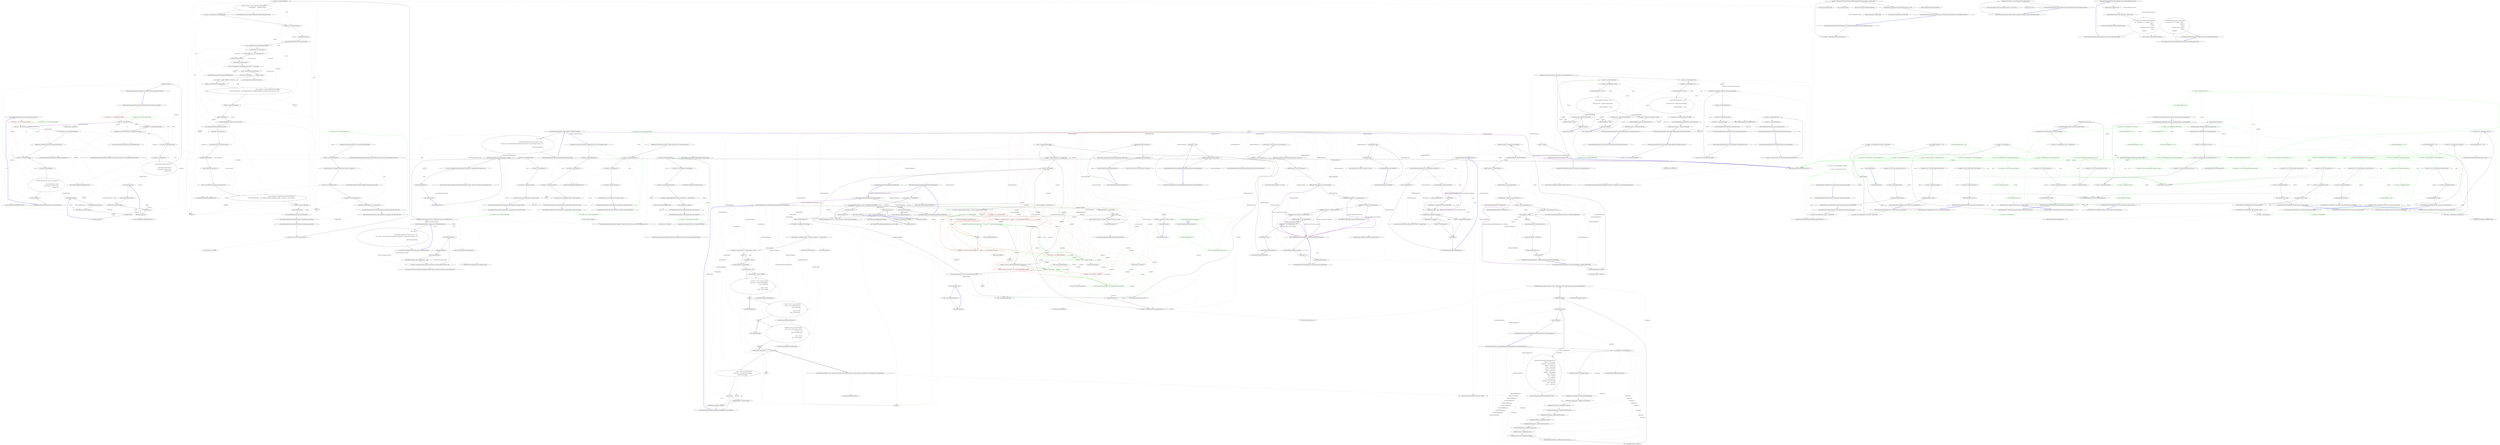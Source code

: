 digraph  {
n0 [cluster="RestSharp.IntegrationTests.AsyncTests.Can_Perform_GET_Async()", label="Entry RestSharp.IntegrationTests.AsyncTests.Can_Perform_GET_Async()", span="13-13"];
n1 [cluster="RestSharp.IntegrationTests.AsyncTests.Can_Perform_GET_Async()", color=red, community=0, label="0: Uri baseUrl = new Uri(''http://localhost:8080/'')", span="15-15"];
d1 [cluster="RestSharp.IntegrationTests.AsyncTests.Can_Perform_GET_Async()", color=green, community=0, label="0: Uri baseUrl = new Uri(''http://localhost:8080/'')", span="15-15"];
n2 [cluster="RestSharp.IntegrationTests.AsyncTests.Can_Perform_GET_Async()", label="string val = ''Basic async test''", span="16-16"];
n4 [cluster="RestSharp.IntegrationTests.AsyncTests.Can_Perform_GET_Async()", label="SimpleServer.Create(baseUrl.AbsoluteUri, Handlers.EchoValue(val))", span="18-18"];
n5 [cluster="RestSharp.IntegrationTests.AsyncTests.Can_Perform_GET_Async()", label="var client = new RestClient(baseUrl)", span="20-20"];
n10 [cluster="System.Uri.Uri(string)", label="Entry System.Uri.Uri(string)", span="0-0"];
n3 [cluster="RestSharp.IntegrationTests.AsyncTests.Can_Perform_GET_Async()", label="var resetEvent = new ManualResetEvent(false)", span="17-17"];
n7 [cluster="RestSharp.IntegrationTests.AsyncTests.Can_Perform_GET_Async()", label="client.ExecuteAsync(request, (response, asyncHandle) =>\r\n				{\r\n					Assert.NotNull(response.Content);\r\n					Assert.Equal(\\nval, response.Content);\r\n					resetEvent.Set();\r\n				})", span="23-28"];
n20 [cluster="lambda expression", label="Assert.Equal(val, response.Content)", span="26-26"];
n8 [cluster="RestSharp.IntegrationTests.AsyncTests.Can_Perform_GET_Async()", label="resetEvent.WaitOne()", span="29-29"];
n11 [cluster="System.Threading.ManualResetEvent.ManualResetEvent(bool)", label="Entry System.Threading.ManualResetEvent.ManualResetEvent(bool)", span="0-0"];
n21 [cluster="lambda expression", label="resetEvent.Set()", span="27-27"];
n12 [cluster="RestSharp.IntegrationTests.Helpers.Handlers.EchoValue(string)", label="Entry RestSharp.IntegrationTests.Helpers.Handlers.EchoValue(string)", span="21-21"];
n13 [cluster="RestSharp.IntegrationTests.Helpers.SimpleServer.Create(string, System.Action<System.Net.HttpListenerContext>)", label="Entry RestSharp.IntegrationTests.Helpers.SimpleServer.Create(string, System.Action<System.Net.HttpListenerContext>)", span="12-12"];
n6 [cluster="RestSharp.IntegrationTests.AsyncTests.Can_Perform_GET_Async()", label="var request = new RestRequest('''')", span="21-21"];
n14 [cluster="RestSharp.RestClient.RestClient(System.Uri)", label="Entry RestSharp.RestClient.RestClient(System.Uri)", span="66-66"];
n15 [cluster="RestSharp.RestRequest.RestRequest(string)", label="Entry RestSharp.RestRequest.RestRequest(string)", span="70-70"];
n18 [cluster="lambda expression", label="Entry lambda expression", span="23-28"];
n9 [cluster="RestSharp.IntegrationTests.AsyncTests.Can_Perform_GET_Async()", label="Exit RestSharp.IntegrationTests.AsyncTests.Can_Perform_GET_Async()", span="13-13"];
n17 [cluster="System.Threading.WaitHandle.WaitOne()", label="Entry System.Threading.WaitHandle.WaitOne()", span="0-0"];
n19 [cluster="lambda expression", label="Assert.NotNull(response.Content)", span="25-25"];
n22 [cluster="lambda expression", label="Exit lambda expression", span="23-28"];
n25 [cluster="System.Threading.EventWaitHandle.Set()", label="Entry System.Threading.EventWaitHandle.Set()", span="0-0"];
n26 [cluster="RestSharp.IntegrationTests.AsyncTests.Can_Perform_GET_Async_Without_Async_Handle()", label="Entry RestSharp.IntegrationTests.AsyncTests.Can_Perform_GET_Async_Without_Async_Handle()", span="34-34"];
n27 [cluster="RestSharp.IntegrationTests.AsyncTests.Can_Perform_GET_Async_Without_Async_Handle()", color=red, community=0, label="0: Uri baseUrl = new Uri(''http://localhost:8080/'')", span="36-36"];
d27 [cluster="RestSharp.IntegrationTests.AsyncTests.Can_Perform_GET_Async_Without_Async_Handle()", color=green, community=0, label="0: Uri baseUrl = new Uri(''http://localhost:8080/'')", span="36-36"];
n28 [cluster="RestSharp.IntegrationTests.AsyncTests.Can_Perform_GET_Async_Without_Async_Handle()", label="string val = ''Basic async test''", span="37-37"];
n30 [cluster="RestSharp.IntegrationTests.AsyncTests.Can_Perform_GET_Async_Without_Async_Handle()", label="SimpleServer.Create(baseUrl.AbsoluteUri, Handlers.EchoValue(val))", span="39-39"];
n31 [cluster="RestSharp.IntegrationTests.AsyncTests.Can_Perform_GET_Async_Without_Async_Handle()", label="var client = new RestClient(baseUrl)", span="41-41"];
n29 [cluster="RestSharp.IntegrationTests.AsyncTests.Can_Perform_GET_Async_Without_Async_Handle()", label="var resetEvent = new ManualResetEvent(false)", span="38-38"];
n33 [cluster="RestSharp.IntegrationTests.AsyncTests.Can_Perform_GET_Async_Without_Async_Handle()", label="client.ExecuteAsync(request, response =>\r\n				{\r\n					Assert.NotNull(response.Content);\r\n					Assert.Equal(val, response.Content);\r\n					\\nresetEvent.Set();\r\n				})", span="44-49"];
n38 [cluster="lambda expression", label="Assert.Equal(val, response.Content)", span="47-47"];
n34 [cluster="RestSharp.IntegrationTests.AsyncTests.Can_Perform_GET_Async_Without_Async_Handle()", label="resetEvent.WaitOne()", span="50-50"];
n39 [cluster="lambda expression", label="resetEvent.Set()", span="48-48"];
n32 [cluster="RestSharp.IntegrationTests.AsyncTests.Can_Perform_GET_Async_Without_Async_Handle()", label="var request = new RestRequest('''')", span="42-42"];
n36 [cluster="lambda expression", label="Entry lambda expression", span="44-49"];
n35 [cluster="RestSharp.IntegrationTests.AsyncTests.Can_Perform_GET_Async_Without_Async_Handle()", label="Exit RestSharp.IntegrationTests.AsyncTests.Can_Perform_GET_Async_Without_Async_Handle()", span="34-34"];
n37 [cluster="lambda expression", label="Assert.NotNull(response.Content)", span="46-46"];
n40 [cluster="lambda expression", label="Exit lambda expression", span="44-49"];
m0_24 [cluster="string.Split(params char[])", file="AuthenticationTests.cs", label="Entry string.Split(params char[])", span="0-0"];
m0_66 [cluster="System.Diagnostics.Process.Start(string)", file="AuthenticationTests.cs", label="Entry System.Diagnostics.Process.Start(string)", span="0-0"];
m0_25 [cluster="string.Join(string, params string[])", file="AuthenticationTests.cs", label="Entry string.Join(string, params string[])", span="0-0"];
m0_27 [cluster="RestSharp.IntegrationTests.AuthenticationTests.Can_Authenticate_With_OAuth()", file="AuthenticationTests.cs", label="Entry RestSharp.IntegrationTests.AuthenticationTests.Can_Authenticate_With_OAuth()", span="38-38"];
m0_28 [cluster="RestSharp.IntegrationTests.AuthenticationTests.Can_Authenticate_With_OAuth()", file="AuthenticationTests.cs", label="var baseUrl = new Uri(''https://api.twitter.com'')", span="40-40"];
m0_29 [cluster="RestSharp.IntegrationTests.AuthenticationTests.Can_Authenticate_With_OAuth()", file="AuthenticationTests.cs", label="var client = new RestClient(baseUrl)", span="41-41"];
m0_30 [cluster="RestSharp.IntegrationTests.AuthenticationTests.Can_Authenticate_With_OAuth()", file="AuthenticationTests.cs", label="client.Authenticator = OAuth1Authenticator.ForRequestToken(\r\n				''CONSUMER_KEY'', ''CONSUMER_SECRET''\r\n				)", span="42-44"];
m0_32 [cluster="RestSharp.IntegrationTests.AuthenticationTests.Can_Authenticate_With_OAuth()", file="AuthenticationTests.cs", label="var response = client.Execute(request)", span="46-46"];
m0_41 [cluster="RestSharp.IntegrationTests.AuthenticationTests.Can_Authenticate_With_OAuth()", file="AuthenticationTests.cs", label="var url = client.BuildUri(request).ToString()", span="58-58"];
m0_45 [cluster="RestSharp.IntegrationTests.AuthenticationTests.Can_Authenticate_With_OAuth()", file="AuthenticationTests.cs", label="client.Authenticator = OAuth1Authenticator.ForAccessToken(\r\n				''P5QziWtocYmgWAhvlegxw'', ''jBs07SIxJ0kodeU9QtLEs1W1LRgQb9u5Lc987BA94'', \\noauth_token, oauth_token_secret, verifier\r\n				)", span="63-65"];
m0_46 [cluster="RestSharp.IntegrationTests.AuthenticationTests.Can_Authenticate_With_OAuth()", file="AuthenticationTests.cs", label="response = client.Execute(request)", span="66-66"];
m0_55 [cluster="RestSharp.IntegrationTests.AuthenticationTests.Can_Authenticate_With_OAuth()", file="AuthenticationTests.cs", label="client.Authenticator = OAuth1Authenticator.ForProtectedResource(\r\n				''P5QziWtocYmgWAhvlegxw'', ''jBs07SIxJ0kodeU9QtLEs1W1LRgQb9u5Lc987BA94'', \\noauth_token, oauth_token_secret\r\n				)", span="78-80"];
m0_56 [cluster="RestSharp.IntegrationTests.AuthenticationTests.Can_Authenticate_With_OAuth()", file="AuthenticationTests.cs", label="response = client.Execute(request)", span="82-82"];
m0_31 [cluster="RestSharp.IntegrationTests.AuthenticationTests.Can_Authenticate_With_OAuth()", file="AuthenticationTests.cs", label="var request = new RestRequest(''oauth/request_token'')", span="45-45"];
m0_33 [cluster="RestSharp.IntegrationTests.AuthenticationTests.Can_Authenticate_With_OAuth()", file="AuthenticationTests.cs", label="Assert.NotNull(response)", span="48-48"];
m0_34 [cluster="RestSharp.IntegrationTests.AuthenticationTests.Can_Authenticate_With_OAuth()", file="AuthenticationTests.cs", label="Assert.Equal(HttpStatusCode.OK, response.StatusCode)", span="49-49"];
m0_35 [cluster="RestSharp.IntegrationTests.AuthenticationTests.Can_Authenticate_With_OAuth()", file="AuthenticationTests.cs", label="var qs = HttpUtility.ParseQueryString(response.Content)", span="51-51"];
m0_36 [cluster="RestSharp.IntegrationTests.AuthenticationTests.Can_Authenticate_With_OAuth()", file="AuthenticationTests.cs", label="var oauth_token = qs[''oauth_token'']", span="52-52"];
m0_37 [cluster="RestSharp.IntegrationTests.AuthenticationTests.Can_Authenticate_With_OAuth()", file="AuthenticationTests.cs", label="var oauth_token_secret = qs[''oauth_token_secret'']", span="53-53"];
m0_38 [cluster="RestSharp.IntegrationTests.AuthenticationTests.Can_Authenticate_With_OAuth()", file="AuthenticationTests.cs", label="Assert.NotNull(oauth_token)", span="54-54"];
m0_40 [cluster="RestSharp.IntegrationTests.AuthenticationTests.Can_Authenticate_With_OAuth()", file="AuthenticationTests.cs", label="request = new RestRequest(''oauth/authorize?oauth_token='' + oauth_token)", span="57-57"];
m0_39 [cluster="RestSharp.IntegrationTests.AuthenticationTests.Can_Authenticate_With_OAuth()", file="AuthenticationTests.cs", label="Assert.NotNull(oauth_token_secret)", span="55-55"];
m0_42 [cluster="RestSharp.IntegrationTests.AuthenticationTests.Can_Authenticate_With_OAuth()", file="AuthenticationTests.cs", label="Process.Start(url)", span="59-59"];
m0_43 [cluster="RestSharp.IntegrationTests.AuthenticationTests.Can_Authenticate_With_OAuth()", file="AuthenticationTests.cs", label="var verifier = ''123456''", span="61-61"];
m0_44 [cluster="RestSharp.IntegrationTests.AuthenticationTests.Can_Authenticate_With_OAuth()", file="AuthenticationTests.cs", label="request = new RestRequest(''oauth/access_token'')", span="62-62"];
m0_47 [cluster="RestSharp.IntegrationTests.AuthenticationTests.Can_Authenticate_With_OAuth()", file="AuthenticationTests.cs", label="Assert.NotNull(response)", span="68-68"];
m0_48 [cluster="RestSharp.IntegrationTests.AuthenticationTests.Can_Authenticate_With_OAuth()", file="AuthenticationTests.cs", label="Assert.Equal(HttpStatusCode.OK, response.StatusCode)", span="69-69"];
m0_49 [cluster="RestSharp.IntegrationTests.AuthenticationTests.Can_Authenticate_With_OAuth()", file="AuthenticationTests.cs", label="qs = HttpUtility.ParseQueryString(response.Content)", span="71-71"];
m0_50 [cluster="RestSharp.IntegrationTests.AuthenticationTests.Can_Authenticate_With_OAuth()", file="AuthenticationTests.cs", label="oauth_token = qs[''oauth_token'']", span="72-72"];
m0_51 [cluster="RestSharp.IntegrationTests.AuthenticationTests.Can_Authenticate_With_OAuth()", file="AuthenticationTests.cs", label="oauth_token_secret = qs[''oauth_token_secret'']", span="73-73"];
m0_52 [cluster="RestSharp.IntegrationTests.AuthenticationTests.Can_Authenticate_With_OAuth()", file="AuthenticationTests.cs", label="Assert.NotNull(oauth_token)", span="74-74"];
m0_53 [cluster="RestSharp.IntegrationTests.AuthenticationTests.Can_Authenticate_With_OAuth()", file="AuthenticationTests.cs", label="Assert.NotNull(oauth_token_secret)", span="75-75"];
m0_54 [cluster="RestSharp.IntegrationTests.AuthenticationTests.Can_Authenticate_With_OAuth()", file="AuthenticationTests.cs", label="request = new RestRequest(''account/verify_credentials.xml'')", span="77-77"];
m0_57 [cluster="RestSharp.IntegrationTests.AuthenticationTests.Can_Authenticate_With_OAuth()", file="AuthenticationTests.cs", label="Assert.NotNull(response)", span="84-84"];
m0_58 [cluster="RestSharp.IntegrationTests.AuthenticationTests.Can_Authenticate_With_OAuth()", file="AuthenticationTests.cs", label="Assert.Equal(HttpStatusCode.OK, response.StatusCode)", span="85-85"];
m0_59 [cluster="RestSharp.IntegrationTests.AuthenticationTests.Can_Authenticate_With_OAuth()", file="AuthenticationTests.cs", label="Exit RestSharp.IntegrationTests.AuthenticationTests.Can_Authenticate_With_OAuth()", span="38-38"];
m0_10 [cluster="RestSharp.IntegrationTests.Helpers.SimpleServer.Create(string, System.Action<System.Net.HttpListenerContext>)", file="AuthenticationTests.cs", label="Entry RestSharp.IntegrationTests.Helpers.SimpleServer.Create(string, System.Action<System.Net.HttpListenerContext>)", span="12-12"];
m0_26 [cluster="System.IO.Stream.WriteStringUtf8(string)", file="AuthenticationTests.cs", label="Entry System.IO.Stream.WriteStringUtf8(string)", span="7-7"];
m0_21 [cluster="string.Substring(int)", file="AuthenticationTests.cs", label="Entry string.Substring(int)", span="0-0"];
m0_22 [cluster="System.Convert.FromBase64String(string)", file="AuthenticationTests.cs", label="Entry System.Convert.FromBase64String(string)", span="0-0"];
m0_9 [cluster="System.Uri.Uri(string)", file="AuthenticationTests.cs", label="Entry System.Uri.Uri(string)", span="0-0"];
m0_16 [cluster="RestSharp.IntegrationTests.AuthenticationTests.UsernamePasswordEchoHandler(System.Net.HttpListenerContext)", file="AuthenticationTests.cs", label="Entry RestSharp.IntegrationTests.AuthenticationTests.UsernamePasswordEchoHandler(System.Net.HttpListenerContext)", span="29-29"];
m0_17 [cluster="RestSharp.IntegrationTests.AuthenticationTests.UsernamePasswordEchoHandler(System.Net.HttpListenerContext)", file="AuthenticationTests.cs", label="var header = context.Request.Headers[''Authorization'']", span="31-31"];
m0_19 [cluster="RestSharp.IntegrationTests.AuthenticationTests.UsernamePasswordEchoHandler(System.Net.HttpListenerContext)", file="AuthenticationTests.cs", label="context.Response.OutputStream.WriteStringUtf8(string.Join(''|'', parts))", span="34-34"];
m0_18 [cluster="RestSharp.IntegrationTests.AuthenticationTests.UsernamePasswordEchoHandler(System.Net.HttpListenerContext)", file="AuthenticationTests.cs", label="var parts = Encoding.ASCII.GetString(Convert.FromBase64String(header.Substring(''Basic ''.Length))).Split(':')", span="33-33"];
m0_20 [cluster="RestSharp.IntegrationTests.AuthenticationTests.UsernamePasswordEchoHandler(System.Net.HttpListenerContext)", file="AuthenticationTests.cs", label="Exit RestSharp.IntegrationTests.AuthenticationTests.UsernamePasswordEchoHandler(System.Net.HttpListenerContext)", span="29-29"];
m0_64 [cluster="RestSharp.RestClient.BuildUri(RestSharp.IRestRequest)", file="AuthenticationTests.cs", label="Entry RestSharp.RestClient.BuildUri(RestSharp.IRestRequest)", span="215-215"];
m0_65 [cluster="System.Uri.ToString()", file="AuthenticationTests.cs", label="Entry System.Uri.ToString()", span="0-0"];
m0_13 [cluster="RestSharp.RestRequest.RestRequest(string)", file="AuthenticationTests.cs", label="Entry RestSharp.RestRequest.RestRequest(string)", span="70-70"];
m0_23 [cluster="System.Text.Encoding.GetString(byte[])", file="AuthenticationTests.cs", label="Entry System.Text.Encoding.GetString(byte[])", span="0-0"];
m0_60 [cluster="RestSharp.Authenticators.OAuth1Authenticator.ForRequestToken(string, string)", file="AuthenticationTests.cs", label="Entry RestSharp.Authenticators.OAuth1Authenticator.ForRequestToken(string, string)", span="37-37"];
m0_12 [cluster="RestSharp.HttpBasicAuthenticator.HttpBasicAuthenticator(string, string)", file="AuthenticationTests.cs", label="Entry RestSharp.HttpBasicAuthenticator.HttpBasicAuthenticator(string, string)", span="27-27"];
m0_0 [cluster="RestSharp.IntegrationTests.AuthenticationTests.Can_Authenticate_With_Basic_Http_Auth()", file="AuthenticationTests.cs", label="Entry RestSharp.IntegrationTests.AuthenticationTests.Can_Authenticate_With_Basic_Http_Auth()", span="14-14"];
m0_1 [cluster="RestSharp.IntegrationTests.AuthenticationTests.Can_Authenticate_With_Basic_Http_Auth()", color=green, community=0, file="AuthenticationTests.cs", label="0: Uri baseUrl = new Uri(''http://localhost:8080/'')", span="16-16"];
m0_2 [cluster="RestSharp.IntegrationTests.AuthenticationTests.Can_Authenticate_With_Basic_Http_Auth()", file="AuthenticationTests.cs", label="SimpleServer.Create(baseUrl.AbsoluteUri, UsernamePasswordEchoHandler)", span="17-17"];
m0_3 [cluster="RestSharp.IntegrationTests.AuthenticationTests.Can_Authenticate_With_Basic_Http_Auth()", file="AuthenticationTests.cs", label="var client = new RestClient(baseUrl)", span="19-19"];
m0_4 [cluster="RestSharp.IntegrationTests.AuthenticationTests.Can_Authenticate_With_Basic_Http_Auth()", file="AuthenticationTests.cs", label="client.Authenticator = new HttpBasicAuthenticator(''testuser'', ''testpassword'')", span="20-20"];
m0_6 [cluster="RestSharp.IntegrationTests.AuthenticationTests.Can_Authenticate_With_Basic_Http_Auth()", file="AuthenticationTests.cs", label="var response = client.Execute(request)", span="23-23"];
m0_5 [cluster="RestSharp.IntegrationTests.AuthenticationTests.Can_Authenticate_With_Basic_Http_Auth()", file="AuthenticationTests.cs", label="var request = new RestRequest(''test'')", span="22-22"];
m0_7 [cluster="RestSharp.IntegrationTests.AuthenticationTests.Can_Authenticate_With_Basic_Http_Auth()", file="AuthenticationTests.cs", label="Assert.Equal(''testuser|testpassword'', response.Content)", span="25-25"];
m0_8 [cluster="RestSharp.IntegrationTests.AuthenticationTests.Can_Authenticate_With_Basic_Http_Auth()", file="AuthenticationTests.cs", label="Exit RestSharp.IntegrationTests.AuthenticationTests.Can_Authenticate_With_Basic_Http_Auth()", span="14-14"];
m1_0 [cluster="RestSharp.IntegrationTests.CompressionTests.Can_Handle_Gzip_Compressed_Content()", file="CompressionTests.cs", label="Entry RestSharp.IntegrationTests.CompressionTests.Can_Handle_Gzip_Compressed_Content()", span="11-11"];
m1_1 [cluster="RestSharp.IntegrationTests.CompressionTests.Can_Handle_Gzip_Compressed_Content()", color=green, community=0, file="CompressionTests.cs", label="0: Uri baseUrl = new Uri(''http://localhost:8080/'')", span="13-13"];
m1_2 [cluster="RestSharp.IntegrationTests.CompressionTests.Can_Handle_Gzip_Compressed_Content()", file="CompressionTests.cs", label="SimpleServer.Create(baseUrl.AbsoluteUri, GzipEchoValue(''This is some gzipped content''))", span="14-14"];
m1_3 [cluster="RestSharp.IntegrationTests.CompressionTests.Can_Handle_Gzip_Compressed_Content()", file="CompressionTests.cs", label="var client = new RestClient(baseUrl)", span="16-16"];
m1_4 [cluster="RestSharp.IntegrationTests.CompressionTests.Can_Handle_Gzip_Compressed_Content()", file="CompressionTests.cs", label="var request = new RestRequest('''')", span="17-17"];
m1_5 [cluster="RestSharp.IntegrationTests.CompressionTests.Can_Handle_Gzip_Compressed_Content()", file="CompressionTests.cs", label="var response = client.Execute(request)", span="18-18"];
m1_6 [cluster="RestSharp.IntegrationTests.CompressionTests.Can_Handle_Gzip_Compressed_Content()", file="CompressionTests.cs", label="Assert.Equal(''This is some gzipped content'', response.Content)", span="20-20"];
m1_7 [cluster="RestSharp.IntegrationTests.CompressionTests.Can_Handle_Gzip_Compressed_Content()", file="CompressionTests.cs", label="Exit RestSharp.IntegrationTests.CompressionTests.Can_Handle_Gzip_Compressed_Content()", span="11-11"];
m1_24 [cluster="RestSharp.IntegrationTests.CompressionTests.Can_Handle_Uncompressed_Content()", file="CompressionTests.cs", label="Entry RestSharp.IntegrationTests.CompressionTests.Can_Handle_Uncompressed_Content()", span="39-39"];
m1_25 [cluster="RestSharp.IntegrationTests.CompressionTests.Can_Handle_Uncompressed_Content()", color=green, community=0, file="CompressionTests.cs", label="0: Uri baseUrl = new Uri(''http://localhost:8080/'')", span="41-41"];
m1_26 [cluster="RestSharp.IntegrationTests.CompressionTests.Can_Handle_Uncompressed_Content()", file="CompressionTests.cs", label="SimpleServer.Create(baseUrl.AbsoluteUri, Handlers.EchoValue(''This is some sample content''))", span="42-42"];
m1_27 [cluster="RestSharp.IntegrationTests.CompressionTests.Can_Handle_Uncompressed_Content()", file="CompressionTests.cs", label="var client = new RestClient(baseUrl)", span="44-44"];
m1_28 [cluster="RestSharp.IntegrationTests.CompressionTests.Can_Handle_Uncompressed_Content()", file="CompressionTests.cs", label="var request = new RestRequest('''')", span="45-45"];
m1_29 [cluster="RestSharp.IntegrationTests.CompressionTests.Can_Handle_Uncompressed_Content()", file="CompressionTests.cs", label="var response = client.Execute(request)", span="46-46"];
m1_30 [cluster="RestSharp.IntegrationTests.CompressionTests.Can_Handle_Uncompressed_Content()", file="CompressionTests.cs", label="Assert.Equal(''This is some sample content'', response.Content)", span="48-48"];
m1_31 [cluster="RestSharp.IntegrationTests.CompressionTests.Can_Handle_Uncompressed_Content()", file="CompressionTests.cs", label="Exit RestSharp.IntegrationTests.CompressionTests.Can_Handle_Uncompressed_Content()", span="39-39"];
m1_15 [cluster="RestSharp.IntegrationTests.CompressionTests.Can_Handle_Deflate_Compressed_Content()", file="CompressionTests.cs", label="Entry RestSharp.IntegrationTests.CompressionTests.Can_Handle_Deflate_Compressed_Content()", span="25-25"];
m1_16 [cluster="RestSharp.IntegrationTests.CompressionTests.Can_Handle_Deflate_Compressed_Content()", color=green, community=0, file="CompressionTests.cs", label="0: Uri baseUrl = new Uri(''http://localhost:8080/'')", span="27-27"];
m1_17 [cluster="RestSharp.IntegrationTests.CompressionTests.Can_Handle_Deflate_Compressed_Content()", file="CompressionTests.cs", label="SimpleServer.Create(baseUrl.AbsoluteUri, DeflateEchoValue(''This is some deflated content''))", span="28-28"];
m1_18 [cluster="RestSharp.IntegrationTests.CompressionTests.Can_Handle_Deflate_Compressed_Content()", file="CompressionTests.cs", label="var client = new RestClient(baseUrl)", span="30-30"];
m1_19 [cluster="RestSharp.IntegrationTests.CompressionTests.Can_Handle_Deflate_Compressed_Content()", file="CompressionTests.cs", label="var request = new RestRequest('''')", span="31-31"];
m1_20 [cluster="RestSharp.IntegrationTests.CompressionTests.Can_Handle_Deflate_Compressed_Content()", file="CompressionTests.cs", label="var response = client.Execute(request)", span="32-32"];
m1_21 [cluster="RestSharp.IntegrationTests.CompressionTests.Can_Handle_Deflate_Compressed_Content()", file="CompressionTests.cs", label="Assert.Equal(''This is some deflated content'', response.Content)", span="34-34"];
m1_22 [cluster="RestSharp.IntegrationTests.CompressionTests.Can_Handle_Deflate_Compressed_Content()", file="CompressionTests.cs", label="Exit RestSharp.IntegrationTests.CompressionTests.Can_Handle_Deflate_Compressed_Content()", span="25-25"];
m1_9 [cluster="RestSharp.IntegrationTests.CompressionTests.GzipEchoValue(string)", file="CompressionTests.cs", label="Entry RestSharp.IntegrationTests.CompressionTests.GzipEchoValue(string)", span="52-52"];
m1_33 [cluster="RestSharp.IntegrationTests.CompressionTests.GzipEchoValue(string)", file="CompressionTests.cs", label="return context =>\r\n			{\r\n				context.Response.Headers.Add(''Content-encoding'', ''gzip'');\r\n				using (var gzip = new GZipStream(\\ncontext.Response.OutputStream, CompressionMode.Compress, true))\r\n				{\r\n					gzip.WriteStringUtf8(value);\r\n				}\r\n			};", span="54-61"];
m1_34 [cluster="RestSharp.IntegrationTests.CompressionTests.GzipEchoValue(string)", file="CompressionTests.cs", label="Exit RestSharp.IntegrationTests.CompressionTests.GzipEchoValue(string)", span="52-52"];
m1_10 [cluster="RestSharp.IntegrationTests.Helpers.SimpleServer.Create(string, System.Action<System.Net.HttpListenerContext>)", file="CompressionTests.cs", label="Entry RestSharp.IntegrationTests.Helpers.SimpleServer.Create(string, System.Action<System.Net.HttpListenerContext>)", span="12-12"];
m1_32 [cluster="RestSharp.IntegrationTests.Helpers.Handlers.EchoValue(string)", file="CompressionTests.cs", label="Entry RestSharp.IntegrationTests.Helpers.Handlers.EchoValue(string)", span="21-21"];
m1_42 [cluster="System.IO.Stream.WriteStringUtf8(string)", file="CompressionTests.cs", label="Entry System.IO.Stream.WriteStringUtf8(string)", span="7-7"];
m1_8 [cluster="System.Uri.Uri(string)", file="CompressionTests.cs", label="Entry System.Uri.Uri(string)", span="0-0"];
m1_12 [cluster="RestSharp.RestRequest.RestRequest(string)", file="CompressionTests.cs", label="Entry RestSharp.RestRequest.RestRequest(string)", span="70-70"];
m1_40 [cluster="System.Net.WebHeaderCollection.Add(string, string)", file="CompressionTests.cs", label="Entry System.Net.WebHeaderCollection.Add(string, string)", span="0-0"];
m1_23 [cluster="RestSharp.IntegrationTests.CompressionTests.DeflateEchoValue(string)", file="CompressionTests.cs", label="Entry RestSharp.IntegrationTests.CompressionTests.DeflateEchoValue(string)", span="64-64"];
m1_43 [cluster="RestSharp.IntegrationTests.CompressionTests.DeflateEchoValue(string)", file="CompressionTests.cs", label="return context =>\r\n			{\r\n				context.Response.Headers.Add(''Content-encoding'', ''deflate'');\r\n				using(var gzip = new DeflateStream(\\ncontext.Response.OutputStream, CompressionMode.Compress, true))\r\n				{\r\n					gzip.WriteStringUtf8(value);\r\n				}\r\n			};", span="66-73"];
m1_44 [cluster="RestSharp.IntegrationTests.CompressionTests.DeflateEchoValue(string)", file="CompressionTests.cs", label="Exit RestSharp.IntegrationTests.CompressionTests.DeflateEchoValue(string)", span="64-64"];
m1_41 [cluster="System.IO.Compression.GZipStream.GZipStream(System.IO.Stream, System.IO.Compression.CompressionMode, bool)", file="CompressionTests.cs", label="Entry System.IO.Compression.GZipStream.GZipStream(System.IO.Stream, System.IO.Compression.CompressionMode, bool)", span="0-0"];
m1_50 [cluster="System.IO.Compression.DeflateStream.DeflateStream(System.IO.Stream, System.IO.Compression.CompressionMode, bool)", file="CompressionTests.cs", label="Entry System.IO.Compression.DeflateStream.DeflateStream(System.IO.Stream, System.IO.Compression.CompressionMode, bool)", span="0-0"];
m1_45 [cluster="lambda expression", file="CompressionTests.cs", label="Entry lambda expression", span="66-73"];
m1_38 [cluster="lambda expression", file="CompressionTests.cs", label="gzip.WriteStringUtf8(value)", span="59-59"];
m1_36 [cluster="lambda expression", file="CompressionTests.cs", label="context.Response.Headers.Add(''Content-encoding'', ''gzip'')", span="56-56"];
m1_37 [cluster="lambda expression", file="CompressionTests.cs", label="var gzip = new GZipStream(context.Response.OutputStream, CompressionMode.Compress, true)", span="57-57"];
m1_48 [cluster="lambda expression", file="CompressionTests.cs", label="gzip.WriteStringUtf8(value)", span="71-71"];
m1_46 [cluster="lambda expression", file="CompressionTests.cs", label="context.Response.Headers.Add(''Content-encoding'', ''deflate'')", span="68-68"];
m1_47 [cluster="lambda expression", file="CompressionTests.cs", label="var gzip = new DeflateStream(context.Response.OutputStream, CompressionMode.Compress, true)", span="69-69"];
m1_35 [cluster="lambda expression", file="CompressionTests.cs", label="Entry lambda expression", span="54-61"];
m1_39 [cluster="lambda expression", file="CompressionTests.cs", label="Exit lambda expression", span="54-61"];
m1_49 [cluster="lambda expression", file="CompressionTests.cs", label="Exit lambda expression", span="66-73"];
m2_10 [cluster="RestSharp.IntegrationTests.Helpers.SimpleServer.Create(string, System.Action<System.Net.HttpListenerContext>)", file="FileTests.cs", label="Entry RestSharp.IntegrationTests.Helpers.SimpleServer.Create(string, System.Action<System.Net.HttpListenerContext>)", span="12-12"];
m2_9 [cluster="System.Uri.Uri(string)", file="FileTests.cs", label="Entry System.Uri.Uri(string)", span="0-0"];
m2_0 [cluster="RestSharp.IntegrationTests.FileTests.Handles_Binary_File_Download()", file="FileTests.cs", label="Entry RestSharp.IntegrationTests.FileTests.Handles_Binary_File_Download()", span="10-10"];
m2_1 [cluster="RestSharp.IntegrationTests.FileTests.Handles_Binary_File_Download()", color=green, community=0, file="FileTests.cs", label="0: Uri baseUrl = new Uri(''http://localhost:8080/'')", span="12-12"];
m2_2 [cluster="RestSharp.IntegrationTests.FileTests.Handles_Binary_File_Download()", file="FileTests.cs", label="SimpleServer.Create(baseUrl.AbsoluteUri, Handlers.FileHandler)", span="13-13"];
m2_3 [cluster="RestSharp.IntegrationTests.FileTests.Handles_Binary_File_Download()", file="FileTests.cs", label="var client = new RestClient(baseUrl)", span="15-15"];
m2_4 [cluster="RestSharp.IntegrationTests.FileTests.Handles_Binary_File_Download()", file="FileTests.cs", label="var request = new RestRequest(''Assets/Koala.jpg'')", span="16-16"];
m2_5 [cluster="RestSharp.IntegrationTests.FileTests.Handles_Binary_File_Download()", file="FileTests.cs", label="var response = client.DownloadData(request)", span="17-17"];
m2_6 [cluster="RestSharp.IntegrationTests.FileTests.Handles_Binary_File_Download()", file="FileTests.cs", label="var expected = File.ReadAllBytes(Environment.CurrentDirectory + ''\\Assets\\Koala.jpg'')", span="19-19"];
m2_7 [cluster="RestSharp.IntegrationTests.FileTests.Handles_Binary_File_Download()", file="FileTests.cs", label="Assert.Equal(expected, response)", span="20-20"];
m2_8 [cluster="RestSharp.IntegrationTests.FileTests.Handles_Binary_File_Download()", file="FileTests.cs", label="Exit RestSharp.IntegrationTests.FileTests.Handles_Binary_File_Download()", span="10-10"];
m2_14 [cluster="System.IO.File.ReadAllBytes(string)", file="FileTests.cs", label="Entry System.IO.File.ReadAllBytes(string)", span="0-0"];
m2_12 [cluster="RestSharp.RestRequest.RestRequest(string)", file="FileTests.cs", label="Entry RestSharp.RestRequest.RestRequest(string)", span="70-70"];
m3_19 [cluster="RestSharp.RestClient.RestClient(System.Uri)", file="RestClient.cs", label="BaseUrl = baseUrl", span="68-68"];
m3_20 [cluster="RestSharp.RestClient.RestClient(System.Uri)", file="RestClient.cs", label="Exit RestSharp.RestClient.RestClient(System.Uri)", span="66-66"];
m3_0 [cluster="RestSharp.RestClient.RestClient()", file="RestClient.cs", label="Entry RestSharp.RestClient.RestClient()", span="41-41"];
m3_1 [cluster="RestSharp.RestClient.RestClient()", file="RestClient.cs", label="ContentHandlers = new Dictionary<string, IDeserializer>()", span="46-46"];
m3_2 [cluster="RestSharp.RestClient.RestClient()", file="RestClient.cs", label="AcceptTypes = new List<string>()", span="47-47"];
m3_3 [cluster="RestSharp.RestClient.RestClient()", file="RestClient.cs", label="DefaultParameters = new List<Parameter>()", span="48-48"];
m3_4 [cluster="RestSharp.RestClient.RestClient()", file="RestClient.cs", label="AddHandler(''application/json'', new JsonDeserializer())", span="51-51"];
m3_5 [cluster="RestSharp.RestClient.RestClient()", file="RestClient.cs", label="AddHandler(''application/xml'', new XmlDeserializer())", span="52-52"];
m3_6 [cluster="RestSharp.RestClient.RestClient()", file="RestClient.cs", label="AddHandler(''text/json'', new JsonDeserializer())", span="53-53"];
m3_7 [cluster="RestSharp.RestClient.RestClient()", file="RestClient.cs", label="AddHandler(''text/x-json'', new JsonDeserializer())", span="54-54"];
m3_8 [cluster="RestSharp.RestClient.RestClient()", file="RestClient.cs", label="AddHandler(''text/javascript'', new JsonDeserializer())", span="55-55"];
m3_9 [cluster="RestSharp.RestClient.RestClient()", file="RestClient.cs", label="AddHandler(''text/xml'', new XmlDeserializer())", span="56-56"];
m3_10 [cluster="RestSharp.RestClient.RestClient()", file="RestClient.cs", label="AddHandler(''*'', new XmlDeserializer())", span="57-57"];
m3_11 [cluster="RestSharp.RestClient.RestClient()", file="RestClient.cs", label="FollowRedirects = true", span="59-59"];
m3_12 [cluster="RestSharp.RestClient.RestClient()", file="RestClient.cs", label="Exit RestSharp.RestClient.RestClient()", span="41-41"];
m3_37 [cluster="RestSharp.RestClient.ClearHandlers()", file="RestClient.cs", label="Entry RestSharp.RestClient.ClearHandlers()", span="117-117"];
m3_38 [cluster="RestSharp.RestClient.ClearHandlers()", file="RestClient.cs", label="ContentHandlers.Clear()", span="119-119"];
m3_39 [cluster="RestSharp.RestClient.ClearHandlers()", file="RestClient.cs", label="AcceptTypes.Clear()", span="120-120"];
m3_40 [cluster="RestSharp.RestClient.ClearHandlers()", file="RestClient.cs", label="Exit RestSharp.RestClient.ClearHandlers()", span="117-117"];
m3_63 [cluster="RestSharp.IAuthenticator.Authenticate(RestSharp.IRestClient, RestSharp.IRestRequest)", file="RestClient.cs", label="Entry RestSharp.IAuthenticator.Authenticate(RestSharp.IRestClient, RestSharp.IRestRequest)", span="20-20"];
m3_187 [cluster="RestSharp.RestClient.Deserialize<T>(RestSharp.IRestRequest, RestSharp.IRestResponse)", file="RestClient.cs", label="Entry RestSharp.RestClient.Deserialize<T>(RestSharp.IRestRequest, RestSharp.IRestResponse)", span="420-420"];
m3_188 [cluster="RestSharp.RestClient.Deserialize<T>(RestSharp.IRestRequest, RestSharp.IRestResponse)", file="RestClient.cs", label="request.OnBeforeDeserialization(raw)", span="422-422"];
m3_189 [cluster="RestSharp.RestClient.Deserialize<T>(RestSharp.IRestRequest, RestSharp.IRestResponse)", file="RestClient.cs", label="IDeserializer handler = GetHandler(raw.ContentType)", span="424-424"];
m3_190 [cluster="RestSharp.RestClient.Deserialize<T>(RestSharp.IRestRequest, RestSharp.IRestResponse)", file="RestClient.cs", label="handler.RootElement = request.RootElement", span="425-425"];
m3_191 [cluster="RestSharp.RestClient.Deserialize<T>(RestSharp.IRestRequest, RestSharp.IRestResponse)", file="RestClient.cs", label="handler.DateFormat = request.DateFormat", span="426-426"];
m3_192 [cluster="RestSharp.RestClient.Deserialize<T>(RestSharp.IRestRequest, RestSharp.IRestResponse)", file="RestClient.cs", label="handler.Namespace = request.XmlNamespace", span="427-427"];
m3_193 [cluster="RestSharp.RestClient.Deserialize<T>(RestSharp.IRestRequest, RestSharp.IRestResponse)", file="RestClient.cs", label="IRestResponse<T> response = new RestResponse<T>()", span="429-429"];
m3_194 [cluster="RestSharp.RestClient.Deserialize<T>(RestSharp.IRestRequest, RestSharp.IRestResponse)", file="RestClient.cs", label="response = raw.toAsyncResponse<T>()", span="432-432"];
m3_195 [cluster="RestSharp.RestClient.Deserialize<T>(RestSharp.IRestRequest, RestSharp.IRestResponse)", file="RestClient.cs", label="response.Data = handler.Deserialize<T>(raw)", span="433-433"];
m3_196 [cluster="RestSharp.RestClient.Deserialize<T>(RestSharp.IRestRequest, RestSharp.IRestResponse)", file="RestClient.cs", label="response.Request = request", span="434-434"];
m3_198 [cluster="RestSharp.RestClient.Deserialize<T>(RestSharp.IRestRequest, RestSharp.IRestResponse)", file="RestClient.cs", label="response.ResponseStatus = ResponseStatus.Error", span="438-438"];
m3_199 [cluster="RestSharp.RestClient.Deserialize<T>(RestSharp.IRestRequest, RestSharp.IRestResponse)", file="RestClient.cs", label="response.ErrorMessage = ex.Message", span="439-439"];
m3_200 [cluster="RestSharp.RestClient.Deserialize<T>(RestSharp.IRestRequest, RestSharp.IRestResponse)", file="RestClient.cs", label="response.ErrorException = ex", span="440-440"];
m3_201 [cluster="RestSharp.RestClient.Deserialize<T>(RestSharp.IRestRequest, RestSharp.IRestResponse)", file="RestClient.cs", label="return response;", span="443-443"];
m3_197 [cluster="RestSharp.RestClient.Deserialize<T>(RestSharp.IRestRequest, RestSharp.IRestResponse)", file="RestClient.cs", label=Exception, span="436-436"];
m3_202 [cluster="RestSharp.RestClient.Deserialize<T>(RestSharp.IRestRequest, RestSharp.IRestResponse)", file="RestClient.cs", label="Exit RestSharp.RestClient.Deserialize<T>(RestSharp.IRestRequest, RestSharp.IRestResponse)", span="420-420"];
m3_206 [cluster="RestSharp.Deserializers.IDeserializer.Deserialize<T>(RestSharp.IRestResponse)", file="RestClient.cs", label="Entry RestSharp.Deserializers.IDeserializer.Deserialize<T>(RestSharp.IRestResponse)", span="20-20"];
m3_41 [cluster="System.Collections.Generic.ICollection<T>.Clear()", file="RestClient.cs", label="Entry System.Collections.Generic.ICollection<T>.Clear()", span="0-0"];
m3_114 [cluster="System.Text.StringBuilder.StringBuilder()", file="RestClient.cs", label="Entry System.Text.StringBuilder.StringBuilder()", span="0-0"];
m3_94 [cluster="string.StartsWith(string)", file="RestClient.cs", label="Entry string.StartsWith(string)", span="0-0"];
m3_14 [cluster="System.Collections.Generic.List<T>.List()", file="RestClient.cs", label="Entry System.Collections.Generic.List<T>.List()", span="0-0"];
m3_160 [cluster="lambda expression", file="RestClient.cs", label="Entry lambda expression", span="283-283"];
m3_101 [cluster="lambda expression", file="RestClient.cs", label="Entry lambda expression", span="218-218"];
m3_104 [cluster="lambda expression", file="RestClient.cs", label="Entry lambda expression", span="248-248"];
m3_118 [cluster="lambda expression", file="RestClient.cs", label="Entry lambda expression", span="266-266"];
m3_102 [cluster="lambda expression", file="RestClient.cs", label="p.Type == ParameterType.UrlSegment", span="218-218"];
m3_103 [cluster="lambda expression", file="RestClient.cs", label="Exit lambda expression", span="218-218"];
m3_105 [cluster="lambda expression", file="RestClient.cs", label="p.Type == ParameterType.GetOrPost", span="248-248"];
m3_106 [cluster="lambda expression", file="RestClient.cs", label="Exit lambda expression", span="248-248"];
m3_119 [cluster="lambda expression", file="RestClient.cs", label="p.Type == ParameterType.GetOrPost", span="266-266"];
m3_120 [cluster="lambda expression", file="RestClient.cs", label="Exit lambda expression", span="266-266"];
m3_161 [cluster="lambda expression", file="RestClient.cs", label="p2.Name == p.Name && p2.Type == p.Type", span="283-283"];
m3_162 [cluster="lambda expression", file="RestClient.cs", label="Exit lambda expression", span="283-283"];
m3_21 [cluster="RestSharp.RestClient.RestClient(string)", file="RestClient.cs", label="Entry RestSharp.RestClient.RestClient(string)", span="75-75"];
m3_22 [cluster="RestSharp.RestClient.RestClient(string)", color=green, community=0, file="RestClient.cs", label="0: String.IsNullOrEmpty(baseUrl)", span="77-77"];
m3_24 [cluster="RestSharp.RestClient.RestClient(string)", color=green, community=0, file="RestClient.cs", label="0: Exit RestSharp.RestClient.RestClient(string)", span="75-75"];
m3_23 [cluster="RestSharp.RestClient.RestClient(string)", color=green, community=0, file="RestClient.cs", label="1: throw new ArgumentNullException(''baseUrl'');", span="78-78"];
m3_27 [cluster="RestSharp.RestClient.AddHandler(string, RestSharp.Deserializers.IDeserializer)", file="RestClient.cs", label="contentType != ''*''", span="98-98"];
m3_156 [cluster="RestSharp.HttpCookie.HttpCookie()", file="RestClient.cs", label="Entry RestSharp.HttpCookie.HttpCookie()", span="7-7"];
m3_205 [cluster="RestSharp.IRestResponse.toAsyncResponse<T>()", file="RestClient.cs", label="Entry RestSharp.IRestResponse.toAsyncResponse<T>()", span="9-9"];
m3_184 [cluster="RestSharp.RestResponse.RestResponse()", file="RestClient.cs", label="Entry RestSharp.RestResponse.RestResponse()", span="168-168"];
m3_203 [cluster="System.Action<T>.Invoke(T)", file="RestClient.cs", label="Entry System.Action<T>.Invoke(T)", span="0-0"];
m3_116 [cluster="System.Text.StringBuilder.AppendFormat(string, object, object)", file="RestClient.cs", label="Entry System.Text.StringBuilder.AppendFormat(string, object, object)", span="0-0"];
m3_64 [cluster="RestSharp.RestClient.BuildUri(RestSharp.IRestRequest)", file="RestClient.cs", label="Entry RestSharp.RestClient.BuildUri(RestSharp.IRestRequest)", span="215-215"];
m3_65 [cluster="RestSharp.RestClient.BuildUri(RestSharp.IRestRequest)", file="RestClient.cs", label="var assembled = request.Resource", span="217-217"];
m3_66 [cluster="RestSharp.RestClient.BuildUri(RestSharp.IRestRequest)", file="RestClient.cs", label="var urlParms = request.Parameters.Where(p => p.Type == ParameterType.UrlSegment)", span="218-218"];
m3_79 [cluster="RestSharp.RestClient.BuildUri(RestSharp.IRestRequest)", color=green, community=0, file="RestClient.cs", label="0: assembled = String.Concat(''/'', assembled)", span="241-241"];
m3_80 [cluster="RestSharp.RestClient.BuildUri(RestSharp.IRestRequest)", file="RestClient.cs", label="request.Parameters.Any(p => p.Type == ParameterType.GetOrPost)", span="248-248"];
m3_83 [cluster="RestSharp.RestClient.BuildUri(RestSharp.IRestRequest)", file="RestClient.cs", label="var data = EncodeParameters(request)", span="255-255"];
m3_69 [cluster="RestSharp.RestClient.BuildUri(RestSharp.IRestRequest)", color=green, community=0, file="RestClient.cs", label="0: var builder = new UriBuilder(BaseUrl)", span="222-222"];
m3_70 [cluster="RestSharp.RestClient.BuildUri(RestSharp.IRestRequest)", color=red, community=0, file="RestClient.cs", label="0: assembled = assembled.Replace(''{'' + p.Name + ''}'', p.Value.ToString().UrlEncode())", span="225-225"];
m3_73 [cluster="RestSharp.RestClient.BuildUri(RestSharp.IRestRequest)", color=green, community=0, file="RestClient.cs", label="0: builder.Path = builder.Path.UrlDecode().Replace(''{'' + p.Name + ''}'', p.Value.ToString().UrlEncode())", span="229-229"];
m3_74 [cluster="RestSharp.RestClient.BuildUri(RestSharp.IRestRequest)", color=green, community=0, file="RestClient.cs", label="0: this.BaseUrl = new Uri(builder.ToString())", span="232-232"];
m3_76 [cluster="RestSharp.RestClient.BuildUri(RestSharp.IRestRequest)", color=red, community=0, file="RestClient.cs", label="0: !BaseUrl.AbsoluteUri.EndsWith(''/'') && !string.IsNullOrEmpty(assembled)", span="239-239"];
m3_77 [cluster="RestSharp.RestClient.BuildUri(RestSharp.IRestRequest)", color=red, community=0, file="RestClient.cs", label="1: assembled = String.Concat(''/'', assembled)", span="239-239"];
m3_78 [cluster="RestSharp.RestClient.BuildUri(RestSharp.IRestRequest)", color=green, community=0, file="RestClient.cs", label="0: !BaseUrl.AbsoluteUri.EndsWith(''/'') && !string.IsNullOrEmpty(assembled)", span="241-241"];
m3_81 [cluster="RestSharp.RestClient.BuildUri(RestSharp.IRestRequest)", file="RestClient.cs", label="assembled.EndsWith(''/'')", span="250-250"];
m3_82 [cluster="RestSharp.RestClient.BuildUri(RestSharp.IRestRequest)", file="RestClient.cs", label="assembled = assembled.Substring(0, assembled.Length - 1)", span="252-252"];
m3_84 [cluster="RestSharp.RestClient.BuildUri(RestSharp.IRestRequest)", file="RestClient.cs", label="assembled = string.Format(''{0}?{1}'', assembled, data)", span="256-256"];
m3_85 [cluster="RestSharp.RestClient.BuildUri(RestSharp.IRestRequest)", file="RestClient.cs", label="return new Uri(assembled);", span="260-260"];
m3_71 [cluster="RestSharp.RestClient.BuildUri(RestSharp.IRestRequest)", color=red, community=0, file="RestClient.cs", label="0: builder.Path = builder.Path.UrlDecode().Replace(''{'' + p.Name + ''}'', p.Value.ToString().UrlEncode())", span="227-227"];
m3_72 [cluster="RestSharp.RestClient.BuildUri(RestSharp.IRestRequest)", color=red, community=0, file="RestClient.cs", label="0: this.BaseUrl = new Uri(builder.ToString())", span="230-230"];
m3_67 [cluster="RestSharp.RestClient.BuildUri(RestSharp.IRestRequest)", color=red, community=0, file="RestClient.cs", label="1: var builder = new UriBuilder(BaseUrl)", span="220-220"];
m3_68 [cluster="RestSharp.RestClient.BuildUri(RestSharp.IRestRequest)", file="RestClient.cs", label=urlParms, span="222-222"];
m3_75 [cluster="RestSharp.RestClient.BuildUri(RestSharp.IRestRequest)", file="RestClient.cs", label="BaseUrl != null && !String.IsNullOrEmpty(BaseUrl.AbsoluteUri)", span="237-237"];
m3_86 [cluster="RestSharp.RestClient.BuildUri(RestSharp.IRestRequest)", file="RestClient.cs", label="Exit RestSharp.RestClient.BuildUri(RestSharp.IRestRequest)", span="215-215"];
m3_13 [cluster="System.Collections.Generic.Dictionary<TKey, TValue>.Dictionary()", file="RestClient.cs", label="Entry System.Collections.Generic.Dictionary<TKey, TValue>.Dictionary()", span="0-0"];
m3_115 [cluster="System.Text.StringBuilder.Append(string)", file="RestClient.cs", label="Entry System.Text.StringBuilder.Append(string)", span="0-0"];
m3_31 [cluster="RestSharp.RestClient.RemoveHandler(string)", file="RestClient.cs", label="Entry RestSharp.RestClient.RemoveHandler(string)", span="108-108"];
m3_32 [cluster="RestSharp.RestClient.RemoveHandler(string)", file="RestClient.cs", label="ContentHandlers.Remove(contentType)", span="110-110"];
m3_33 [cluster="RestSharp.RestClient.RemoveHandler(string)", file="RestClient.cs", label="AcceptTypes.Remove(contentType)", span="111-111"];
m3_34 [cluster="RestSharp.RestClient.RemoveHandler(string)", file="RestClient.cs", label="Exit RestSharp.RestClient.RemoveHandler(string)", span="108-108"];
m3_55 [cluster="string.IsNullOrEmpty(string)", file="RestClient.cs", label="Entry string.IsNullOrEmpty(string)", span="0-0"];
m3_36 [cluster="System.Collections.Generic.ICollection<T>.Remove(T)", file="RestClient.cs", label="Entry System.Collections.Generic.ICollection<T>.Remove(T)", span="0-0"];
m3_59 [cluster="RestSharp.RestClient.AuthenticateIfNeeded(RestSharp.RestClient, RestSharp.IRestRequest)", file="RestClient.cs", label="Entry RestSharp.RestClient.AuthenticateIfNeeded(RestSharp.RestClient, RestSharp.IRestRequest)", span="202-202"];
m3_60 [cluster="RestSharp.RestClient.AuthenticateIfNeeded(RestSharp.RestClient, RestSharp.IRestRequest)", file="RestClient.cs", label="Authenticator != null", span="204-204"];
m3_61 [cluster="RestSharp.RestClient.AuthenticateIfNeeded(RestSharp.RestClient, RestSharp.IRestRequest)", file="RestClient.cs", label="Authenticator.Authenticate(client, request)", span="206-206"];
m3_62 [cluster="RestSharp.RestClient.AuthenticateIfNeeded(RestSharp.RestClient, RestSharp.IRestRequest)", file="RestClient.cs", label="Exit RestSharp.RestClient.AuthenticateIfNeeded(RestSharp.RestClient, RestSharp.IRestRequest)", span="202-202"];
m3_157 [cluster="RestSharp.HttpParameter.HttpParameter()", file="RestClient.cs", label="Entry RestSharp.HttpParameter.HttpParameter()", span="10-10"];
m3_204 [cluster="RestSharp.RestResponse<T>.RestResponse()", file="RestClient.cs", label="Entry RestSharp.RestResponse<T>.RestResponse()", span="136-136"];
m3_30 [cluster="System.Collections.Generic.ICollection<T>.Add(T)", file="RestClient.cs", label="Entry System.Collections.Generic.ICollection<T>.Add(T)", span="0-0"];
m3_42 [cluster="RestSharp.RestClient.GetHandler(string)", file="RestClient.cs", label="Entry RestSharp.RestClient.GetHandler(string)", span="128-128"];
m3_43 [cluster="RestSharp.RestClient.GetHandler(string)", file="RestClient.cs", label="string.IsNullOrEmpty(contentType) && ContentHandlers.ContainsKey(''*'')", span="130-130"];
m3_45 [cluster="RestSharp.RestClient.GetHandler(string)", file="RestClient.cs", label="var semicolonIndex = contentType.IndexOf(';')", span="135-135"];
m3_47 [cluster="RestSharp.RestClient.GetHandler(string)", file="RestClient.cs", label="contentType = contentType.Substring(0, semicolonIndex)", span="136-136"];
m3_48 [cluster="RestSharp.RestClient.GetHandler(string)", file="RestClient.cs", label="IDeserializer handler = null", span="137-137"];
m3_49 [cluster="RestSharp.RestClient.GetHandler(string)", file="RestClient.cs", label="ContentHandlers.ContainsKey(contentType)", span="138-138"];
m3_50 [cluster="RestSharp.RestClient.GetHandler(string)", file="RestClient.cs", label="handler = ContentHandlers[contentType]", span="140-140"];
m3_44 [cluster="RestSharp.RestClient.GetHandler(string)", file="RestClient.cs", label="return ContentHandlers[''*''];", span="132-132"];
m3_46 [cluster="RestSharp.RestClient.GetHandler(string)", file="RestClient.cs", label="semicolonIndex > -1", span="136-136"];
m3_53 [cluster="RestSharp.RestClient.GetHandler(string)", file="RestClient.cs", label="return handler;", span="147-147"];
m3_51 [cluster="RestSharp.RestClient.GetHandler(string)", file="RestClient.cs", label="ContentHandlers.ContainsKey(''*'')", span="142-142"];
m3_52 [cluster="RestSharp.RestClient.GetHandler(string)", file="RestClient.cs", label="handler = ContentHandlers[''*'']", span="144-144"];
m3_54 [cluster="RestSharp.RestClient.GetHandler(string)", file="RestClient.cs", label="Exit RestSharp.RestClient.GetHandler(string)", span="128-128"];
m3_117 [cluster="System.Text.StringBuilder.ToString()", file="RestClient.cs", label="Entry System.Text.StringBuilder.ToString()", span="0-0"];
m3_186 [cluster="RestSharp.RestResponseCookie.RestResponseCookie()", file="RestClient.cs", label="Entry RestSharp.RestResponseCookie.RestResponseCookie()", span="3-3"];
m3_151 [cluster="RestSharp.IRestRequest.AddParameter(RestSharp.Parameter)", file="RestClient.cs", label="Entry RestSharp.IRestRequest.AddParameter(RestSharp.Parameter)", span="177-177"];
m3_95 [cluster="string.Substring(int)", file="RestClient.cs", label="Entry string.Substring(int)", span="0-0"];
m3_25 [cluster="System.Uri.Uri(string)", file="RestClient.cs", label="Entry System.Uri.Uri(string)", span="0-0"];
m3_58 [cluster="string.Substring(int, int)", file="RestClient.cs", label="Entry string.Substring(int, int)", span="0-0"];
m3_98 [cluster="string.Format(string, object, object)", file="RestClient.cs", label="Entry string.Format(string, object, object)", span="0-0"];
m3_163 [cluster="RestSharp.RestClient.ConvertToRestResponse(RestSharp.IRestRequest, RestSharp.HttpResponse)", file="RestClient.cs", label="Entry RestSharp.RestClient.ConvertToRestResponse(RestSharp.IRestRequest, RestSharp.HttpResponse)", span="375-375"];
m3_164 [cluster="RestSharp.RestClient.ConvertToRestResponse(RestSharp.IRestRequest, RestSharp.HttpResponse)", file="RestClient.cs", label="var restResponse = new RestResponse()", span="377-377"];
m3_165 [cluster="RestSharp.RestClient.ConvertToRestResponse(RestSharp.IRestRequest, RestSharp.HttpResponse)", file="RestClient.cs", label="restResponse.Content = httpResponse.Content", span="378-378"];
m3_166 [cluster="RestSharp.RestClient.ConvertToRestResponse(RestSharp.IRestRequest, RestSharp.HttpResponse)", file="RestClient.cs", label="restResponse.ContentEncoding = httpResponse.ContentEncoding", span="379-379"];
m3_167 [cluster="RestSharp.RestClient.ConvertToRestResponse(RestSharp.IRestRequest, RestSharp.HttpResponse)", file="RestClient.cs", label="restResponse.ContentLength = httpResponse.ContentLength", span="380-380"];
m3_168 [cluster="RestSharp.RestClient.ConvertToRestResponse(RestSharp.IRestRequest, RestSharp.HttpResponse)", file="RestClient.cs", label="restResponse.ContentType = httpResponse.ContentType", span="381-381"];
m3_169 [cluster="RestSharp.RestClient.ConvertToRestResponse(RestSharp.IRestRequest, RestSharp.HttpResponse)", file="RestClient.cs", label="restResponse.ErrorException = httpResponse.ErrorException", span="382-382"];
m3_170 [cluster="RestSharp.RestClient.ConvertToRestResponse(RestSharp.IRestRequest, RestSharp.HttpResponse)", file="RestClient.cs", label="restResponse.ErrorMessage = httpResponse.ErrorMessage", span="383-383"];
m3_171 [cluster="RestSharp.RestClient.ConvertToRestResponse(RestSharp.IRestRequest, RestSharp.HttpResponse)", file="RestClient.cs", label="restResponse.RawBytes = httpResponse.RawBytes", span="384-384"];
m3_172 [cluster="RestSharp.RestClient.ConvertToRestResponse(RestSharp.IRestRequest, RestSharp.HttpResponse)", file="RestClient.cs", label="restResponse.ResponseStatus = httpResponse.ResponseStatus", span="385-385"];
m3_173 [cluster="RestSharp.RestClient.ConvertToRestResponse(RestSharp.IRestRequest, RestSharp.HttpResponse)", file="RestClient.cs", label="restResponse.ResponseUri = httpResponse.ResponseUri", span="386-386"];
m3_174 [cluster="RestSharp.RestClient.ConvertToRestResponse(RestSharp.IRestRequest, RestSharp.HttpResponse)", file="RestClient.cs", label="restResponse.Server = httpResponse.Server", span="387-387"];
m3_175 [cluster="RestSharp.RestClient.ConvertToRestResponse(RestSharp.IRestRequest, RestSharp.HttpResponse)", file="RestClient.cs", label="restResponse.StatusCode = httpResponse.StatusCode", span="388-388"];
m3_176 [cluster="RestSharp.RestClient.ConvertToRestResponse(RestSharp.IRestRequest, RestSharp.HttpResponse)", file="RestClient.cs", label="restResponse.StatusDescription = httpResponse.StatusDescription", span="389-389"];
m3_177 [cluster="RestSharp.RestClient.ConvertToRestResponse(RestSharp.IRestRequest, RestSharp.HttpResponse)", file="RestClient.cs", label="restResponse.Request = request", span="390-390"];
m3_178 [cluster="RestSharp.RestClient.ConvertToRestResponse(RestSharp.IRestRequest, RestSharp.HttpResponse)", file="RestClient.cs", label="httpResponse.Headers", span="392-392"];
m3_180 [cluster="RestSharp.RestClient.ConvertToRestResponse(RestSharp.IRestRequest, RestSharp.HttpResponse)", file="RestClient.cs", label="httpResponse.Cookies", span="397-397"];
m3_179 [cluster="RestSharp.RestClient.ConvertToRestResponse(RestSharp.IRestRequest, RestSharp.HttpResponse)", file="RestClient.cs", label="restResponse.Headers.Add(new Parameter { Name = header.Name, Value = header.Value, Type = ParameterType.HttpHeader })", span="394-394"];
m3_181 [cluster="RestSharp.RestClient.ConvertToRestResponse(RestSharp.IRestRequest, RestSharp.HttpResponse)", file="RestClient.cs", label="restResponse.Cookies.Add(new RestResponseCookie {\r\n					Comment = cookie.Comment,\r\n					CommentUri = cookie.CommentUri,\r\n					\\nDiscard = cookie.Discard,\r\n					Domain = cookie.Domain,\r\n					Expired = cookie.Expired,\r\n					Expires = cookie.Expires,\r\n					\\nHttpOnly = cookie.HttpOnly,\r\n					Name = cookie.Name,\r\n					Path = cookie.Path,\r\n					Port = cookie.Port,\r\n					Secure = \\ncookie.Secure,\r\n					TimeStamp = cookie.TimeStamp,\r\n					Value = cookie.Value,\r\n					Version = cookie.Version\r\n				})", span="399-414"];
m3_182 [cluster="RestSharp.RestClient.ConvertToRestResponse(RestSharp.IRestRequest, RestSharp.HttpResponse)", file="RestClient.cs", label="return restResponse;", span="417-417"];
m3_183 [cluster="RestSharp.RestClient.ConvertToRestResponse(RestSharp.IRestRequest, RestSharp.HttpResponse)", file="RestClient.cs", label="Exit RestSharp.RestClient.ConvertToRestResponse(RestSharp.IRestRequest, RestSharp.HttpResponse)", span="375-375"];
m3_100 [cluster="RestSharp.RestClient.EncodeParameters(RestSharp.IRestRequest)", file="RestClient.cs", label="Entry RestSharp.RestClient.EncodeParameters(RestSharp.IRestRequest)", span="263-263"];
m3_107 [cluster="RestSharp.RestClient.EncodeParameters(RestSharp.IRestRequest)", file="RestClient.cs", label="var querystring = new StringBuilder()", span="265-265"];
m3_108 [cluster="RestSharp.RestClient.EncodeParameters(RestSharp.IRestRequest)", file="RestClient.cs", label="request.Parameters.Where(p => p.Type == ParameterType.GetOrPost)", span="266-266"];
m3_109 [cluster="RestSharp.RestClient.EncodeParameters(RestSharp.IRestRequest)", file="RestClient.cs", label="querystring.Length > 1", span="268-268"];
m3_110 [cluster="RestSharp.RestClient.EncodeParameters(RestSharp.IRestRequest)", file="RestClient.cs", label="querystring.Append(''&'')", span="269-269"];
m3_111 [cluster="RestSharp.RestClient.EncodeParameters(RestSharp.IRestRequest)", file="RestClient.cs", label="querystring.AppendFormat(''{0}={1}'', p.Name.UrlEncode(), (p.Value.ToString()).UrlEncode())", span="270-270"];
m3_112 [cluster="RestSharp.RestClient.EncodeParameters(RestSharp.IRestRequest)", file="RestClient.cs", label="return querystring.ToString();", span="273-273"];
m3_113 [cluster="RestSharp.RestClient.EncodeParameters(RestSharp.IRestRequest)", file="RestClient.cs", label="Exit RestSharp.RestClient.EncodeParameters(RestSharp.IRestRequest)", span="263-263"];
m3_96 [cluster="string.EndsWith(string)", file="RestClient.cs", label="Entry string.EndsWith(string)", span="0-0"];
m3_35 [cluster="System.Collections.Generic.IDictionary<TKey, TValue>.Remove(TKey)", file="RestClient.cs", label="Entry System.Collections.Generic.IDictionary<TKey, TValue>.Remove(TKey)", span="0-0"];
m3_56 [cluster="System.Collections.Generic.IDictionary<TKey, TValue>.ContainsKey(TKey)", file="RestClient.cs", label="Entry System.Collections.Generic.IDictionary<TKey, TValue>.ContainsKey(TKey)", span="0-0"];
m3_88 [cluster="System.UriBuilder.UriBuilder(System.Uri)", file="RestClient.cs", label="Entry System.UriBuilder.UriBuilder(System.Uri)", span="0-0"];
m3_57 [cluster="string.IndexOf(char)", file="RestClient.cs", label="Entry string.IndexOf(char)", span="0-0"];
m3_121 [cluster="RestSharp.RestClient.ConfigureHttp(RestSharp.IRestRequest, RestSharp.IHttp)", file="RestClient.cs", label="Entry RestSharp.RestClient.ConfigureHttp(RestSharp.IRestRequest, RestSharp.IHttp)", span="276-276"];
m3_122 [cluster="RestSharp.RestClient.ConfigureHttp(RestSharp.IRestRequest, RestSharp.IHttp)", file="RestClient.cs", label="http.CookieContainer = CookieContainer", span="278-278"];
m3_124 [cluster="RestSharp.RestClient.ConfigureHttp(RestSharp.IRestRequest, RestSharp.IHttp)", file="RestClient.cs", label="request.Parameters.Any(p2 => p2.Name == p.Name && p2.Type == p.Type)", span="283-283"];
m3_125 [cluster="RestSharp.RestClient.ConfigureHttp(RestSharp.IRestRequest, RestSharp.IHttp)", file="RestClient.cs", label="request.AddParameter(p)", span="288-288"];
m3_126 [cluster="RestSharp.RestClient.ConfigureHttp(RestSharp.IRestRequest, RestSharp.IHttp)", file="RestClient.cs", label="http.Url = BuildUri(request)", span="291-291"];
m3_127 [cluster="RestSharp.RestClient.ConfigureHttp(RestSharp.IRestRequest, RestSharp.IHttp)", file="RestClient.cs", label="var userAgent = UserAgent ?? http.UserAgent", span="293-293"];
m3_128 [cluster="RestSharp.RestClient.ConfigureHttp(RestSharp.IRestRequest, RestSharp.IHttp)", file="RestClient.cs", label="http.UserAgent = userAgent.HasValue() ? userAgent : ''RestSharp '' + version.ToString()", span="294-294"];
m3_129 [cluster="RestSharp.RestClient.ConfigureHttp(RestSharp.IRestRequest, RestSharp.IHttp)", file="RestClient.cs", label="var timeout = request.Timeout > 0 ? request.Timeout : Timeout", span="296-296"];
m3_131 [cluster="RestSharp.RestClient.ConfigureHttp(RestSharp.IRestRequest, RestSharp.IHttp)", file="RestClient.cs", label="http.Timeout = timeout", span="299-299"];
m3_132 [cluster="RestSharp.RestClient.ConfigureHttp(RestSharp.IRestRequest, RestSharp.IHttp)", file="RestClient.cs", label="http.FollowRedirects = FollowRedirects", span="303-303"];
m3_133 [cluster="RestSharp.RestClient.ConfigureHttp(RestSharp.IRestRequest, RestSharp.IHttp)", file="RestClient.cs", label="request.Credentials != null", span="314-314"];
m3_134 [cluster="RestSharp.RestClient.ConfigureHttp(RestSharp.IRestRequest, RestSharp.IHttp)", file="RestClient.cs", label="http.Credentials = request.Credentials", span="316-316"];
m3_135 [cluster="RestSharp.RestClient.ConfigureHttp(RestSharp.IRestRequest, RestSharp.IHttp)", file="RestClient.cs", label="var headers = from p in request.Parameters\r\n						  where p.Type == ParameterType.HttpHeader\r\n						  select new HttpHeader\r\n						  {\r\n							  \\nName = p.Name,\r\n							  Value = p.Value.ToString()\r\n						  }", span="319-325"];
m3_137 [cluster="RestSharp.RestClient.ConfigureHttp(RestSharp.IRestRequest, RestSharp.IHttp)", file="RestClient.cs", label="http.Headers.Add(header)", span="329-329"];
m3_138 [cluster="RestSharp.RestClient.ConfigureHttp(RestSharp.IRestRequest, RestSharp.IHttp)", file="RestClient.cs", label="var cookies = from p in request.Parameters\r\n						  where p.Type == ParameterType.Cookie\r\n						  select new HttpCookie\r\n						  {\r\n							  \\nName = p.Name,\r\n							  Value = p.Value.ToString()\r\n						  }", span="332-338"];
m3_140 [cluster="RestSharp.RestClient.ConfigureHttp(RestSharp.IRestRequest, RestSharp.IHttp)", file="RestClient.cs", label="http.Cookies.Add(cookie)", span="342-342"];
m3_141 [cluster="RestSharp.RestClient.ConfigureHttp(RestSharp.IRestRequest, RestSharp.IHttp)", file="RestClient.cs", label="var @params = from p in request.Parameters\r\n						  where p.Type == ParameterType.GetOrPost\r\n								&& p.Value != null\r\n						  \\nselect new HttpParameter\r\n						  {\r\n							  Name = p.Name,\r\n							  Value = p.Value.ToString()\r\n						  }", span="345-352"];
m3_143 [cluster="RestSharp.RestClient.ConfigureHttp(RestSharp.IRestRequest, RestSharp.IHttp)", file="RestClient.cs", label="http.Parameters.Add(parameter)", span="356-356"];
m3_144 [cluster="RestSharp.RestClient.ConfigureHttp(RestSharp.IRestRequest, RestSharp.IHttp)", file="RestClient.cs", label="request.Files", span="359-359"];
m3_145 [cluster="RestSharp.RestClient.ConfigureHttp(RestSharp.IRestRequest, RestSharp.IHttp)", file="RestClient.cs", label="http.Files.Add(new HttpFile { Name = file.Name, ContentType = file.ContentType, Writer = file.Writer, FileName = file.FileName, \\nContentLength = file.ContentLength })", span="361-361"];
m3_146 [cluster="RestSharp.RestClient.ConfigureHttp(RestSharp.IRestRequest, RestSharp.IHttp)", file="RestClient.cs", label="var body = (from p in request.Parameters\r\n						where p.Type == ParameterType.RequestBody\r\n						select p).FirstOrDefault()", span="364-366"];
m3_148 [cluster="RestSharp.RestClient.ConfigureHttp(RestSharp.IRestRequest, RestSharp.IHttp)", file="RestClient.cs", label="http.RequestBody = body.Value.ToString()", span="370-370"];
m3_149 [cluster="RestSharp.RestClient.ConfigureHttp(RestSharp.IRestRequest, RestSharp.IHttp)", file="RestClient.cs", label="http.RequestContentType = body.Name", span="371-371"];
m3_123 [cluster="RestSharp.RestClient.ConfigureHttp(RestSharp.IRestRequest, RestSharp.IHttp)", file="RestClient.cs", label=DefaultParameters, span="281-281"];
m3_130 [cluster="RestSharp.RestClient.ConfigureHttp(RestSharp.IRestRequest, RestSharp.IHttp)", file="RestClient.cs", label="timeout > 0", span="297-297"];
m3_136 [cluster="RestSharp.RestClient.ConfigureHttp(RestSharp.IRestRequest, RestSharp.IHttp)", file="RestClient.cs", label=headers, span="327-327"];
m3_139 [cluster="RestSharp.RestClient.ConfigureHttp(RestSharp.IRestRequest, RestSharp.IHttp)", file="RestClient.cs", label=cookies, span="340-340"];
m3_142 [cluster="RestSharp.RestClient.ConfigureHttp(RestSharp.IRestRequest, RestSharp.IHttp)", file="RestClient.cs", label="@params", span="354-354"];
m3_147 [cluster="RestSharp.RestClient.ConfigureHttp(RestSharp.IRestRequest, RestSharp.IHttp)", file="RestClient.cs", label="body != null", span="368-368"];
m3_150 [cluster="RestSharp.RestClient.ConfigureHttp(RestSharp.IRestRequest, RestSharp.IHttp)", file="RestClient.cs", label="Exit RestSharp.RestClient.ConfigureHttp(RestSharp.IRestRequest, RestSharp.IHttp)", span="276-276"];
m3_92 [cluster="string.UrlDecode()", file="RestClient.cs", label="Entry string.UrlDecode()", span="40-40"];
m3_153 [cluster="System.Version.ToString()", file="RestClient.cs", label="Entry System.Version.ToString()", span="0-0"];
m3_185 [cluster="RestSharp.Parameter.Parameter()", file="RestClient.cs", label="Entry RestSharp.Parameter.Parameter()", span="21-21"];
m3_158 [cluster="RestSharp.HttpFile.HttpFile()", file="RestClient.cs", label="Entry RestSharp.HttpFile.HttpFile()", span="8-8"];
m3_152 [cluster="string.HasValue()", file="RestClient.cs", label="Entry string.HasValue()", span="76-76"];
m3_17 [cluster="RestSharp.Deserializers.XmlDeserializer.XmlDeserializer()", file="RestClient.cs", label="Entry RestSharp.Deserializers.XmlDeserializer.XmlDeserializer()", span="35-35"];
m3_154 [cluster="RestSharp.HttpHeader.HttpHeader()", file="RestClient.cs", label="Entry RestSharp.HttpHeader.HttpHeader()", span="5-5"];
m3_93 [cluster="System.UriBuilder.ToString()", file="RestClient.cs", label="Entry System.UriBuilder.ToString()", span="0-0"];
m3_97 [cluster="string.Concat(string, string)", file="RestClient.cs", label="Entry string.Concat(string, string)", span="0-0"];
m3_15 [cluster="RestSharp.Deserializers.JsonDeserializer.JsonDeserializer()", file="RestClient.cs", label="Entry RestSharp.Deserializers.JsonDeserializer.JsonDeserializer()", span="16-16"];
m3_16 [cluster="RestSharp.RestClient.AddHandler(string, RestSharp.Deserializers.IDeserializer)", file="RestClient.cs", label="Entry RestSharp.RestClient.AddHandler(string, RestSharp.Deserializers.IDeserializer)", span="95-95"];
m3_26 [cluster="RestSharp.RestClient.AddHandler(string, RestSharp.Deserializers.IDeserializer)", file="RestClient.cs", label="ContentHandlers[contentType] = deserializer", span="97-97"];
m3_28 [cluster="RestSharp.RestClient.AddHandler(string, RestSharp.Deserializers.IDeserializer)", file="RestClient.cs", label="AcceptTypes.Add(contentType)", span="100-100"];
m3_29 [cluster="RestSharp.RestClient.AddHandler(string, RestSharp.Deserializers.IDeserializer)", file="RestClient.cs", label="Exit RestSharp.RestClient.AddHandler(string, RestSharp.Deserializers.IDeserializer)", span="95-95"];
m4_42 [cluster="RestSharp.IntegrationTests.StatusCodeTests.Handles_Default_Root_Element_On_No_Error()", file="StatusCodeTests.cs", label="Entry RestSharp.IntegrationTests.StatusCodeTests.Handles_Default_Root_Element_On_No_Error()", span="67-67"];
m4_43 [cluster="RestSharp.IntegrationTests.StatusCodeTests.Handles_Default_Root_Element_On_No_Error()", color=green, community=0, file="StatusCodeTests.cs", label="0: Uri baseUrl = new Uri(''http://localhost:8080/'')", span="69-69"];
m4_44 [cluster="RestSharp.IntegrationTests.StatusCodeTests.Handles_Default_Root_Element_On_No_Error()", file="StatusCodeTests.cs", label="SimpleServer.Create(baseUrl.AbsoluteUri, Handlers.Generic<ResponseHandler>())", span="70-70"];
m4_45 [cluster="RestSharp.IntegrationTests.StatusCodeTests.Handles_Default_Root_Element_On_No_Error()", file="StatusCodeTests.cs", label="var client = new RestClient(baseUrl)", span="72-72"];
m4_46 [cluster="RestSharp.IntegrationTests.StatusCodeTests.Handles_Default_Root_Element_On_No_Error()", file="StatusCodeTests.cs", label="var request = new RestRequest(''success'')", span="73-73"];
m4_49 [cluster="RestSharp.IntegrationTests.StatusCodeTests.Handles_Default_Root_Element_On_No_Error()", file="StatusCodeTests.cs", label="var response = client.Execute<Response>(request)", span="83-83"];
m4_47 [cluster="RestSharp.IntegrationTests.StatusCodeTests.Handles_Default_Root_Element_On_No_Error()", file="StatusCodeTests.cs", label="request.RootElement = ''Success''", span="74-74"];
m4_48 [cluster="RestSharp.IntegrationTests.StatusCodeTests.Handles_Default_Root_Element_On_No_Error()", file="StatusCodeTests.cs", label="request.OnBeforeDeserialization = resp =>\r\n				{\r\n					if(resp.StatusCode == HttpStatusCode.NotFound)\r\n					{\r\n						request.RootElement = ''\\nError'';\r\n					}\r\n				}", span="75-81"];
m4_50 [cluster="RestSharp.IntegrationTests.StatusCodeTests.Handles_Default_Root_Element_On_No_Error()", file="StatusCodeTests.cs", label="Assert.Equal(HttpStatusCode.OK, response.StatusCode)", span="85-85"];
m4_51 [cluster="RestSharp.IntegrationTests.StatusCodeTests.Handles_Default_Root_Element_On_No_Error()", file="StatusCodeTests.cs", label="Assert.Equal(''Works!'', response.Data.Message)", span="86-86"];
m4_52 [cluster="RestSharp.IntegrationTests.StatusCodeTests.Handles_Default_Root_Element_On_No_Error()", file="StatusCodeTests.cs", label="Exit RestSharp.IntegrationTests.StatusCodeTests.Handles_Default_Root_Element_On_No_Error()", span="67-67"];
m4_17 [cluster="System.Collections.Generic.IEnumerable<TSource>.Last<TSource>()", file="StatusCodeTests.cs", label="Entry System.Collections.Generic.IEnumerable<TSource>.Last<TSource>()", span="0-0"];
m4_18 [cluster="int.Parse(string)", file="StatusCodeTests.cs", label="Entry int.Parse(string)", span="0-0"];
m4_36 [cluster="RestSharp.IntegrationTests.Helpers.Handlers.Generic<T>()", file="StatusCodeTests.cs", label="Entry RestSharp.IntegrationTests.Helpers.Handlers.Generic<T>()", span="56-56"];
m4_9 [cluster="RestSharp.IntegrationTests.Helpers.SimpleServer.Create(string, System.Action<System.Net.HttpListenerContext>)", file="StatusCodeTests.cs", label="Entry RestSharp.IntegrationTests.Helpers.SimpleServer.Create(string, System.Action<System.Net.HttpListenerContext>)", span="12-12"];
m4_19 [cluster="RestSharp.IntegrationTests.StatusCodeTests.Handles_Non_Existent_Domain()", file="StatusCodeTests.cs", label="Entry RestSharp.IntegrationTests.StatusCodeTests.Handles_Non_Existent_Domain()", span="34-34"];
m4_20 [cluster="RestSharp.IntegrationTests.StatusCodeTests.Handles_Non_Existent_Domain()", file="StatusCodeTests.cs", label="var client = new RestClient(new Uri(''http://nonexistantdomainimguessing.org''))", span="36-36"];
m4_21 [cluster="RestSharp.IntegrationTests.StatusCodeTests.Handles_Non_Existent_Domain()", file="StatusCodeTests.cs", label="var request = new RestRequest(''foo'')", span="37-37"];
m4_22 [cluster="RestSharp.IntegrationTests.StatusCodeTests.Handles_Non_Existent_Domain()", file="StatusCodeTests.cs", label="var response = client.Execute(request)", span="38-38"];
m4_23 [cluster="RestSharp.IntegrationTests.StatusCodeTests.Handles_Non_Existent_Domain()", file="StatusCodeTests.cs", label="Assert.Equal(ResponseStatus.Error, response.ResponseStatus)", span="39-39"];
m4_24 [cluster="RestSharp.IntegrationTests.StatusCodeTests.Handles_Non_Existent_Domain()", file="StatusCodeTests.cs", label="Exit RestSharp.IntegrationTests.StatusCodeTests.Handles_Non_Existent_Domain()", span="34-34"];
m4_25 [cluster="RestSharp.IntegrationTests.StatusCodeTests.Handles_Different_Root_Element_On_Error()", file="StatusCodeTests.cs", label="Entry RestSharp.IntegrationTests.StatusCodeTests.Handles_Different_Root_Element_On_Error()", span="43-43"];
m4_26 [cluster="RestSharp.IntegrationTests.StatusCodeTests.Handles_Different_Root_Element_On_Error()", file="StatusCodeTests.cs", label="Uri baseUrl = new Uri(''http://localhost:8080/'')", span="45-45"];
m4_27 [cluster="RestSharp.IntegrationTests.StatusCodeTests.Handles_Different_Root_Element_On_Error()", file="StatusCodeTests.cs", label="SimpleServer.Create(baseUrl.AbsoluteUri, Handlers.Generic<ResponseHandler>())", span="46-46"];
m4_28 [cluster="RestSharp.IntegrationTests.StatusCodeTests.Handles_Different_Root_Element_On_Error()", file="StatusCodeTests.cs", label="var client = new RestClient(baseUrl)", span="48-48"];
m4_29 [cluster="RestSharp.IntegrationTests.StatusCodeTests.Handles_Different_Root_Element_On_Error()", file="StatusCodeTests.cs", label="var request = new RestRequest(''error'')", span="49-49"];
m4_32 [cluster="RestSharp.IntegrationTests.StatusCodeTests.Handles_Different_Root_Element_On_Error()", file="StatusCodeTests.cs", label="var response = client.Execute<Response>(request)", span="59-59"];
m4_30 [cluster="RestSharp.IntegrationTests.StatusCodeTests.Handles_Different_Root_Element_On_Error()", file="StatusCodeTests.cs", label="request.RootElement = ''Success''", span="50-50"];
m4_31 [cluster="RestSharp.IntegrationTests.StatusCodeTests.Handles_Different_Root_Element_On_Error()", file="StatusCodeTests.cs", label="request.OnBeforeDeserialization = resp =>\r\n				{\r\n					if(resp.StatusCode == HttpStatusCode.BadRequest)\r\n					{\r\n						request.RootElement = ''\\nError'';\r\n					}\r\n				}", span="51-57"];
m4_33 [cluster="RestSharp.IntegrationTests.StatusCodeTests.Handles_Different_Root_Element_On_Error()", file="StatusCodeTests.cs", label="Assert.Equal(HttpStatusCode.BadRequest, response.StatusCode)", span="61-61"];
m4_34 [cluster="RestSharp.IntegrationTests.StatusCodeTests.Handles_Different_Root_Element_On_Error()", file="StatusCodeTests.cs", label="Assert.Equal(''Not found!'', response.Data.Message)", span="62-62"];
m4_35 [cluster="RestSharp.IntegrationTests.StatusCodeTests.Handles_Different_Root_Element_On_Error()", file="StatusCodeTests.cs", label="Exit RestSharp.IntegrationTests.StatusCodeTests.Handles_Different_Root_Element_On_Error()", span="43-43"];
m4_57 [cluster="RestSharp.IntegrationTests.ResponseHandler.error(System.Net.HttpListenerContext)", file="StatusCodeTests.cs", label="Entry RestSharp.IntegrationTests.ResponseHandler.error(System.Net.HttpListenerContext)", span="93-93"];
m4_58 [cluster="RestSharp.IntegrationTests.ResponseHandler.error(System.Net.HttpListenerContext)", file="StatusCodeTests.cs", label="context.Response.StatusCode = 400", span="95-95"];
m4_59 [cluster="RestSharp.IntegrationTests.ResponseHandler.error(System.Net.HttpListenerContext)", file="StatusCodeTests.cs", label="context.Response.Headers.Add(''Content-Type'', ''application/xml'')", span="96-96"];
m4_60 [cluster="RestSharp.IntegrationTests.ResponseHandler.error(System.Net.HttpListenerContext)", file="StatusCodeTests.cs", label="context.Response.OutputStream.WriteStringUtf8(\r\n@''<?xml version=''''1.0'''' encoding=''''utf-8'''' ?>\r\n<Response>\r\n	<Error>\r\n		<\\nMessage>Not found!</Message>\r\n	</Error>\r\n</Response>'')", span="97-103"];
m4_61 [cluster="RestSharp.IntegrationTests.ResponseHandler.error(System.Net.HttpListenerContext)", file="StatusCodeTests.cs", label="Exit RestSharp.IntegrationTests.ResponseHandler.error(System.Net.HttpListenerContext)", span="93-93"];
m4_8 [cluster="System.Uri.Uri(string)", file="StatusCodeTests.cs", label="Entry System.Uri.Uri(string)", span="0-0"];
m4_63 [cluster="System.IO.Stream.WriteStringUtf8(string)", file="StatusCodeTests.cs", label="Entry System.IO.Stream.WriteStringUtf8(string)", span="7-7"];
m4_11 [cluster="RestSharp.RestRequest.RestRequest(string)", file="StatusCodeTests.cs", label="Entry RestSharp.RestRequest.RestRequest(string)", span="70-70"];
m4_62 [cluster="System.Net.WebHeaderCollection.Add(string, string)", file="StatusCodeTests.cs", label="Entry System.Net.WebHeaderCollection.Add(string, string)", span="0-0"];
m4_0 [cluster="RestSharp.IntegrationTests.StatusCodeTests.Handles_GET_Request_404_Error()", file="StatusCodeTests.cs", label="Entry RestSharp.IntegrationTests.StatusCodeTests.Handles_GET_Request_404_Error()", span="11-11"];
m4_1 [cluster="RestSharp.IntegrationTests.StatusCodeTests.Handles_GET_Request_404_Error()", file="StatusCodeTests.cs", label="Uri baseUrl = new Uri(''http://localhost:8080/'')", span="13-13"];
m4_2 [cluster="RestSharp.IntegrationTests.StatusCodeTests.Handles_GET_Request_404_Error()", file="StatusCodeTests.cs", label="SimpleServer.Create(baseUrl.AbsoluteUri, UrlToStatusCodeHandler)", span="14-14"];
m4_3 [cluster="RestSharp.IntegrationTests.StatusCodeTests.Handles_GET_Request_404_Error()", file="StatusCodeTests.cs", label="var client = new RestClient(baseUrl)", span="16-16"];
m4_4 [cluster="RestSharp.IntegrationTests.StatusCodeTests.Handles_GET_Request_404_Error()", file="StatusCodeTests.cs", label="var request = new RestRequest(''404'')", span="17-17"];
m4_5 [cluster="RestSharp.IntegrationTests.StatusCodeTests.Handles_GET_Request_404_Error()", file="StatusCodeTests.cs", label="var response = client.Execute(request)", span="18-18"];
m4_6 [cluster="RestSharp.IntegrationTests.StatusCodeTests.Handles_GET_Request_404_Error()", file="StatusCodeTests.cs", label="Assert.Equal(HttpStatusCode.NotFound, response.StatusCode)", span="20-20"];
m4_7 [cluster="RestSharp.IntegrationTests.StatusCodeTests.Handles_GET_Request_404_Error()", file="StatusCodeTests.cs", label="Exit RestSharp.IntegrationTests.StatusCodeTests.Handles_GET_Request_404_Error()", span="11-11"];
m4_64 [cluster="RestSharp.IntegrationTests.ResponseHandler.success(System.Net.HttpListenerContext)", file="StatusCodeTests.cs", label="Entry RestSharp.IntegrationTests.ResponseHandler.success(System.Net.HttpListenerContext)", span="105-105"];
m4_65 [cluster="RestSharp.IntegrationTests.ResponseHandler.success(System.Net.HttpListenerContext)", file="StatusCodeTests.cs", label="context.Response.OutputStream.WriteStringUtf8(\r\n@''<?xml version=''''1.0'''' encoding=''''utf-8'''' ?>\r\n<Response>\r\n	<Success>\r\n		<\\nMessage>Works!</Message>\r\n	</Success>\r\n</Response>'')", span="107-113"];
m4_66 [cluster="RestSharp.IntegrationTests.ResponseHandler.success(System.Net.HttpListenerContext)", file="StatusCodeTests.cs", label="Exit RestSharp.IntegrationTests.ResponseHandler.success(System.Net.HttpListenerContext)", span="105-105"];
m4_14 [cluster="RestSharp.IntegrationTests.StatusCodeTests.UrlToStatusCodeHandler(System.Net.HttpListenerContext)", file="StatusCodeTests.cs", label="Entry RestSharp.IntegrationTests.StatusCodeTests.UrlToStatusCodeHandler(System.Net.HttpListenerContext)", span="24-24"];
m4_15 [cluster="RestSharp.IntegrationTests.StatusCodeTests.UrlToStatusCodeHandler(System.Net.HttpListenerContext)", file="StatusCodeTests.cs", label="obj.Response.StatusCode = int.Parse(obj.Request.Url.Segments.Last())", span="26-26"];
m4_16 [cluster="RestSharp.IntegrationTests.StatusCodeTests.UrlToStatusCodeHandler(System.Net.HttpListenerContext)", file="StatusCodeTests.cs", label="Exit RestSharp.IntegrationTests.StatusCodeTests.UrlToStatusCodeHandler(System.Net.HttpListenerContext)", span="24-24"];
m4_53 [cluster="lambda expression", file="StatusCodeTests.cs", label="Entry lambda expression", span="75-81"];
m4_40 [cluster="lambda expression", file="StatusCodeTests.cs", label="request.RootElement = ''Error''", span="55-55"];
m4_39 [cluster="lambda expression", file="StatusCodeTests.cs", label="resp.StatusCode == HttpStatusCode.BadRequest", span="53-53"];
m4_38 [cluster="lambda expression", file="StatusCodeTests.cs", label="Entry lambda expression", span="51-57"];
m4_41 [cluster="lambda expression", file="StatusCodeTests.cs", label="Exit lambda expression", span="51-57"];
m4_55 [cluster="lambda expression", file="StatusCodeTests.cs", label="request.RootElement = ''Error''", span="79-79"];
m4_54 [cluster="lambda expression", file="StatusCodeTests.cs", label="resp.StatusCode == HttpStatusCode.NotFound", span="77-77"];
m4_56 [cluster="lambda expression", file="StatusCodeTests.cs", label="Exit lambda expression", span="75-81"];
m5_108 [cluster="RestSharp.Tests.UrlBuilderTests.GET_with_Url_string_and_resource_containing_tokens()", file="UrlBuilderTests.cs", label="Entry RestSharp.Tests.UrlBuilderTests.GET_with_Url_string_and_resource_containing_tokens()", span="177-177"];
m5_109 [cluster="RestSharp.Tests.UrlBuilderTests.GET_with_Url_string_and_resource_containing_tokens()", color=green, community=0, file="UrlBuilderTests.cs", label="0: var request = new RestRequest(''resource/{baz}'')", span="179-179"];
m5_110 [cluster="RestSharp.Tests.UrlBuilderTests.GET_with_Url_string_and_resource_containing_tokens()", color=green, community=0, file="UrlBuilderTests.cs", label="0: request.AddUrlSegment(''foo'', ''bar'')", span="180-180"];
m5_111 [cluster="RestSharp.Tests.UrlBuilderTests.GET_with_Url_string_and_resource_containing_tokens()", color=green, community=0, file="UrlBuilderTests.cs", label="0: request.AddUrlSegment(''baz'', ''bat'')", span="181-181"];
m5_114 [cluster="RestSharp.Tests.UrlBuilderTests.GET_with_Url_string_and_resource_containing_tokens()", color=green, community=0, file="UrlBuilderTests.cs", label="0: var output = client.BuildUri(request)", span="185-185"];
m5_112 [cluster="RestSharp.Tests.UrlBuilderTests.GET_with_Url_string_and_resource_containing_tokens()", color=green, community=0, file="UrlBuilderTests.cs", label="0: var client = new RestClient(''http://example.com/{foo}'')", span="182-182"];
m5_113 [cluster="RestSharp.Tests.UrlBuilderTests.GET_with_Url_string_and_resource_containing_tokens()", color=green, community=0, file="UrlBuilderTests.cs", label="0: var expected = new Uri(''http://example.com/bar/resource/bat'')", span="184-184"];
m5_115 [cluster="RestSharp.Tests.UrlBuilderTests.GET_with_Url_string_and_resource_containing_tokens()", color=green, community=0, file="UrlBuilderTests.cs", label="0: Assert.Equal(expected, output)", span="187-187"];
m5_116 [cluster="RestSharp.Tests.UrlBuilderTests.GET_with_Url_string_and_resource_containing_tokens()", file="UrlBuilderTests.cs", label="Exit RestSharp.Tests.UrlBuilderTests.GET_with_Url_string_and_resource_containing_tokens()", span="177-177"];
m5_74 [cluster="RestSharp.RestRequest.RestRequest()", file="UrlBuilderTests.cs", label="Entry RestSharp.RestRequest.RestRequest()", span="46-46"];
m5_29 [cluster="RestSharp.Tests.UrlBuilderTests.POST_with_leading_slash_and_baseurl_trailing_slash()", file="UrlBuilderTests.cs", label="Entry RestSharp.Tests.UrlBuilderTests.POST_with_leading_slash_and_baseurl_trailing_slash()", span="51-51"];
m5_30 [cluster="RestSharp.Tests.UrlBuilderTests.POST_with_leading_slash_and_baseurl_trailing_slash()", file="UrlBuilderTests.cs", label="var request = new RestRequest(''/resource'', Method.POST)", span="53-53"];
m5_31 [cluster="RestSharp.Tests.UrlBuilderTests.POST_with_leading_slash_and_baseurl_trailing_slash()", color=green, community=0, file="UrlBuilderTests.cs", label="0: var client = new RestClient(new Uri(''http://example.com''))", span="54-54"];
m5_33 [cluster="RestSharp.Tests.UrlBuilderTests.POST_with_leading_slash_and_baseurl_trailing_slash()", file="UrlBuilderTests.cs", label="var output = client.BuildUri(request)", span="57-57"];
m5_32 [cluster="RestSharp.Tests.UrlBuilderTests.POST_with_leading_slash_and_baseurl_trailing_slash()", file="UrlBuilderTests.cs", label="var expected = new Uri(''http://example.com/resource'')", span="56-56"];
m5_34 [cluster="RestSharp.Tests.UrlBuilderTests.POST_with_leading_slash_and_baseurl_trailing_slash()", file="UrlBuilderTests.cs", label="Assert.Equal(expected, output)", span="59-59"];
m5_35 [cluster="RestSharp.Tests.UrlBuilderTests.POST_with_leading_slash_and_baseurl_trailing_slash()", file="UrlBuilderTests.cs", label="Exit RestSharp.Tests.UrlBuilderTests.POST_with_leading_slash_and_baseurl_trailing_slash()", span="51-51"];
m5_117 [cluster="RestSharp.Tests.UrlBuilderTests.GET_with_Invalid_Url_string_throws_exception()", file="UrlBuilderTests.cs", label="Entry RestSharp.Tests.UrlBuilderTests.GET_with_Invalid_Url_string_throws_exception()", span="191-191"];
m5_118 [cluster="RestSharp.Tests.UrlBuilderTests.GET_with_Invalid_Url_string_throws_exception()", color=green, community=1, file="UrlBuilderTests.cs", label="0: Assert.Throws<UriFormatException>(delegate\r\n                {\r\n                    var client = new RestClient(''invalid url'');\r\n                })", span="193-196"];
m5_119 [cluster="RestSharp.Tests.UrlBuilderTests.GET_with_Invalid_Url_string_throws_exception()", file="UrlBuilderTests.cs", label="Exit RestSharp.Tests.UrlBuilderTests.GET_with_Invalid_Url_string_throws_exception()", span="191-191"];
m5_58 [cluster="RestSharp.RestRequest.AddUrlSegment(string, string)", file="UrlBuilderTests.cs", label="Entry RestSharp.RestRequest.AddUrlSegment(string, string)", span="350-350"];
m5_7 [cluster="RestSharp.RestRequest.RestRequest(string)", file="UrlBuilderTests.cs", label="Entry RestSharp.RestRequest.RestRequest(string)", span="70-70"];
m5_121 [cluster="lambda expression", file="UrlBuilderTests.cs", label="Entry lambda expression", span="193-196"];
m5_122 [cluster="lambda expression", color=green, community=0, file="UrlBuilderTests.cs", label="0: var client = new RestClient(''invalid url'')", span="195-195"];
m5_123 [cluster="lambda expression", file="UrlBuilderTests.cs", label="Exit lambda expression", span="193-196"];
m5_98 [cluster="RestSharp.RestClient.RestClient(string)", file="UrlBuilderTests.cs", label="Entry RestSharp.RestClient.RestClient(string)", span="75-75"];
m5_67 [cluster="RestSharp.Tests.UrlBuilderTests.GET_with_empty_request()", file="UrlBuilderTests.cs", label="Entry RestSharp.Tests.UrlBuilderTests.GET_with_empty_request()", span="113-113"];
m5_68 [cluster="RestSharp.Tests.UrlBuilderTests.GET_with_empty_request()", file="UrlBuilderTests.cs", label="var request = new RestRequest()", span="115-115"];
m5_69 [cluster="RestSharp.Tests.UrlBuilderTests.GET_with_empty_request()", color=green, community=0, file="UrlBuilderTests.cs", label="0: var client = new RestClient(new Uri(''http://example.com''))", span="116-116"];
m5_71 [cluster="RestSharp.Tests.UrlBuilderTests.GET_with_empty_request()", file="UrlBuilderTests.cs", label="var output = client.BuildUri(request)", span="119-119"];
m5_70 [cluster="RestSharp.Tests.UrlBuilderTests.GET_with_empty_request()", file="UrlBuilderTests.cs", label="var expected = new Uri(''http://example.com/'')", span="118-118"];
m5_72 [cluster="RestSharp.Tests.UrlBuilderTests.GET_with_empty_request()", file="UrlBuilderTests.cs", label="Assert.Equal(expected, output)", span="121-121"];
m5_73 [cluster="RestSharp.Tests.UrlBuilderTests.GET_with_empty_request()", file="UrlBuilderTests.cs", label="Exit RestSharp.Tests.UrlBuilderTests.GET_with_empty_request()", span="113-113"];
m5_10 [cluster="RestSharp.RestClient.BuildUri(RestSharp.IRestRequest)", file="UrlBuilderTests.cs", label="Entry RestSharp.RestClient.BuildUri(RestSharp.IRestRequest)", span="215-215"];
m5_19 [cluster="RestSharp.RestRequest.RestRequest(string, RestSharp.Method)", file="UrlBuilderTests.cs", label="Entry RestSharp.RestRequest.RestRequest(string, RestSharp.Method)", span="80-80"];
m5_43 [cluster="RestSharp.Tests.UrlBuilderTests.POST_with_resource_containing_slashes()", file="UrlBuilderTests.cs", label="Entry RestSharp.Tests.UrlBuilderTests.POST_with_resource_containing_slashes()", span="75-75"];
m5_44 [cluster="RestSharp.Tests.UrlBuilderTests.POST_with_resource_containing_slashes()", file="UrlBuilderTests.cs", label="var request = new RestRequest(''resource/foo'', Method.POST)", span="77-77"];
m5_45 [cluster="RestSharp.Tests.UrlBuilderTests.POST_with_resource_containing_slashes()", color=green, community=0, file="UrlBuilderTests.cs", label="0: var client = new RestClient(new Uri(''http://example.com''))", span="78-78"];
m5_47 [cluster="RestSharp.Tests.UrlBuilderTests.POST_with_resource_containing_slashes()", file="UrlBuilderTests.cs", label="var output = client.BuildUri(request)", span="81-81"];
m5_46 [cluster="RestSharp.Tests.UrlBuilderTests.POST_with_resource_containing_slashes()", file="UrlBuilderTests.cs", label="var expected = new Uri(''http://example.com/resource/foo'')", span="80-80"];
m5_48 [cluster="RestSharp.Tests.UrlBuilderTests.POST_with_resource_containing_slashes()", file="UrlBuilderTests.cs", label="Assert.Equal(expected, output)", span="83-83"];
m5_49 [cluster="RestSharp.Tests.UrlBuilderTests.POST_with_resource_containing_slashes()", file="UrlBuilderTests.cs", label="Exit RestSharp.Tests.UrlBuilderTests.POST_with_resource_containing_slashes()", span="75-75"];
m5_0 [cluster="RestSharp.Tests.UrlBuilderTests.GET_with_leading_slash()", file="UrlBuilderTests.cs", label="Entry RestSharp.Tests.UrlBuilderTests.GET_with_leading_slash()", span="14-14"];
m5_1 [cluster="RestSharp.Tests.UrlBuilderTests.GET_with_leading_slash()", file="UrlBuilderTests.cs", label="var request = new RestRequest(''/resource'')", span="16-16"];
m5_2 [cluster="RestSharp.Tests.UrlBuilderTests.GET_with_leading_slash()", file="UrlBuilderTests.cs", label="var client = new RestClient(new Uri(''http://example.com''))", span="17-17"];
m5_4 [cluster="RestSharp.Tests.UrlBuilderTests.GET_with_leading_slash()", file="UrlBuilderTests.cs", label="var output = client.BuildUri(request)", span="20-20"];
m5_3 [cluster="RestSharp.Tests.UrlBuilderTests.GET_with_leading_slash()", file="UrlBuilderTests.cs", label="var expected = new Uri(''http://example.com/resource'')", span="19-19"];
m5_5 [cluster="RestSharp.Tests.UrlBuilderTests.GET_with_leading_slash()", file="UrlBuilderTests.cs", label="Assert.Equal(expected, output)", span="22-22"];
m5_6 [cluster="RestSharp.Tests.UrlBuilderTests.GET_with_leading_slash()", file="UrlBuilderTests.cs", label="Exit RestSharp.Tests.UrlBuilderTests.GET_with_leading_slash()", span="14-14"];
m5_75 [cluster="RestSharp.Tests.UrlBuilderTests.GET_with_empty_request_and_bare_hostname()", file="UrlBuilderTests.cs", label="Entry RestSharp.Tests.UrlBuilderTests.GET_with_empty_request_and_bare_hostname()", span="125-125"];
m5_76 [cluster="RestSharp.Tests.UrlBuilderTests.GET_with_empty_request_and_bare_hostname()", file="UrlBuilderTests.cs", label="var request = new RestRequest()", span="127-127"];
m5_77 [cluster="RestSharp.Tests.UrlBuilderTests.GET_with_empty_request_and_bare_hostname()", color=green, community=0, file="UrlBuilderTests.cs", label="0: var client = new RestClient(new Uri(''http://example.com''))", span="128-128"];
m5_79 [cluster="RestSharp.Tests.UrlBuilderTests.GET_with_empty_request_and_bare_hostname()", file="UrlBuilderTests.cs", label="var output = client.BuildUri(request)", span="131-131"];
m5_78 [cluster="RestSharp.Tests.UrlBuilderTests.GET_with_empty_request_and_bare_hostname()", file="UrlBuilderTests.cs", label="var expected = new Uri(''http://example.com/'')", span="130-130"];
m5_80 [cluster="RestSharp.Tests.UrlBuilderTests.GET_with_empty_request_and_bare_hostname()", file="UrlBuilderTests.cs", label="Assert.Equal(expected, output)", span="133-133"];
m5_81 [cluster="RestSharp.Tests.UrlBuilderTests.GET_with_empty_request_and_bare_hostname()", file="UrlBuilderTests.cs", label="Exit RestSharp.Tests.UrlBuilderTests.GET_with_empty_request_and_bare_hostname()", span="125-125"];
m5_99 [cluster="RestSharp.Tests.UrlBuilderTests.GET_with_Uri_and_resource_containing_tokens()", file="UrlBuilderTests.cs", label="Entry RestSharp.Tests.UrlBuilderTests.GET_with_Uri_and_resource_containing_tokens()", span="163-163"];
m5_100 [cluster="RestSharp.Tests.UrlBuilderTests.GET_with_Uri_and_resource_containing_tokens()", color=green, community=0, file="UrlBuilderTests.cs", label="0: var request = new RestRequest(''resource/{baz}'')", span="165-165"];
m5_101 [cluster="RestSharp.Tests.UrlBuilderTests.GET_with_Uri_and_resource_containing_tokens()", color=green, community=0, file="UrlBuilderTests.cs", label="0: request.AddUrlSegment(''foo'', ''bar'')", span="166-166"];
m5_102 [cluster="RestSharp.Tests.UrlBuilderTests.GET_with_Uri_and_resource_containing_tokens()", color=green, community=0, file="UrlBuilderTests.cs", label="0: request.AddUrlSegment(''baz'', ''bat'')", span="167-167"];
m5_105 [cluster="RestSharp.Tests.UrlBuilderTests.GET_with_Uri_and_resource_containing_tokens()", color=green, community=0, file="UrlBuilderTests.cs", label="0: var output = client.BuildUri(request)", span="171-171"];
m5_103 [cluster="RestSharp.Tests.UrlBuilderTests.GET_with_Uri_and_resource_containing_tokens()", color=green, community=0, file="UrlBuilderTests.cs", label="0: var client = new RestClient(new Uri(''http://example.com/{foo}''))", span="168-168"];
m5_104 [cluster="RestSharp.Tests.UrlBuilderTests.GET_with_Uri_and_resource_containing_tokens()", color=green, community=0, file="UrlBuilderTests.cs", label="0: var expected = new Uri(''http://example.com/bar/resource/bat'')", span="170-170"];
m5_106 [cluster="RestSharp.Tests.UrlBuilderTests.GET_with_Uri_and_resource_containing_tokens()", color=green, community=0, file="UrlBuilderTests.cs", label="0: Assert.Equal(expected, output)", span="173-173"];
m5_107 [cluster="RestSharp.Tests.UrlBuilderTests.GET_with_Uri_and_resource_containing_tokens()", file="UrlBuilderTests.cs", label="Exit RestSharp.Tests.UrlBuilderTests.GET_with_Uri_and_resource_containing_tokens()", span="163-163"];
m5_59 [cluster="RestSharp.Tests.UrlBuilderTests.POST_with_resource_containing_tokens()", file="UrlBuilderTests.cs", label="Entry RestSharp.Tests.UrlBuilderTests.POST_with_resource_containing_tokens()", span="100-100"];
m5_60 [cluster="RestSharp.Tests.UrlBuilderTests.POST_with_resource_containing_tokens()", file="UrlBuilderTests.cs", label="var request = new RestRequest(''resource/{foo}'', Method.POST)", span="102-102"];
m5_61 [cluster="RestSharp.Tests.UrlBuilderTests.POST_with_resource_containing_tokens()", file="UrlBuilderTests.cs", label="request.AddUrlSegment(''foo'', ''bar'')", span="103-103"];
m5_64 [cluster="RestSharp.Tests.UrlBuilderTests.POST_with_resource_containing_tokens()", file="UrlBuilderTests.cs", label="var output = client.BuildUri(request)", span="107-107"];
m5_62 [cluster="RestSharp.Tests.UrlBuilderTests.POST_with_resource_containing_tokens()", color=green, community=0, file="UrlBuilderTests.cs", label="0: var client = new RestClient(new Uri(''http://example.com''))", span="104-104"];
m5_63 [cluster="RestSharp.Tests.UrlBuilderTests.POST_with_resource_containing_tokens()", file="UrlBuilderTests.cs", label="var expected = new Uri(''http://example.com/resource/bar'')", span="106-106"];
m5_65 [cluster="RestSharp.Tests.UrlBuilderTests.POST_with_resource_containing_tokens()", file="UrlBuilderTests.cs", label="Assert.Equal(expected, output)", span="109-109"];
m5_66 [cluster="RestSharp.Tests.UrlBuilderTests.POST_with_resource_containing_tokens()", file="UrlBuilderTests.cs", label="Exit RestSharp.Tests.UrlBuilderTests.POST_with_resource_containing_tokens()", span="100-100"];
m5_90 [cluster="RestSharp.Tests.UrlBuilderTests.GET_with_Url_string_containing_tokens()", file="UrlBuilderTests.cs", label="Entry RestSharp.Tests.UrlBuilderTests.GET_with_Url_string_containing_tokens()", span="150-150"];
m5_91 [cluster="RestSharp.Tests.UrlBuilderTests.GET_with_Url_string_containing_tokens()", color=green, community=0, file="UrlBuilderTests.cs", label="0: var request = new RestRequest()", span="152-152"];
m5_92 [cluster="RestSharp.Tests.UrlBuilderTests.GET_with_Url_string_containing_tokens()", color=green, community=0, file="UrlBuilderTests.cs", label="0: request.AddUrlSegment(''foo'', ''bar'')", span="153-153"];
m5_95 [cluster="RestSharp.Tests.UrlBuilderTests.GET_with_Url_string_containing_tokens()", color=green, community=0, file="UrlBuilderTests.cs", label="0: var output = client.BuildUri(request)", span="157-157"];
m5_93 [cluster="RestSharp.Tests.UrlBuilderTests.GET_with_Url_string_containing_tokens()", color=green, community=0, file="UrlBuilderTests.cs", label="0: var client = new RestClient(''http://example.com/{foo}'')", span="154-154"];
m5_94 [cluster="RestSharp.Tests.UrlBuilderTests.GET_with_Url_string_containing_tokens()", color=green, community=0, file="UrlBuilderTests.cs", label="0: var expected = new Uri(''http://example.com/bar'')", span="156-156"];
m5_96 [cluster="RestSharp.Tests.UrlBuilderTests.GET_with_Url_string_containing_tokens()", color=green, community=0, file="UrlBuilderTests.cs", label="0: Assert.Equal(expected, output)", span="159-159"];
m5_97 [cluster="RestSharp.Tests.UrlBuilderTests.GET_with_Url_string_containing_tokens()", file="UrlBuilderTests.cs", label="Exit RestSharp.Tests.UrlBuilderTests.GET_with_Url_string_containing_tokens()", span="150-150"];
m5_28 [cluster="RestSharp.RestRequest.AddParameter(string, object)", file="UrlBuilderTests.cs", label="Entry RestSharp.RestRequest.AddParameter(string, object)", span="301-301"];
m5_9 [cluster="System.Uri.Uri(string)", file="UrlBuilderTests.cs", label="Entry System.Uri.Uri(string)", span="0-0"];
m5_36 [cluster="RestSharp.Tests.UrlBuilderTests.GET_with_resource_containing_slashes()", file="UrlBuilderTests.cs", label="Entry RestSharp.Tests.UrlBuilderTests.GET_with_resource_containing_slashes()", span="63-63"];
m5_37 [cluster="RestSharp.Tests.UrlBuilderTests.GET_with_resource_containing_slashes()", file="UrlBuilderTests.cs", label="var request = new RestRequest(''resource/foo'')", span="65-65"];
m5_38 [cluster="RestSharp.Tests.UrlBuilderTests.GET_with_resource_containing_slashes()", color=green, community=0, file="UrlBuilderTests.cs", label="0: var client = new RestClient(new Uri(''http://example.com''))", span="66-66"];
m5_40 [cluster="RestSharp.Tests.UrlBuilderTests.GET_with_resource_containing_slashes()", file="UrlBuilderTests.cs", label="var output = client.BuildUri(request)", span="69-69"];
m5_39 [cluster="RestSharp.Tests.UrlBuilderTests.GET_with_resource_containing_slashes()", file="UrlBuilderTests.cs", label="var expected = new Uri(''http://example.com/resource/foo'')", span="68-68"];
m5_41 [cluster="RestSharp.Tests.UrlBuilderTests.GET_with_resource_containing_slashes()", file="UrlBuilderTests.cs", label="Assert.Equal(expected, output)", span="71-71"];
m5_42 [cluster="RestSharp.Tests.UrlBuilderTests.GET_with_resource_containing_slashes()", file="UrlBuilderTests.cs", label="Exit RestSharp.Tests.UrlBuilderTests.GET_with_resource_containing_slashes()", span="63-63"];
m5_82 [cluster="RestSharp.Tests.UrlBuilderTests.GET_with_Uri_containing_tokens()", file="UrlBuilderTests.cs", label="Entry RestSharp.Tests.UrlBuilderTests.GET_with_Uri_containing_tokens()", span="137-137"];
m5_83 [cluster="RestSharp.Tests.UrlBuilderTests.GET_with_Uri_containing_tokens()", color=green, community=0, file="UrlBuilderTests.cs", label="0: var request = new RestRequest()", span="139-139"];
m5_84 [cluster="RestSharp.Tests.UrlBuilderTests.GET_with_Uri_containing_tokens()", color=green, community=0, file="UrlBuilderTests.cs", label="0: request.AddUrlSegment(''foo'', ''bar'')", span="140-140"];
m5_87 [cluster="RestSharp.Tests.UrlBuilderTests.GET_with_Uri_containing_tokens()", color=green, community=0, file="UrlBuilderTests.cs", label="0: var output = client.BuildUri(request)", span="144-144"];
m5_85 [cluster="RestSharp.Tests.UrlBuilderTests.GET_with_Uri_containing_tokens()", color=green, community=0, file="UrlBuilderTests.cs", label="0: var client = new RestClient(new Uri(''http://example.com/{foo}''))", span="141-141"];
m5_86 [cluster="RestSharp.Tests.UrlBuilderTests.GET_with_Uri_containing_tokens()", color=green, community=0, file="UrlBuilderTests.cs", label="0: var expected = new Uri(''http://example.com/bar'')", span="143-143"];
m5_88 [cluster="RestSharp.Tests.UrlBuilderTests.GET_with_Uri_containing_tokens()", color=green, community=0, file="UrlBuilderTests.cs", label="0: Assert.Equal(expected, output)", span="146-146"];
m5_89 [cluster="RestSharp.Tests.UrlBuilderTests.GET_with_Uri_containing_tokens()", file="UrlBuilderTests.cs", label="Exit RestSharp.Tests.UrlBuilderTests.GET_with_Uri_containing_tokens()", span="137-137"];
m5_50 [cluster="RestSharp.Tests.UrlBuilderTests.GET_with_resource_containing_tokens()", file="UrlBuilderTests.cs", label="Entry RestSharp.Tests.UrlBuilderTests.GET_with_resource_containing_tokens()", span="87-87"];
m5_51 [cluster="RestSharp.Tests.UrlBuilderTests.GET_with_resource_containing_tokens()", file="UrlBuilderTests.cs", label="var request = new RestRequest(''resource/{foo}'')", span="89-89"];
m5_52 [cluster="RestSharp.Tests.UrlBuilderTests.GET_with_resource_containing_tokens()", file="UrlBuilderTests.cs", label="request.AddUrlSegment(''foo'', ''bar'')", span="90-90"];
m5_55 [cluster="RestSharp.Tests.UrlBuilderTests.GET_with_resource_containing_tokens()", file="UrlBuilderTests.cs", label="var output = client.BuildUri(request)", span="94-94"];
m5_53 [cluster="RestSharp.Tests.UrlBuilderTests.GET_with_resource_containing_tokens()", color=green, community=0, file="UrlBuilderTests.cs", label="0: var client = new RestClient(new Uri(''http://example.com''))", span="91-91"];
m5_54 [cluster="RestSharp.Tests.UrlBuilderTests.GET_with_resource_containing_tokens()", file="UrlBuilderTests.cs", label="var expected = new Uri(''http://example.com/resource/bar'')", span="93-93"];
m5_56 [cluster="RestSharp.Tests.UrlBuilderTests.GET_with_resource_containing_tokens()", file="UrlBuilderTests.cs", label="Assert.Equal(expected, output)", span="96-96"];
m5_57 [cluster="RestSharp.Tests.UrlBuilderTests.GET_with_resource_containing_tokens()", file="UrlBuilderTests.cs", label="Exit RestSharp.Tests.UrlBuilderTests.GET_with_resource_containing_tokens()", span="87-87"];
m5_12 [cluster="RestSharp.Tests.UrlBuilderTests.POST_with_leading_slash()", file="UrlBuilderTests.cs", label="Entry RestSharp.Tests.UrlBuilderTests.POST_with_leading_slash()", span="26-26"];
m5_13 [cluster="RestSharp.Tests.UrlBuilderTests.POST_with_leading_slash()", file="UrlBuilderTests.cs", label="var request = new RestRequest(''/resource'', Method.POST)", span="28-28"];
m5_14 [cluster="RestSharp.Tests.UrlBuilderTests.POST_with_leading_slash()", color=green, community=0, file="UrlBuilderTests.cs", label="0: var client = new RestClient(new Uri(''http://example.com''))", span="29-29"];
m5_16 [cluster="RestSharp.Tests.UrlBuilderTests.POST_with_leading_slash()", file="UrlBuilderTests.cs", label="var output = client.BuildUri(request)", span="32-32"];
m5_15 [cluster="RestSharp.Tests.UrlBuilderTests.POST_with_leading_slash()", file="UrlBuilderTests.cs", label="var expected = new Uri(''http://example.com/resource'')", span="31-31"];
m5_17 [cluster="RestSharp.Tests.UrlBuilderTests.POST_with_leading_slash()", file="UrlBuilderTests.cs", label="Assert.Equal(expected, output)", span="34-34"];
m5_18 [cluster="RestSharp.Tests.UrlBuilderTests.POST_with_leading_slash()", file="UrlBuilderTests.cs", label="Exit RestSharp.Tests.UrlBuilderTests.POST_with_leading_slash()", span="26-26"];
m5_20 [cluster="RestSharp.Tests.UrlBuilderTests.GET_with_leading_slash_and_baseurl_trailing_slash()", file="UrlBuilderTests.cs", label="Entry RestSharp.Tests.UrlBuilderTests.GET_with_leading_slash_and_baseurl_trailing_slash()", span="38-38"];
m5_21 [cluster="RestSharp.Tests.UrlBuilderTests.GET_with_leading_slash_and_baseurl_trailing_slash()", file="UrlBuilderTests.cs", label="var request = new RestRequest(''/resource'')", span="40-40"];
m5_22 [cluster="RestSharp.Tests.UrlBuilderTests.GET_with_leading_slash_and_baseurl_trailing_slash()", file="UrlBuilderTests.cs", label="request.AddParameter(''foo'', ''bar'')", span="41-41"];
m5_25 [cluster="RestSharp.Tests.UrlBuilderTests.GET_with_leading_slash_and_baseurl_trailing_slash()", file="UrlBuilderTests.cs", label="var output = client.BuildUri(request)", span="45-45"];
m5_23 [cluster="RestSharp.Tests.UrlBuilderTests.GET_with_leading_slash_and_baseurl_trailing_slash()", color=green, community=0, file="UrlBuilderTests.cs", label="0: var client = new RestClient(new Uri(''http://example.com''))", span="42-42"];
m5_24 [cluster="RestSharp.Tests.UrlBuilderTests.GET_with_leading_slash_and_baseurl_trailing_slash()", file="UrlBuilderTests.cs", label="var expected = new Uri(''http://example.com/resource?foo=bar'')", span="44-44"];
m5_26 [cluster="RestSharp.Tests.UrlBuilderTests.GET_with_leading_slash_and_baseurl_trailing_slash()", file="UrlBuilderTests.cs", label="Assert.Equal(expected, output)", span="47-47"];
m5_27 [cluster="RestSharp.Tests.UrlBuilderTests.GET_with_leading_slash_and_baseurl_trailing_slash()", file="UrlBuilderTests.cs", label="Exit RestSharp.Tests.UrlBuilderTests.GET_with_leading_slash_and_baseurl_trailing_slash()", span="38-38"];
n16;
n24;
n23;
m0_14;
m0_67;
m0_68;
m0_61;
m0_15;
m0_62;
m0_63;
m1_13;
m1_14;
m2_13;
m2_15;
m3_87;
m3_99;
m3_89;
m3_90;
m3_91;
m3_155;
m3_159;
m4_37;
m4_13;
m4_12;
m5_11;
m5_120;
n41;
n42;
n43;
n44;
m1_51;
m1_52;
m3_207;
m3_208;
m4_67;
m4_68;
m4_69;
n0 -> n1  [color=red, key=0, style=solid];
n0 -> d1  [color=green, key=0, style=solid];
n1 -> n2  [color=red, key=0, style=solid];
n1 -> n4  [color=red, key=1, label=baseUrl, style=dashed];
n1 -> n5  [color=red, key=1, label=baseUrl, style=dashed];
n1 -> n10  [color=red, key=2, style=dotted];
d1 -> n2  [color=green, key=0, style=solid];
d1 -> n4  [color=green, key=1, label=baseUrl, style=dashed];
d1 -> n5  [color=green, key=1, label=baseUrl, style=dashed];
d1 -> n10  [color=green, key=2, style=dotted];
n2 -> n2  [color=darkorchid, key=3, label="Local variable string val", style=bold];
n2 -> n3  [key=0, style=solid];
n2 -> n4  [color=darkseagreen4, key=1, label=val, style=dashed];
n2 -> n7  [color=darkseagreen4, key=1, label=val, style=dashed];
n2 -> n20  [color=darkseagreen4, key=1, label=val, style=dashed];
n4 -> n5  [key=0, style=solid];
n4 -> n12  [key=2, style=dotted];
n4 -> n13  [key=2, style=dotted];
n5 -> n6  [key=0, style=solid];
n5 -> n7  [color=darkseagreen4, key=1, label=client, style=dashed];
n5 -> n14  [key=2, style=dotted];
n3 -> n4  [key=0, style=solid];
n3 -> n7  [color=darkseagreen4, key=1, label=resetEvent, style=dashed];
n3 -> n8  [color=darkseagreen4, key=1, label=resetEvent, style=dashed];
n3 -> n11  [key=2, style=dotted];
n3 -> n21  [color=darkseagreen4, key=1, label=resetEvent, style=dashed];
n7 -> n8  [key=0, style=solid];
n7 -> n16  [key=2, style=dotted];
n7 -> n18  [color=darkseagreen4, key=1, label="lambda expression", style=dashed];
n20 -> n21  [key=0, style=solid];
n20 -> n24  [key=2, style=dotted];
n8 -> n9  [key=0, style=solid];
n8 -> n17  [key=2, style=dotted];
n21 -> n22  [key=0, style=solid];
n21 -> n25  [key=2, style=dotted];
n6 -> n7  [key=0, style=solid];
n6 -> n15  [key=2, style=dotted];
n18 -> n19  [key=0, style=solid];
n18 -> n20  [color=darkseagreen4, key=1, label="RestSharp.IRestResponse", style=dashed];
n9 -> n0  [color=blue, key=0, style=bold];
n19 -> n20  [key=0, style=solid];
n19 -> n23  [key=2, style=dotted];
n22 -> n18  [color=blue, key=0, style=bold];
n26 -> n27  [color=red, key=0, style=solid];
n26 -> d27  [color=green, key=0, style=solid];
n27 -> n10  [color=red, key=2, style=dotted];
n27 -> n28  [color=red, key=0, style=solid];
n27 -> n30  [color=red, key=1, label=baseUrl, style=dashed];
n27 -> n31  [color=red, key=1, label=baseUrl, style=dashed];
d27 -> n10  [color=green, key=2, style=dotted];
d27 -> n28  [color=green, key=0, style=solid];
d27 -> n30  [color=green, key=1, label=baseUrl, style=dashed];
d27 -> n31  [color=green, key=1, label=baseUrl, style=dashed];
n28 -> n2  [color=darkorchid, key=3, label="Local variable string val", style=bold];
n28 -> n29  [key=0, style=solid];
n28 -> n30  [color=darkseagreen4, key=1, label=val, style=dashed];
n28 -> n33  [color=darkseagreen4, key=1, label=val, style=dashed];
n28 -> n38  [color=darkseagreen4, key=1, label=val, style=dashed];
n30 -> n12  [key=2, style=dotted];
n30 -> n13  [key=2, style=dotted];
n30 -> n31  [key=0, style=solid];
n31 -> n14  [key=2, style=dotted];
n31 -> n32  [key=0, style=solid];
n31 -> n33  [color=darkseagreen4, key=1, label=client, style=dashed];
n29 -> n11  [key=2, style=dotted];
n29 -> n30  [key=0, style=solid];
n29 -> n33  [color=darkseagreen4, key=1, label=resetEvent, style=dashed];
n29 -> n34  [color=darkseagreen4, key=1, label=resetEvent, style=dashed];
n29 -> n39  [color=darkseagreen4, key=1, label=resetEvent, style=dashed];
n33 -> n16  [key=2, style=dotted];
n33 -> n34  [key=0, style=solid];
n33 -> n36  [color=darkseagreen4, key=1, label="lambda expression", style=dashed];
n38 -> n24  [key=2, style=dotted];
n38 -> n39  [key=0, style=solid];
n34 -> n17  [key=2, style=dotted];
n34 -> n35  [key=0, style=solid];
n39 -> n25  [key=2, style=dotted];
n39 -> n40  [key=0, style=solid];
n32 -> n15  [key=2, style=dotted];
n32 -> n33  [key=0, style=solid];
n36 -> n37  [key=0, style=solid];
n36 -> n38  [color=darkseagreen4, key=1, label="RestSharp.IRestResponse", style=dashed];
n35 -> n26  [color=blue, key=0, style=bold];
n37 -> n23  [key=2, style=dotted];
n37 -> n38  [key=0, style=solid];
n40 -> n36  [color=blue, key=0, style=bold];
m0_27 -> m0_28  [key=0, style=solid];
m0_28 -> m0_9  [key=2, style=dotted];
m0_28 -> m0_29  [key=0, style=solid];
m0_29 -> n14  [key=2, style=dotted];
m0_29 -> m0_30  [key=0, style=solid];
m0_29 -> m0_32  [color=darkseagreen4, key=1, label=client, style=dashed];
m0_29 -> m0_41  [color=darkseagreen4, key=1, label=client, style=dashed];
m0_29 -> m0_45  [color=darkseagreen4, key=1, label=client, style=dashed];
m0_29 -> m0_46  [color=darkseagreen4, key=1, label=client, style=dashed];
m0_29 -> m0_55  [color=darkseagreen4, key=1, label=client, style=dashed];
m0_29 -> m0_56  [color=darkseagreen4, key=1, label=client, style=dashed];
m0_30 -> m0_31  [key=0, style=solid];
m0_30 -> m0_60  [key=2, style=dotted];
m0_32 -> m0_14  [key=2, style=dotted];
m0_32 -> m0_33  [key=0, style=solid];
m0_32 -> m0_34  [color=darkseagreen4, key=1, label=response, style=dashed];
m0_32 -> m0_35  [color=darkseagreen4, key=1, label=response, style=dashed];
m0_41 -> m0_42  [key=0, style=solid];
m0_41 -> m0_64  [key=2, style=dotted];
m0_41 -> m0_65  [key=2, style=dotted];
m0_45 -> m0_46  [key=0, style=solid];
m0_45 -> m0_67  [key=2, style=dotted];
m0_46 -> m0_14  [key=2, style=dotted];
m0_46 -> m0_47  [key=0, style=solid];
m0_46 -> m0_48  [color=darkseagreen4, key=1, label=response, style=dashed];
m0_46 -> m0_49  [color=darkseagreen4, key=1, label=response, style=dashed];
m0_55 -> m0_56  [key=0, style=solid];
m0_55 -> m0_68  [key=2, style=dotted];
m0_56 -> m0_14  [key=2, style=dotted];
m0_56 -> m0_57  [key=0, style=solid];
m0_56 -> m0_58  [color=darkseagreen4, key=1, label=response, style=dashed];
m0_31 -> m0_13  [key=2, style=dotted];
m0_31 -> m0_32  [key=0, style=solid];
m0_33 -> m0_34  [key=0, style=solid];
m0_33 -> m0_61  [key=2, style=dotted];
m0_34 -> m0_15  [key=2, style=dotted];
m0_34 -> m0_35  [key=0, style=solid];
m0_35 -> m0_36  [key=0, style=solid];
m0_35 -> m0_37  [color=darkseagreen4, key=1, label=qs, style=dashed];
m0_35 -> m0_62  [key=2, style=dotted];
m0_36 -> m0_37  [key=0, style=solid];
m0_36 -> m0_38  [color=darkseagreen4, key=1, label=oauth_token, style=dashed];
m0_36 -> m0_40  [color=darkseagreen4, key=1, label=oauth_token, style=dashed];
m0_36 -> m0_45  [color=darkseagreen4, key=1, label=oauth_token, style=dashed];
m0_37 -> m0_38  [key=0, style=solid];
m0_37 -> m0_39  [color=darkseagreen4, key=1, label=oauth_token_secret, style=dashed];
m0_37 -> m0_45  [color=darkseagreen4, key=1, label=oauth_token_secret, style=dashed];
m0_38 -> m0_39  [key=0, style=solid];
m0_38 -> m0_61  [key=2, style=dotted];
m0_40 -> m0_41  [key=0, style=solid];
m0_40 -> m0_63  [key=2, style=dotted];
m0_39 -> m0_40  [key=0, style=solid];
m0_39 -> m0_61  [key=2, style=dotted];
m0_42 -> m0_43  [key=0, style=solid];
m0_42 -> m0_66  [key=2, style=dotted];
m0_43 -> m0_43  [color=darkorchid, key=3, label="Local variable string verifier", style=bold];
m0_43 -> m0_44  [key=0, style=solid];
m0_43 -> m0_45  [color=darkseagreen4, key=1, label=verifier, style=dashed];
m0_44 -> m0_13  [key=2, style=dotted];
m0_44 -> m0_45  [key=0, style=solid];
m0_44 -> m0_46  [color=darkseagreen4, key=1, label=request, style=dashed];
m0_47 -> m0_48  [key=0, style=solid];
m0_47 -> m0_61  [key=2, style=dotted];
m0_48 -> m0_15  [key=2, style=dotted];
m0_48 -> m0_49  [key=0, style=solid];
m0_49 -> m0_50  [key=0, style=solid];
m0_49 -> m0_51  [color=darkseagreen4, key=1, label=qs, style=dashed];
m0_49 -> m0_62  [key=2, style=dotted];
m0_50 -> m0_51  [key=0, style=solid];
m0_50 -> m0_52  [color=darkseagreen4, key=1, label=oauth_token, style=dashed];
m0_50 -> m0_55  [color=darkseagreen4, key=1, label=oauth_token, style=dashed];
m0_51 -> m0_52  [key=0, style=solid];
m0_51 -> m0_53  [color=darkseagreen4, key=1, label=oauth_token_secret, style=dashed];
m0_51 -> m0_55  [color=darkseagreen4, key=1, label=oauth_token_secret, style=dashed];
m0_52 -> m0_53  [key=0, style=solid];
m0_52 -> m0_61  [key=2, style=dotted];
m0_53 -> m0_54  [key=0, style=solid];
m0_53 -> m0_61  [key=2, style=dotted];
m0_54 -> m0_13  [key=2, style=dotted];
m0_54 -> m0_55  [key=0, style=solid];
m0_54 -> m0_56  [color=darkseagreen4, key=1, label=request, style=dashed];
m0_57 -> m0_58  [key=0, style=solid];
m0_57 -> m0_61  [key=2, style=dotted];
m0_58 -> m0_15  [key=2, style=dotted];
m0_58 -> m0_59  [key=0, style=solid];
m0_59 -> m0_27  [color=blue, key=0, style=bold];
m0_16 -> m0_17  [key=0, style=solid];
m0_16 -> m0_19  [color=darkseagreen4, key=1, label="System.Net.HttpListenerContext", style=dashed];
m0_17 -> m0_18  [key=0, style=solid];
m0_19 -> m0_20  [key=0, style=solid];
m0_19 -> m0_25  [key=2, style=dotted];
m0_19 -> m0_26  [key=2, style=dotted];
m0_18 -> m0_19  [key=0, style=solid];
m0_18 -> m0_21  [key=2, style=dotted];
m0_18 -> m0_22  [key=2, style=dotted];
m0_18 -> m0_23  [key=2, style=dotted];
m0_18 -> m0_24  [key=2, style=dotted];
m0_20 -> m0_16  [color=blue, key=0, style=bold];
m0_0 -> m0_1  [color=green, key=0, style=solid];
m0_1 -> m0_2  [color=green, key=0, style=solid];
m0_1 -> m0_3  [color=green, key=1, label=baseUrl, style=dashed];
m0_1 -> m0_9  [color=green, key=2, style=dotted];
m0_2 -> m0_3  [key=0, style=solid];
m0_2 -> m0_10  [key=2, style=dotted];
m0_3 -> m0_4  [key=0, style=solid];
m0_3 -> m0_6  [color=darkseagreen4, key=1, label=client, style=dashed];
m0_3 -> n14  [key=2, style=dotted];
m0_4 -> m0_5  [key=0, style=solid];
m0_4 -> m0_12  [key=2, style=dotted];
m0_6 -> m0_7  [key=0, style=solid];
m0_6 -> m0_14  [key=2, style=dotted];
m0_5 -> m0_6  [key=0, style=solid];
m0_5 -> m0_13  [key=2, style=dotted];
m0_7 -> m0_8  [key=0, style=solid];
m0_7 -> m0_15  [key=2, style=dotted];
m0_8 -> m0_0  [color=blue, key=0, style=bold];
m1_0 -> m1_1  [color=green, key=0, style=solid];
m1_1 -> m1_2  [color=green, key=0, style=solid];
m1_1 -> m1_3  [color=green, key=1, label=baseUrl, style=dashed];
m1_1 -> m1_8  [color=green, key=2, style=dotted];
m1_2 -> m1_3  [key=0, style=solid];
m1_2 -> m1_9  [key=2, style=dotted];
m1_2 -> m1_10  [key=2, style=dotted];
m1_3 -> m1_4  [key=0, style=solid];
m1_3 -> m1_5  [color=darkseagreen4, key=1, label=client, style=dashed];
m1_3 -> n14  [key=2, style=dotted];
m1_4 -> m1_5  [key=0, style=solid];
m1_4 -> m1_12  [key=2, style=dotted];
m1_5 -> m1_6  [key=0, style=solid];
m1_5 -> m1_13  [key=2, style=dotted];
m1_6 -> m1_7  [key=0, style=solid];
m1_6 -> m1_14  [key=2, style=dotted];
m1_7 -> m1_0  [color=blue, key=0, style=bold];
m1_24 -> m1_25  [color=green, key=0, style=solid];
m1_25 -> m1_8  [color=green, key=2, style=dotted];
m1_25 -> m1_26  [color=green, key=0, style=solid];
m1_25 -> m1_27  [color=green, key=1, label=baseUrl, style=dashed];
m1_26 -> m1_10  [key=2, style=dotted];
m1_26 -> m1_27  [key=0, style=solid];
m1_26 -> m1_32  [key=2, style=dotted];
m1_27 -> n14  [key=2, style=dotted];
m1_27 -> m1_28  [key=0, style=solid];
m1_27 -> m1_29  [color=darkseagreen4, key=1, label=client, style=dashed];
m1_28 -> m1_12  [key=2, style=dotted];
m1_28 -> m1_29  [key=0, style=solid];
m1_29 -> m1_13  [key=2, style=dotted];
m1_29 -> m1_30  [key=0, style=solid];
m1_30 -> m1_14  [key=2, style=dotted];
m1_30 -> m1_31  [key=0, style=solid];
m1_31 -> m1_24  [color=blue, key=0, style=bold];
m1_15 -> m1_16  [color=green, key=0, style=solid];
m1_16 -> m1_8  [color=green, key=2, style=dotted];
m1_16 -> m1_17  [color=green, key=0, style=solid];
m1_16 -> m1_18  [color=green, key=1, label=baseUrl, style=dashed];
m1_17 -> m1_10  [key=2, style=dotted];
m1_17 -> m1_18  [key=0, style=solid];
m1_17 -> m1_23  [key=2, style=dotted];
m1_18 -> n14  [key=2, style=dotted];
m1_18 -> m1_19  [key=0, style=solid];
m1_18 -> m1_20  [color=darkseagreen4, key=1, label=client, style=dashed];
m1_19 -> m1_12  [key=2, style=dotted];
m1_19 -> m1_20  [key=0, style=solid];
m1_20 -> m1_13  [key=2, style=dotted];
m1_20 -> m1_21  [key=0, style=solid];
m1_21 -> m1_14  [key=2, style=dotted];
m1_21 -> m1_22  [key=0, style=solid];
m1_22 -> m1_15  [color=blue, key=0, style=bold];
m1_9 -> m1_2  [color=darkorchid, key=3, label="Parameter variable string value", style=bold];
m1_9 -> m1_33  [key=0, style=solid];
m1_9 -> m1_38  [color=darkseagreen4, key=1, label=string, style=dashed];
m1_33 -> m1_34  [key=0, style=solid];
m1_33 -> m1_36  [color=darkseagreen4, key=1, label="System.Net.HttpListenerContext", style=dashed];
m1_33 -> m1_37  [color=darkseagreen4, key=1, label="System.Net.HttpListenerContext", style=dashed];
m1_34 -> m1_9  [color=blue, key=0, style=bold];
m1_23 -> n14  [color=darkorchid, key=3, label="method methodReturn System.Action<System.Net.HttpListenerContext> DeflateEchoValue", style=bold];
m1_23 -> m1_17  [color=darkorchid, key=3, label="Parameter variable string value", style=bold];
m1_23 -> m1_43  [key=0, style=solid];
m1_23 -> m1_48  [color=darkseagreen4, key=1, label=string, style=dashed];
m1_43 -> m1_44  [key=0, style=solid];
m1_43 -> m1_46  [color=darkseagreen4, key=1, label="System.Net.HttpListenerContext", style=dashed];
m1_43 -> m1_47  [color=darkseagreen4, key=1, label="System.Net.HttpListenerContext", style=dashed];
m1_44 -> m1_23  [color=blue, key=0, style=bold];
m1_45 -> m1_46  [key=0, style=solid];
m1_45 -> m1_47  [color=darkseagreen4, key=1, label="System.Net.HttpListenerContext", style=dashed];
m1_38 -> m1_39  [key=0, style=solid];
m1_38 -> m1_42  [key=2, style=dotted];
m1_36 -> m1_37  [key=0, style=solid];
m1_36 -> m1_40  [key=2, style=dotted];
m1_37 -> m1_38  [key=0, style=solid];
m1_37 -> m1_41  [key=2, style=dotted];
m1_48 -> m1_42  [key=2, style=dotted];
m1_48 -> m1_49  [key=0, style=solid];
m1_46 -> m1_40  [key=2, style=dotted];
m1_46 -> m1_47  [key=0, style=solid];
m1_47 -> m1_48  [key=0, style=solid];
m1_47 -> m1_50  [key=2, style=dotted];
m1_35 -> m1_36  [key=0, style=solid];
m1_35 -> m1_37  [color=darkseagreen4, key=1, label="System.Net.HttpListenerContext", style=dashed];
m1_39 -> m1_35  [color=blue, key=0, style=bold];
m1_49 -> m1_45  [color=blue, key=0, style=bold];
m2_0 -> m2_1  [color=green, key=0, style=solid];
m2_1 -> m2_2  [color=green, key=0, style=solid];
m2_1 -> m2_3  [color=green, key=1, label=baseUrl, style=dashed];
m2_1 -> m2_9  [color=green, key=2, style=dotted];
m2_2 -> m2_3  [key=0, style=solid];
m2_2 -> m2_10  [key=2, style=dotted];
m2_3 -> m2_4  [key=0, style=solid];
m2_3 -> m2_5  [color=darkseagreen4, key=1, label=client, style=dashed];
m2_3 -> n14  [key=2, style=dotted];
m2_4 -> m2_5  [key=0, style=solid];
m2_4 -> m2_12  [key=2, style=dotted];
m2_5 -> m2_6  [key=0, style=solid];
m2_5 -> m2_7  [color=darkseagreen4, key=1, label=response, style=dashed];
m2_5 -> m2_13  [key=2, style=dotted];
m2_6 -> m2_7  [key=0, style=solid];
m2_6 -> m2_14  [key=2, style=dotted];
m2_7 -> m2_8  [key=0, style=solid];
m2_7 -> m2_15  [key=2, style=dotted];
m2_8 -> m2_0  [color=blue, key=0, style=bold];
m3_19 -> m3_20  [key=0, style=solid];
m3_20 -> n14  [color=blue, key=0, style=bold];
m3_0 -> m3_1  [key=0, style=solid];
m3_1 -> m3_2  [key=0, style=solid];
m3_1 -> m3_13  [key=2, style=dotted];
m3_2 -> m3_3  [key=0, style=solid];
m3_2 -> m3_14  [key=2, style=dotted];
m3_3 -> m3_4  [key=0, style=solid];
m3_3 -> m3_14  [key=2, style=dotted];
m3_4 -> m3_5  [key=0, style=solid];
m3_4 -> m3_15  [key=2, style=dotted];
m3_4 -> m3_16  [key=2, style=dotted];
m3_5 -> m3_6  [key=0, style=solid];
m3_5 -> m3_16  [key=2, style=dotted];
m3_5 -> m3_17  [key=2, style=dotted];
m3_6 -> m3_7  [key=0, style=solid];
m3_6 -> m3_15  [key=2, style=dotted];
m3_6 -> m3_16  [key=2, style=dotted];
m3_7 -> m3_8  [key=0, style=solid];
m3_7 -> m3_15  [key=2, style=dotted];
m3_7 -> m3_16  [key=2, style=dotted];
m3_8 -> m3_9  [key=0, style=solid];
m3_8 -> m3_15  [key=2, style=dotted];
m3_8 -> m3_16  [key=2, style=dotted];
m3_9 -> m3_10  [key=0, style=solid];
m3_9 -> m3_16  [key=2, style=dotted];
m3_9 -> m3_17  [key=2, style=dotted];
m3_10 -> m3_11  [key=0, style=solid];
m3_10 -> m3_16  [key=2, style=dotted];
m3_10 -> m3_17  [key=2, style=dotted];
m3_11 -> m3_12  [key=0, style=solid];
m3_12 -> m3_0  [color=blue, key=0, style=bold];
m3_37 -> m3_38  [key=0, style=solid];
m3_38 -> m3_39  [key=0, style=solid];
m3_38 -> m3_41  [key=2, style=dotted];
m3_39 -> m3_40  [key=0, style=solid];
m3_39 -> m3_41  [key=2, style=dotted];
m3_40 -> m3_37  [color=blue, key=0, style=bold];
m3_187 -> m3_188  [key=0, style=solid];
m3_187 -> m3_189  [color=darkseagreen4, key=1, label="RestSharp.IRestResponse", style=dashed];
m3_187 -> m3_190  [color=darkseagreen4, key=1, label="RestSharp.IRestRequest", style=dashed];
m3_187 -> m3_191  [color=darkseagreen4, key=1, label="RestSharp.IRestRequest", style=dashed];
m3_187 -> m3_192  [color=darkseagreen4, key=1, label="RestSharp.IRestRequest", style=dashed];
m3_187 -> m3_193  [color=darkorchid, key=3, label="method methodReturn RestSharp.IRestResponse<T> Deserialize", style=bold];
m3_187 -> m3_194  [color=darkseagreen4, key=1, label="RestSharp.IRestResponse", style=dashed];
m3_187 -> m3_195  [color=darkseagreen4, key=1, label="RestSharp.IRestResponse", style=dashed];
m3_187 -> m3_196  [color=darkseagreen4, key=1, label="RestSharp.IRestRequest", style=dashed];
m3_188 -> m3_189  [key=0, style=solid];
m3_188 -> m3_203  [key=2, style=dotted];
m3_189 -> m3_42  [key=2, style=dotted];
m3_189 -> m3_190  [key=0, style=solid];
m3_189 -> m3_191  [color=darkseagreen4, key=1, label=handler, style=dashed];
m3_189 -> m3_192  [color=darkseagreen4, key=1, label=handler, style=dashed];
m3_189 -> m3_195  [color=darkseagreen4, key=1, label=handler, style=dashed];
m3_190 -> m3_191  [key=0, style=solid];
m3_191 -> m3_192  [key=0, style=solid];
m3_192 -> m3_193  [key=0, style=solid];
m3_193 -> m3_194  [key=0, style=solid];
m3_193 -> m3_204  [key=2, style=dotted];
m3_194 -> m3_195  [key=0, style=solid];
m3_194 -> m3_196  [color=darkseagreen4, key=1, label=response, style=dashed];
m3_194 -> m3_198  [color=darkseagreen4, key=1, label=response, style=dashed];
m3_194 -> m3_199  [color=darkseagreen4, key=1, label=response, style=dashed];
m3_194 -> m3_200  [color=darkseagreen4, key=1, label=response, style=dashed];
m3_194 -> m3_201  [color=darkseagreen4, key=1, label=response, style=dashed];
m3_194 -> m3_205  [key=2, style=dotted];
m3_195 -> m3_196  [key=0, style=solid];
m3_195 -> m3_206  [key=2, style=dotted];
m3_196 -> m3_197  [key=0, style=solid];
m3_196 -> m3_201  [key=0, style=solid];
m3_198 -> m3_199  [key=0, style=solid];
m3_199 -> m3_200  [key=0, style=solid];
m3_200 -> m3_201  [key=0, style=solid];
m3_201 -> m3_202  [key=0, style=solid];
m3_197 -> m3_198  [key=0, style=solid];
m3_202 -> m3_187  [color=blue, key=0, style=bold];
m3_160 -> m3_161  [key=0, style=solid];
m3_101 -> m3_102  [key=0, style=solid];
m3_104 -> m3_105  [key=0, style=solid];
m3_118 -> m3_119  [key=0, style=solid];
m3_102 -> m3_103  [key=0, style=solid];
m3_103 -> m3_101  [color=blue, key=0, style=bold];
m3_105 -> m3_106  [key=0, style=solid];
m3_106 -> m3_104  [color=blue, key=0, style=bold];
m3_119 -> m3_120  [key=0, style=solid];
m3_120 -> m3_118  [color=blue, key=0, style=bold];
m3_161 -> m3_162  [key=0, style=solid];
m3_162 -> m3_160  [color=blue, key=0, style=bold];
m3_21 -> m3_22  [color=green, key=0, style=solid];
m3_21 -> m3_24  [color=green, key=1, label=string, style=dashed];
m3_22 -> m3_23  [color=green, key=0, style=solid];
m3_22 -> m3_25  [color=red, key=2, style=dotted];
m3_22 -> m3_24  [color=green, key=0, style=solid];
m3_22 -> m3_55  [color=green, key=2, style=dotted];
m3_24 -> m3_24  [color=green, key=0, style=solid];
m3_24 -> m3_25  [color=green, key=2, style=dotted];
m3_24 -> m3_21  [color=blue, key=0, style=bold];
m3_23 -> m3_24  [color=green, key=0, style=solid];
m3_23 -> m3_27  [color=green, key=2, style=dotted];
m3_27 -> m3_28  [key=0, style=solid];
m3_27 -> m3_29  [key=0, style=solid];
m3_64 -> m3_65  [key=0, style=solid];
m3_64 -> m3_66  [color=darkseagreen4, key=1, label="RestSharp.IRestRequest", style=dashed];
m3_64 -> m3_79  [color=darkseagreen4, key=1, label="RestSharp.IRestRequest", style=dashed];
m3_64 -> m3_80  [color=darkseagreen4, key=1, label="RestSharp.IRestRequest", style=dashed];
m3_64 -> m3_83  [color=darkseagreen4, key=1, label="RestSharp.IRestRequest", style=dashed];
m3_64 -> m3_121  [color=darkorchid, key=3, label="Parameter variable RestSharp.IRestRequest request", style=bold];
m3_65 -> m3_66  [key=0, style=solid];
m3_65 -> m3_69  [color=red, key=1, label=assembled, style=dashed];
m3_65 -> m3_70  [color=red, key=1, label=assembled, style=dashed];
m3_65 -> m3_73  [color=darkseagreen4, key=1, label=assembled, style=dashed];
m3_65 -> m3_74  [color=darkseagreen4, key=1, label=assembled, style=dashed];
m3_65 -> m3_76  [color=red, key=1, label=assembled, style=dashed];
m3_65 -> m3_77  [color=red, key=1, label=assembled, style=dashed];
m3_65 -> m3_78  [color=green, key=1, label=assembled, style=dashed];
m3_65 -> m3_81  [color=darkseagreen4, key=1, label=assembled, style=dashed];
m3_65 -> m3_82  [color=darkseagreen4, key=1, label=assembled, style=dashed];
m3_65 -> m3_84  [color=darkseagreen4, key=1, label=assembled, style=dashed];
m3_65 -> m3_85  [color=darkseagreen4, key=1, label=assembled, style=dashed];
m3_65 -> m3_71  [color=green, key=1, label=assembled, style=dashed];
m3_65 -> m3_72  [color=green, key=1, label=assembled, style=dashed];
m3_65 -> m3_79  [color=green, key=1, label=assembled, style=dashed];
m3_66 -> m3_67  [color=red, key=0, style=solid];
m3_66 -> m3_68  [color=darkseagreen4, key=1, label=urlParms, style=dashed];
m3_66 -> m3_69  [color=green, key=0, style=solid];
m3_66 -> m3_87  [key=2, style=dotted];
m3_66 -> m3_101  [color=darkseagreen4, key=1, label="lambda expression", style=dashed];
m3_79 -> m3_80  [key=0, style=solid];
m3_79 -> m3_85  [key=0, style=solid];
m3_79 -> m3_78  [color=green, key=0, style=solid];
m3_79 -> m3_79  [color=green, key=1, label=assembled, style=dashed];
m3_79 -> m3_97  [color=green, key=2, style=dotted];
m3_80 -> m3_81  [key=0, style=solid];
m3_80 -> m3_85  [key=0, style=solid];
m3_80 -> m3_99  [key=2, style=dotted];
m3_80 -> m3_104  [color=darkseagreen4, key=1, label="lambda expression", style=dashed];
m3_83 -> m3_84  [key=0, style=solid];
m3_83 -> m3_100  [key=2, style=dotted];
m3_69 -> m3_55  [color=red, key=2, style=dotted];
m3_69 -> m3_70  [color=red, key=0, style=solid];
m3_69 -> m3_71  [color=red, key=0, style=solid];
m3_69 -> m3_68  [color=green, key=0, style=solid];
m3_69 -> m3_73  [color=green, key=1, label=builder, style=dashed];
m3_69 -> m3_74  [color=green, key=1, label=builder, style=dashed];
m3_69 -> m3_88  [color=green, key=2, style=dotted];
m3_70 -> m3_70  [color=red, key=1, label=assembled, style=dashed];
m3_70 -> m3_71  [color=red, key=0, style=solid];
m3_70 -> m3_73  [color=red, key=1, label=assembled, style=dashed];
m3_70 -> m3_74  [color=red, key=1, label=assembled, style=dashed];
m3_70 -> m3_76  [color=red, key=1, label=assembled, style=dashed];
m3_70 -> m3_77  [color=red, key=1, label=assembled, style=dashed];
m3_70 -> m3_78  [color=red, key=1, label=assembled, style=dashed];
m3_70 -> m3_81  [color=red, key=1, label=assembled, style=dashed];
m3_70 -> m3_82  [color=red, key=1, label=assembled, style=dashed];
m3_70 -> m3_84  [color=red, key=1, label=assembled, style=dashed];
m3_70 -> m3_85  [color=red, key=1, label=assembled, style=dashed];
m3_70 -> m3_89  [color=red, key=2, style=dotted];
m3_70 -> m3_90  [color=red, key=2, style=dotted];
m3_70 -> m3_91  [color=red, key=2, style=dotted];
m3_73 -> m3_55  [key=2, style=dotted];
m3_73 -> m3_74  [key=0, style=solid];
m3_73 -> m3_75  [key=0, style=solid];
m3_73 -> m3_94  [key=2, style=dotted];
m3_73 -> m3_68  [color=green, key=0, style=solid];
m3_73 -> m3_89  [color=green, key=2, style=dotted];
m3_73 -> m3_90  [color=green, key=2, style=dotted];
m3_73 -> m3_91  [color=green, key=2, style=dotted];
m3_73 -> m3_92  [color=green, key=2, style=dotted];
m3_74 -> m3_74  [color=darkseagreen4, key=1, label=assembled, style=dashed];
m3_74 -> m3_75  [key=0, style=solid];
m3_74 -> m3_76  [color=red, key=1, label=assembled, style=dashed];
m3_74 -> m3_77  [color=red, key=1, label=assembled, style=dashed];
m3_74 -> m3_78  [color=green, key=1, label=assembled, style=dashed];
m3_74 -> m3_81  [color=darkseagreen4, key=1, label=assembled, style=dashed];
m3_74 -> m3_82  [color=darkseagreen4, key=1, label=assembled, style=dashed];
m3_74 -> m3_84  [color=darkseagreen4, key=1, label=assembled, style=dashed];
m3_74 -> m3_85  [color=darkseagreen4, key=1, label=assembled, style=dashed];
m3_74 -> m3_79  [color=green, key=1, label=assembled, style=dashed];
m3_74 -> m3_95  [key=2, style=dotted];
m3_74 -> m3_25  [color=green, key=2, style=dotted];
m3_74 -> m3_73  [color=green, key=0, style=solid];
m3_74 -> m3_93  [color=green, key=2, style=dotted];
m3_76 -> m3_55  [color=red, key=2, style=dotted];
m3_76 -> m3_77  [color=red, key=0, style=solid];
m3_76 -> m3_78  [color=red, key=0, style=solid];
m3_76 -> m3_96  [color=red, key=2, style=dotted];
m3_77 -> m3_77  [color=red, key=1, label=assembled, style=dashed];
m3_77 -> m3_78  [color=red, key=0, style=solid];
m3_77 -> m3_97  [color=red, key=2, style=dotted];
m3_78 -> m3_55  [color=green, key=2, style=dotted];
m3_78 -> m3_78  [color=darkseagreen4, key=1, label=assembled, style=dashed];
m3_78 -> m3_79  [color=green, key=0, style=solid];
m3_78 -> m3_81  [color=darkseagreen4, key=1, label=assembled, style=dashed];
m3_78 -> m3_82  [color=darkseagreen4, key=1, label=assembled, style=dashed];
m3_78 -> m3_84  [color=darkseagreen4, key=1, label=assembled, style=dashed];
m3_78 -> m3_85  [color=darkseagreen4, key=1, label=assembled, style=dashed];
m3_78 -> m3_98  [key=2, style=dotted];
m3_78 -> m3_96  [color=green, key=2, style=dotted];
m3_81 -> m3_82  [key=0, style=solid];
m3_81 -> m3_83  [key=0, style=solid];
m3_81 -> m3_96  [key=2, style=dotted];
m3_82 -> m3_58  [key=2, style=dotted];
m3_82 -> m3_82  [color=darkseagreen4, key=1, label=assembled, style=dashed];
m3_82 -> m3_83  [key=0, style=solid];
m3_82 -> m3_84  [color=darkseagreen4, key=1, label=assembled, style=dashed];
m3_84 -> m3_84  [color=darkseagreen4, key=1, label=assembled, style=dashed];
m3_84 -> m3_85  [key=0, style=solid];
m3_84 -> m3_98  [key=2, style=dotted];
m3_85 -> m3_25  [key=2, style=dotted];
m3_85 -> m3_86  [key=0, style=solid];
m3_71 -> m3_55  [color=green, key=2, style=dotted];
m3_71 -> m3_73  [color=green, key=0, style=solid];
m3_71 -> m3_72  [color=green, key=0, style=solid];
m3_71 -> m3_68  [color=red, key=0, style=solid];
m3_71 -> m3_89  [color=red, key=2, style=dotted];
m3_71 -> m3_90  [color=red, key=2, style=dotted];
m3_71 -> m3_91  [color=red, key=2, style=dotted];
m3_71 -> m3_92  [color=red, key=2, style=dotted];
m3_72 -> m3_73  [color=green, key=1, label=assembled, style=dashed];
m3_72 -> m3_74  [color=green, key=1, label=assembled, style=dashed];
m3_72 -> m3_78  [color=green, key=1, label=assembled, style=dashed];
m3_72 -> m3_81  [color=green, key=1, label=assembled, style=dashed];
m3_72 -> m3_82  [color=green, key=1, label=assembled, style=dashed];
m3_72 -> m3_84  [color=green, key=1, label=assembled, style=dashed];
m3_72 -> m3_85  [color=green, key=1, label=assembled, style=dashed];
m3_72 -> m3_72  [color=green, key=1, label=assembled, style=dashed];
m3_72 -> m3_79  [color=green, key=1, label=assembled, style=dashed];
m3_72 -> m3_89  [color=green, key=2, style=dotted];
m3_72 -> m3_90  [color=green, key=2, style=dotted];
m3_72 -> m3_91  [color=green, key=2, style=dotted];
m3_72 -> m3_25  [color=red, key=2, style=dotted];
m3_72 -> m3_93  [color=red, key=2, style=dotted];
m3_67 -> m3_68  [color=red, key=0, style=solid];
m3_67 -> m3_71  [color=red, key=1, label=builder, style=dashed];
m3_67 -> m3_72  [color=red, key=1, label=builder, style=dashed];
m3_67 -> m3_88  [color=red, key=2, style=dotted];
m3_68 -> m3_69  [color=red, key=0, style=solid];
m3_68 -> m3_70  [color=red, key=1, label=p, style=dashed];
m3_68 -> m3_71  [color=red, key=1, label=p, style=dashed];
m3_68 -> m3_72  [color=red, key=0, style=solid];
m3_68 -> m3_73  [color=green, key=1, label=p, style=dashed];
m3_68 -> m3_74  [color=green, key=0, style=solid];
m3_75 -> m3_55  [key=2, style=dotted];
m3_75 -> m3_76  [color=red, key=0, style=solid];
m3_75 -> m3_79  [key=0, style=solid];
m3_75 -> m3_78  [color=green, key=0, style=solid];
m3_86 -> m3_64  [color=blue, key=0, style=bold];
m3_31 -> m3_32  [key=0, style=solid];
m3_31 -> m3_33  [color=darkseagreen4, key=1, label=string, style=dashed];
m3_32 -> m3_33  [key=0, style=solid];
m3_32 -> m3_35  [key=2, style=dotted];
m3_33 -> m3_34  [key=0, style=solid];
m3_33 -> m3_36  [key=2, style=dotted];
m3_34 -> m3_31  [color=blue, key=0, style=bold];
m3_59 -> m3_60  [key=0, style=solid];
m3_59 -> m3_61  [color=darkseagreen4, key=1, label="RestSharp.IRestRequest", style=dashed];
m3_60 -> m3_61  [key=0, style=solid];
m3_60 -> m3_62  [key=0, style=solid];
m3_61 -> m3_62  [key=0, style=solid];
m3_61 -> m3_63  [key=2, style=dotted];
m3_62 -> m3_59  [color=blue, key=0, style=bold];
m3_42 -> m3_43  [key=0, style=solid];
m3_42 -> m3_45  [color=darkseagreen4, key=1, label=string, style=dashed];
m3_42 -> m3_47  [color=darkseagreen4, key=1, label=string, style=dashed];
m3_42 -> m3_48  [color=darkorchid, key=3, label="method methodReturn RestSharp.Deserializers.IDeserializer GetHandler", style=bold];
m3_42 -> m3_49  [color=darkseagreen4, key=1, label=string, style=dashed];
m3_42 -> m3_50  [color=darkseagreen4, key=1, label=string, style=dashed];
m3_43 -> m3_44  [key=0, style=solid];
m3_43 -> m3_45  [key=0, style=solid];
m3_43 -> m3_55  [key=2, style=dotted];
m3_43 -> m3_56  [key=2, style=dotted];
m3_45 -> m3_46  [key=0, style=solid];
m3_45 -> m3_47  [color=darkseagreen4, key=1, label=semicolonIndex, style=dashed];
m3_45 -> m3_57  [key=2, style=dotted];
m3_47 -> m3_47  [color=darkseagreen4, key=1, label=string, style=dashed];
m3_47 -> m3_48  [key=0, style=solid];
m3_47 -> m3_49  [color=darkseagreen4, key=1, label=string, style=dashed];
m3_47 -> m3_50  [color=darkseagreen4, key=1, label=string, style=dashed];
m3_47 -> m3_58  [key=2, style=dotted];
m3_48 -> m3_48  [color=darkorchid, key=3, label="Local variable RestSharp.Deserializers.IDeserializer handler", style=bold];
m3_48 -> m3_49  [key=0, style=solid];
m3_48 -> m3_53  [color=darkseagreen4, key=1, label=handler, style=dashed];
m3_49 -> m3_50  [key=0, style=solid];
m3_49 -> m3_51  [key=0, style=solid];
m3_49 -> m3_56  [key=2, style=dotted];
m3_50 -> m3_53  [key=0, style=solid];
m3_44 -> m3_54  [key=0, style=solid];
m3_46 -> m3_47  [key=0, style=solid];
m3_46 -> m3_48  [key=0, style=solid];
m3_53 -> m3_54  [key=0, style=solid];
m3_51 -> m3_52  [key=0, style=solid];
m3_51 -> m3_53  [key=0, style=solid];
m3_51 -> m3_56  [key=2, style=dotted];
m3_52 -> m3_53  [key=0, style=solid];
m3_54 -> m3_42  [color=blue, key=0, style=bold];
m3_163 -> m3_164  [key=0, style=solid];
m3_163 -> m3_165  [color=darkseagreen4, key=1, label="RestSharp.HttpResponse", style=dashed];
m3_163 -> m3_166  [color=darkseagreen4, key=1, label="RestSharp.HttpResponse", style=dashed];
m3_163 -> m3_167  [color=darkseagreen4, key=1, label="RestSharp.HttpResponse", style=dashed];
m3_163 -> m3_168  [color=darkseagreen4, key=1, label="RestSharp.HttpResponse", style=dashed];
m3_163 -> m3_169  [color=darkseagreen4, key=1, label="RestSharp.HttpResponse", style=dashed];
m3_163 -> m3_170  [color=darkseagreen4, key=1, label="RestSharp.HttpResponse", style=dashed];
m3_163 -> m3_171  [color=darkseagreen4, key=1, label="RestSharp.HttpResponse", style=dashed];
m3_163 -> m3_172  [color=darkseagreen4, key=1, label="RestSharp.HttpResponse", style=dashed];
m3_163 -> m3_173  [color=darkseagreen4, key=1, label="RestSharp.HttpResponse", style=dashed];
m3_163 -> m3_174  [color=darkseagreen4, key=1, label="RestSharp.HttpResponse", style=dashed];
m3_163 -> m3_175  [color=darkseagreen4, key=1, label="RestSharp.HttpResponse", style=dashed];
m3_163 -> m3_176  [color=darkseagreen4, key=1, label="RestSharp.HttpResponse", style=dashed];
m3_163 -> m3_177  [color=darkseagreen4, key=1, label="RestSharp.IRestRequest", style=dashed];
m3_163 -> m3_178  [color=darkseagreen4, key=1, label="RestSharp.HttpResponse", style=dashed];
m3_163 -> m3_180  [color=darkseagreen4, key=1, label="RestSharp.HttpResponse", style=dashed];
m3_164 -> m3_165  [key=0, style=solid];
m3_164 -> m3_166  [color=darkseagreen4, key=1, label=restResponse, style=dashed];
m3_164 -> m3_167  [color=darkseagreen4, key=1, label=restResponse, style=dashed];
m3_164 -> m3_168  [color=darkseagreen4, key=1, label=restResponse, style=dashed];
m3_164 -> m3_169  [color=darkseagreen4, key=1, label=restResponse, style=dashed];
m3_164 -> m3_170  [color=darkseagreen4, key=1, label=restResponse, style=dashed];
m3_164 -> m3_171  [color=darkseagreen4, key=1, label=restResponse, style=dashed];
m3_164 -> m3_172  [color=darkseagreen4, key=1, label=restResponse, style=dashed];
m3_164 -> m3_173  [color=darkseagreen4, key=1, label=restResponse, style=dashed];
m3_164 -> m3_174  [color=darkseagreen4, key=1, label=restResponse, style=dashed];
m3_164 -> m3_175  [color=darkseagreen4, key=1, label=restResponse, style=dashed];
m3_164 -> m3_176  [color=darkseagreen4, key=1, label=restResponse, style=dashed];
m3_164 -> m3_177  [color=darkseagreen4, key=1, label=restResponse, style=dashed];
m3_164 -> m3_179  [color=darkseagreen4, key=1, label=restResponse, style=dashed];
m3_164 -> m3_181  [color=darkseagreen4, key=1, label=restResponse, style=dashed];
m3_164 -> m3_182  [color=darkseagreen4, key=1, label=restResponse, style=dashed];
m3_164 -> m3_184  [key=2, style=dotted];
m3_165 -> m3_166  [key=0, style=solid];
m3_166 -> m3_167  [key=0, style=solid];
m3_167 -> m3_168  [key=0, style=solid];
m3_168 -> m3_169  [key=0, style=solid];
m3_169 -> m3_170  [key=0, style=solid];
m3_170 -> m3_171  [key=0, style=solid];
m3_171 -> m3_172  [key=0, style=solid];
m3_172 -> m3_173  [key=0, style=solid];
m3_173 -> m3_174  [key=0, style=solid];
m3_174 -> m3_175  [key=0, style=solid];
m3_175 -> m3_176  [key=0, style=solid];
m3_176 -> m3_177  [key=0, style=solid];
m3_177 -> m3_178  [key=0, style=solid];
m3_178 -> m3_179  [key=0, style=solid];
m3_178 -> m3_180  [key=0, style=solid];
m3_180 -> m3_181  [key=0, style=solid];
m3_180 -> m3_182  [key=0, style=solid];
m3_179 -> m3_30  [key=2, style=dotted];
m3_179 -> m3_178  [key=0, style=solid];
m3_179 -> m3_185  [key=2, style=dotted];
m3_181 -> m3_30  [key=2, style=dotted];
m3_181 -> m3_180  [key=0, style=solid];
m3_181 -> m3_186  [key=2, style=dotted];
m3_182 -> m3_183  [key=0, style=solid];
m3_183 -> m3_163  [color=blue, key=0, style=bold];
m3_100 -> m3_64  [color=darkorchid, key=3, label="Parameter variable RestSharp.IRestRequest request", style=bold];
m3_100 -> m3_107  [key=0, style=solid];
m3_100 -> m3_108  [color=darkseagreen4, key=1, label="RestSharp.IRestRequest", style=dashed];
m3_107 -> m3_108  [key=0, style=solid];
m3_107 -> m3_109  [color=darkseagreen4, key=1, label=querystring, style=dashed];
m3_107 -> m3_110  [color=darkseagreen4, key=1, label=querystring, style=dashed];
m3_107 -> m3_111  [color=darkseagreen4, key=1, label=querystring, style=dashed];
m3_107 -> m3_112  [color=darkseagreen4, key=1, label=querystring, style=dashed];
m3_107 -> m3_114  [key=2, style=dotted];
m3_108 -> m3_87  [key=2, style=dotted];
m3_108 -> m3_109  [key=0, style=solid];
m3_108 -> m3_111  [color=darkseagreen4, key=1, label=p, style=dashed];
m3_108 -> m3_112  [key=0, style=solid];
m3_108 -> m3_118  [color=darkseagreen4, key=1, label="lambda expression", style=dashed];
m3_109 -> m3_110  [key=0, style=solid];
m3_109 -> m3_111  [key=0, style=solid];
m3_110 -> m3_111  [key=0, style=solid];
m3_110 -> m3_115  [key=2, style=dotted];
m3_111 -> m3_89  [key=2, style=dotted];
m3_111 -> m3_90  [key=2, style=dotted];
m3_111 -> m3_108  [key=0, style=solid];
m3_111 -> m3_116  [key=2, style=dotted];
m3_112 -> m3_113  [key=0, style=solid];
m3_112 -> m3_117  [key=2, style=dotted];
m3_113 -> m3_100  [color=blue, key=0, style=bold];
m3_121 -> m3_122  [key=0, style=solid];
m3_121 -> m3_124  [color=darkseagreen4, key=1, label="RestSharp.IRestRequest", style=dashed];
m3_121 -> m3_125  [color=darkseagreen4, key=1, label="RestSharp.IRestRequest", style=dashed];
m3_121 -> m3_126  [color=darkseagreen4, key=1, label="RestSharp.IHttp", style=dashed];
m3_121 -> m3_127  [color=darkseagreen4, key=1, label="RestSharp.IHttp", style=dashed];
m3_121 -> m3_128  [color=darkseagreen4, key=1, label="RestSharp.IHttp", style=dashed];
m3_121 -> m3_129  [color=darkseagreen4, key=1, label="RestSharp.IRestRequest", style=dashed];
m3_121 -> m3_131  [color=darkseagreen4, key=1, label="RestSharp.IHttp", style=dashed];
m3_121 -> m3_132  [color=darkseagreen4, key=1, label="RestSharp.IHttp", style=dashed];
m3_121 -> m3_133  [color=darkseagreen4, key=1, label="RestSharp.IRestRequest", style=dashed];
m3_121 -> m3_134  [color=darkseagreen4, key=1, label="RestSharp.IHttp", style=dashed];
m3_121 -> m3_135  [color=darkseagreen4, key=1, label="RestSharp.IRestRequest", style=dashed];
m3_121 -> m3_137  [color=darkseagreen4, key=1, label="RestSharp.IHttp", style=dashed];
m3_121 -> m3_138  [color=darkseagreen4, key=1, label="RestSharp.IRestRequest", style=dashed];
m3_121 -> m3_140  [color=darkseagreen4, key=1, label="RestSharp.IHttp", style=dashed];
m3_121 -> m3_141  [color=darkseagreen4, key=1, label="RestSharp.IRestRequest", style=dashed];
m3_121 -> m3_143  [color=darkseagreen4, key=1, label="RestSharp.IHttp", style=dashed];
m3_121 -> m3_144  [color=darkseagreen4, key=1, label="RestSharp.IRestRequest", style=dashed];
m3_121 -> m3_145  [color=darkseagreen4, key=1, label="RestSharp.IHttp", style=dashed];
m3_121 -> m3_146  [color=darkseagreen4, key=1, label="RestSharp.IRestRequest", style=dashed];
m3_121 -> m3_148  [color=darkseagreen4, key=1, label="RestSharp.IHttp", style=dashed];
m3_121 -> m3_149  [color=darkseagreen4, key=1, label="RestSharp.IHttp", style=dashed];
m3_122 -> m3_123  [key=0, style=solid];
m3_124 -> m3_99  [key=2, style=dotted];
m3_124 -> m3_123  [key=0, style=solid];
m3_124 -> m3_125  [key=0, style=solid];
m3_124 -> m3_160  [color=darkseagreen4, key=1, label="lambda expression", style=dashed];
m3_125 -> m3_123  [key=0, style=solid];
m3_125 -> m3_151  [key=2, style=dotted];
m3_126 -> m3_64  [key=2, style=dotted];
m3_126 -> m3_127  [key=0, style=solid];
m3_127 -> m3_128  [key=0, style=solid];
m3_128 -> m3_129  [key=0, style=solid];
m3_128 -> m3_152  [key=2, style=dotted];
m3_128 -> m3_153  [key=2, style=dotted];
m3_129 -> m3_130  [key=0, style=solid];
m3_129 -> m3_131  [color=darkseagreen4, key=1, label=timeout, style=dashed];
m3_131 -> m3_132  [key=0, style=solid];
m3_132 -> m3_133  [key=0, style=solid];
m3_133 -> m3_134  [key=0, style=solid];
m3_133 -> m3_135  [key=0, style=solid];
m3_134 -> m3_135  [key=0, style=solid];
m3_135 -> m3_89  [key=2, style=dotted];
m3_135 -> m3_135  [color=darkseagreen4, key=1, label=p, style=dashed];
m3_135 -> m3_136  [key=0, style=solid];
m3_135 -> m3_154  [key=2, style=dotted];
m3_137 -> m3_136  [key=0, style=solid];
m3_137 -> m3_155  [key=2, style=dotted];
m3_138 -> m3_89  [key=2, style=dotted];
m3_138 -> m3_138  [color=darkseagreen4, key=1, label=p, style=dashed];
m3_138 -> m3_139  [key=0, style=solid];
m3_138 -> m3_156  [key=2, style=dotted];
m3_140 -> m3_139  [key=0, style=solid];
m3_140 -> m3_155  [key=2, style=dotted];
m3_141 -> m3_89  [key=2, style=dotted];
m3_141 -> m3_141  [color=darkseagreen4, key=1, label=p, style=dashed];
m3_141 -> m3_142  [key=0, style=solid];
m3_141 -> m3_157  [key=2, style=dotted];
m3_143 -> m3_142  [key=0, style=solid];
m3_143 -> m3_155  [key=2, style=dotted];
m3_144 -> m3_145  [key=0, style=solid];
m3_144 -> m3_146  [key=0, style=solid];
m3_145 -> m3_30  [key=2, style=dotted];
m3_145 -> m3_144  [key=0, style=solid];
m3_145 -> m3_158  [key=2, style=dotted];
m3_146 -> m3_146  [color=darkseagreen4, key=1, label=p, style=dashed];
m3_146 -> m3_147  [key=0, style=solid];
m3_146 -> m3_148  [color=darkseagreen4, key=1, label=body, style=dashed];
m3_146 -> m3_149  [color=darkseagreen4, key=1, label=body, style=dashed];
m3_146 -> m3_159  [key=2, style=dotted];
m3_148 -> m3_89  [key=2, style=dotted];
m3_148 -> m3_149  [key=0, style=solid];
m3_149 -> m3_150  [key=0, style=solid];
m3_123 -> m3_124  [key=0, style=solid];
m3_123 -> m3_125  [color=darkseagreen4, key=1, label=p, style=dashed];
m3_123 -> m3_126  [key=0, style=solid];
m3_123 -> m3_161  [color=darkseagreen4, key=1, label=p, style=dashed];
m3_130 -> m3_131  [key=0, style=solid];
m3_130 -> m3_132  [key=0, style=solid];
m3_136 -> m3_137  [key=0, style=solid];
m3_136 -> m3_138  [key=0, style=solid];
m3_139 -> m3_140  [key=0, style=solid];
m3_139 -> m3_141  [key=0, style=solid];
m3_142 -> m3_143  [key=0, style=solid];
m3_142 -> m3_144  [key=0, style=solid];
m3_147 -> m3_148  [key=0, style=solid];
m3_147 -> m3_150  [key=0, style=solid];
m3_150 -> m3_121  [color=blue, key=0, style=bold];
m3_16 -> m3_4  [color=darkorchid, key=3, label="Parameter variable string contentType", style=bold];
m3_16 -> m3_5  [color=darkorchid, key=3, label="Parameter variable string contentType", style=bold];
m3_16 -> m3_6  [color=darkorchid, key=3, label="Parameter variable string contentType", style=bold];
m3_16 -> m3_7  [color=darkorchid, key=3, label="Parameter variable string contentType", style=bold];
m3_16 -> m3_8  [color=darkorchid, key=3, label="Parameter variable string contentType", style=bold];
m3_16 -> m3_9  [color=darkorchid, key=3, label="Parameter variable string contentType", style=bold];
m3_16 -> m3_10  [color=darkorchid, key=3, label="Parameter variable string contentType", style=bold];
m3_16 -> m3_26  [key=0, style=solid];
m3_16 -> m3_27  [color=darkseagreen4, key=1, label=string, style=dashed];
m3_16 -> m3_28  [color=darkseagreen4, key=1, label=string, style=dashed];
m3_26 -> m3_27  [key=0, style=solid];
m3_28 -> m3_29  [key=0, style=solid];
m3_28 -> m3_30  [key=2, style=dotted];
m3_29 -> m3_16  [color=blue, key=0, style=bold];
m4_42 -> m4_43  [color=green, key=0, style=solid];
m4_43 -> m4_8  [color=green, key=2, style=dotted];
m4_43 -> m4_44  [color=green, key=0, style=solid];
m4_43 -> m4_45  [color=green, key=1, label=baseUrl, style=dashed];
m4_44 -> m4_9  [key=2, style=dotted];
m4_44 -> m4_36  [key=2, style=dotted];
m4_44 -> m4_45  [key=0, style=solid];
m4_45 -> n14  [key=2, style=dotted];
m4_45 -> m4_46  [key=0, style=solid];
m4_45 -> m4_49  [color=darkseagreen4, key=1, label=client, style=dashed];
m4_46 -> m4_11  [key=2, style=dotted];
m4_46 -> m4_47  [key=0, style=solid];
m4_46 -> m4_48  [color=darkseagreen4, key=1, label=request, style=dashed];
m4_46 -> m4_49  [color=darkseagreen4, key=1, label=request, style=dashed];
m4_46 -> m4_55  [color=darkseagreen4, key=1, label=request, style=dashed];
m4_49 -> m4_37  [key=2, style=dotted];
m4_49 -> m4_50  [key=0, style=solid];
m4_49 -> m4_51  [color=darkseagreen4, key=1, label=response, style=dashed];
m4_47 -> m4_48  [key=0, style=solid];
m4_48 -> m4_49  [key=0, style=solid];
m4_48 -> m4_54  [color=darkseagreen4, key=1, label="RestSharp.IRestResponse", style=dashed];
m4_50 -> m4_13  [key=2, style=dotted];
m4_50 -> m4_51  [key=0, style=solid];
m4_51 -> m4_13  [key=2, style=dotted];
m4_51 -> m4_52  [key=0, style=solid];
m4_52 -> m4_42  [color=blue, key=0, style=bold];
m4_19 -> m4_20  [key=0, style=solid];
m4_20 -> m4_8  [key=2, style=dotted];
m4_20 -> n14  [key=2, style=dotted];
m4_20 -> m4_21  [key=0, style=solid];
m4_20 -> m4_22  [color=darkseagreen4, key=1, label=client, style=dashed];
m4_21 -> m4_11  [key=2, style=dotted];
m4_21 -> m4_22  [key=0, style=solid];
m4_22 -> m4_12  [key=2, style=dotted];
m4_22 -> m4_23  [key=0, style=solid];
m4_23 -> m4_13  [key=2, style=dotted];
m4_23 -> m4_24  [key=0, style=solid];
m4_24 -> m4_19  [color=blue, key=0, style=bold];
m4_25 -> m4_26  [key=0, style=solid];
m4_26 -> m4_8  [key=2, style=dotted];
m4_26 -> m4_27  [key=0, style=solid];
m4_26 -> m4_28  [color=darkseagreen4, key=1, label=baseUrl, style=dashed];
m4_27 -> m4_9  [key=2, style=dotted];
m4_27 -> m4_28  [key=0, style=solid];
m4_27 -> m4_36  [key=2, style=dotted];
m4_28 -> n14  [key=2, style=dotted];
m4_28 -> m4_29  [key=0, style=solid];
m4_28 -> m4_32  [color=darkseagreen4, key=1, label=client, style=dashed];
m4_29 -> m4_11  [key=2, style=dotted];
m4_29 -> m4_30  [key=0, style=solid];
m4_29 -> m4_31  [color=darkseagreen4, key=1, label=request, style=dashed];
m4_29 -> m4_32  [color=darkseagreen4, key=1, label=request, style=dashed];
m4_29 -> m4_40  [color=darkseagreen4, key=1, label=request, style=dashed];
m4_32 -> m4_33  [key=0, style=solid];
m4_32 -> m4_34  [color=darkseagreen4, key=1, label=response, style=dashed];
m4_32 -> m4_37  [key=2, style=dotted];
m4_30 -> m4_31  [key=0, style=solid];
m4_31 -> m4_32  [key=0, style=solid];
m4_31 -> m4_39  [color=darkseagreen4, key=1, label="RestSharp.IRestResponse", style=dashed];
m4_33 -> m4_13  [key=2, style=dotted];
m4_33 -> m4_34  [key=0, style=solid];
m4_34 -> m4_13  [key=2, style=dotted];
m4_34 -> m4_35  [key=0, style=solid];
m4_35 -> m4_25  [color=blue, key=0, style=bold];
m4_57 -> m4_58  [key=0, style=solid];
m4_57 -> m4_59  [color=darkseagreen4, key=1, label="System.Net.HttpListenerContext", style=dashed];
m4_57 -> m4_60  [color=darkseagreen4, key=1, label="System.Net.HttpListenerContext", style=dashed];
m4_58 -> m4_59  [key=0, style=solid];
m4_59 -> m4_60  [key=0, style=solid];
m4_59 -> m4_62  [key=2, style=dotted];
m4_60 -> m4_61  [key=0, style=solid];
m4_60 -> m4_63  [key=2, style=dotted];
m4_61 -> m4_57  [color=blue, key=0, style=bold];
m4_0 -> m4_1  [key=0, style=solid];
m4_1 -> m4_2  [key=0, style=solid];
m4_1 -> m4_3  [color=darkseagreen4, key=1, label=baseUrl, style=dashed];
m4_1 -> m4_8  [key=2, style=dotted];
m4_2 -> m4_3  [key=0, style=solid];
m4_2 -> m4_9  [key=2, style=dotted];
m4_3 -> m4_4  [key=0, style=solid];
m4_3 -> m4_5  [color=darkseagreen4, key=1, label=client, style=dashed];
m4_3 -> n14  [key=2, style=dotted];
m4_4 -> m4_5  [key=0, style=solid];
m4_4 -> m4_11  [key=2, style=dotted];
m4_5 -> m4_6  [key=0, style=solid];
m4_5 -> m4_12  [key=2, style=dotted];
m4_6 -> m4_7  [key=0, style=solid];
m4_6 -> m4_13  [key=2, style=dotted];
m4_7 -> m4_0  [color=blue, key=0, style=bold];
m4_64 -> m4_65  [key=0, style=solid];
m4_65 -> m4_63  [key=2, style=dotted];
m4_65 -> m4_66  [key=0, style=solid];
m4_66 -> m4_64  [color=blue, key=0, style=bold];
m4_14 -> m4_15  [key=0, style=solid];
m4_15 -> m4_16  [key=0, style=solid];
m4_15 -> m4_17  [key=2, style=dotted];
m4_15 -> m4_18  [key=2, style=dotted];
m4_16 -> m4_14  [color=blue, key=0, style=bold];
m4_53 -> m4_54  [key=0, style=solid];
m4_40 -> m4_41  [key=0, style=solid];
m4_39 -> m4_40  [key=0, style=solid];
m4_39 -> m4_41  [key=0, style=solid];
m4_38 -> m4_39  [key=0, style=solid];
m4_41 -> m4_38  [color=blue, key=0, style=bold];
m4_55 -> m4_56  [key=0, style=solid];
m4_54 -> m4_55  [key=0, style=solid];
m4_54 -> m4_56  [key=0, style=solid];
m4_56 -> m4_53  [color=blue, key=0, style=bold];
m5_108 -> m5_109  [color=green, key=0, style=solid];
m5_109 -> m5_7  [color=green, key=2, style=dotted];
m5_109 -> m5_110  [color=green, key=0, style=solid];
m5_109 -> m5_111  [color=green, key=1, label=request, style=dashed];
m5_109 -> m5_114  [color=green, key=1, label=request, style=dashed];
m5_110 -> m5_58  [color=green, key=2, style=dotted];
m5_110 -> m5_111  [color=green, key=0, style=solid];
m5_111 -> m5_58  [color=green, key=2, style=dotted];
m5_111 -> m5_112  [color=green, key=0, style=solid];
m5_114 -> m5_10  [color=green, key=2, style=dotted];
m5_114 -> m5_115  [color=green, key=0, style=solid];
m5_112 -> m5_98  [color=green, key=2, style=dotted];
m5_112 -> m5_113  [color=green, key=0, style=solid];
m5_112 -> m5_114  [color=green, key=1, label=client, style=dashed];
m5_113 -> m5_9  [color=green, key=2, style=dotted];
m5_113 -> m5_114  [color=green, key=0, style=solid];
m5_113 -> m5_115  [color=green, key=1, label=expected, style=dashed];
m5_115 -> m5_11  [color=green, key=2, style=dotted];
m5_115 -> m5_116  [color=green, key=0, style=solid];
m5_116 -> m5_108  [color=blue, key=0, style=bold];
m5_29 -> m5_30  [key=0, style=solid];
m5_30 -> m5_19  [key=2, style=dotted];
m5_30 -> m5_31  [color=green, key=0, style=solid];
m5_30 -> m5_33  [color=darkseagreen4, key=1, label=request, style=dashed];
m5_31 -> n14  [color=green, key=2, style=dotted];
m5_31 -> m5_9  [color=green, key=2, style=dotted];
m5_31 -> m5_32  [color=green, key=0, style=solid];
m5_31 -> m5_33  [color=green, key=1, label=client, style=dashed];
m5_33 -> m5_10  [key=2, style=dotted];
m5_33 -> m5_34  [key=0, style=solid];
m5_32 -> m5_9  [key=2, style=dotted];
m5_32 -> m5_33  [key=0, style=solid];
m5_32 -> m5_34  [color=darkseagreen4, key=1, label=expected, style=dashed];
m5_34 -> m5_11  [key=2, style=dotted];
m5_34 -> m5_35  [key=0, style=solid];
m5_35 -> m5_29  [color=blue, key=0, style=bold];
m5_117 -> m5_118  [color=green, key=0, style=solid];
m5_118 -> m5_119  [color=green, key=0, style=solid];
m5_118 -> m5_120  [color=green, key=2, style=dotted];
m5_118 -> m5_121  [color=green, key=1, label="lambda expression", style=dashed];
m5_119 -> m5_117  [color=blue, key=0, style=bold];
m5_121 -> m5_122  [color=green, key=0, style=solid];
m5_122 -> m5_98  [color=green, key=2, style=dotted];
m5_122 -> m5_123  [color=green, key=0, style=solid];
m5_123 -> m5_121  [color=blue, key=0, style=bold];
m5_67 -> m5_68  [key=0, style=solid];
m5_68 -> m5_69  [color=green, key=0, style=solid];
m5_68 -> m5_71  [color=darkseagreen4, key=1, label=request, style=dashed];
m5_68 -> m5_74  [key=2, style=dotted];
m5_69 -> n14  [color=green, key=2, style=dotted];
m5_69 -> m5_9  [color=green, key=2, style=dotted];
m5_69 -> m5_70  [color=green, key=0, style=solid];
m5_69 -> m5_71  [color=green, key=1, label=client, style=dashed];
m5_71 -> m5_10  [key=2, style=dotted];
m5_71 -> m5_72  [key=0, style=solid];
m5_70 -> m5_9  [key=2, style=dotted];
m5_70 -> m5_71  [key=0, style=solid];
m5_70 -> m5_72  [color=darkseagreen4, key=1, label=expected, style=dashed];
m5_72 -> m5_11  [key=2, style=dotted];
m5_72 -> m5_73  [key=0, style=solid];
m5_73 -> m5_67  [color=blue, key=0, style=bold];
m5_43 -> m5_44  [key=0, style=solid];
m5_44 -> m5_19  [key=2, style=dotted];
m5_44 -> m5_45  [color=green, key=0, style=solid];
m5_44 -> m5_47  [color=darkseagreen4, key=1, label=request, style=dashed];
m5_45 -> n14  [color=green, key=2, style=dotted];
m5_45 -> m5_9  [color=green, key=2, style=dotted];
m5_45 -> m5_46  [color=green, key=0, style=solid];
m5_45 -> m5_47  [color=green, key=1, label=client, style=dashed];
m5_47 -> m5_10  [key=2, style=dotted];
m5_47 -> m5_48  [key=0, style=solid];
m5_46 -> m5_9  [key=2, style=dotted];
m5_46 -> m5_47  [key=0, style=solid];
m5_46 -> m5_48  [color=darkseagreen4, key=1, label=expected, style=dashed];
m5_48 -> m5_11  [key=2, style=dotted];
m5_48 -> m5_49  [key=0, style=solid];
m5_49 -> m5_43  [color=blue, key=0, style=bold];
m5_0 -> m5_1  [key=0, style=solid];
m5_1 -> m5_2  [key=0, style=solid];
m5_1 -> m5_4  [color=darkseagreen4, key=1, label=request, style=dashed];
m5_1 -> m5_7  [key=2, style=dotted];
m5_2 -> m5_3  [key=0, style=solid];
m5_2 -> m5_4  [color=darkseagreen4, key=1, label=client, style=dashed];
m5_2 -> n14  [key=2, style=dotted];
m5_2 -> m5_9  [key=2, style=dotted];
m5_4 -> m5_5  [key=0, style=solid];
m5_4 -> m5_10  [key=2, style=dotted];
m5_3 -> m5_4  [key=0, style=solid];
m5_3 -> m5_5  [color=darkseagreen4, key=1, label=expected, style=dashed];
m5_3 -> m5_9  [key=2, style=dotted];
m5_5 -> m5_6  [key=0, style=solid];
m5_5 -> m5_11  [key=2, style=dotted];
m5_6 -> m5_0  [color=blue, key=0, style=bold];
m5_75 -> m5_76  [key=0, style=solid];
m5_76 -> m5_74  [key=2, style=dotted];
m5_76 -> m5_77  [color=green, key=0, style=solid];
m5_76 -> m5_79  [color=darkseagreen4, key=1, label=request, style=dashed];
m5_77 -> n14  [color=green, key=2, style=dotted];
m5_77 -> m5_9  [color=green, key=2, style=dotted];
m5_77 -> m5_78  [color=green, key=0, style=solid];
m5_77 -> m5_79  [color=green, key=1, label=client, style=dashed];
m5_79 -> m5_10  [key=2, style=dotted];
m5_79 -> m5_80  [key=0, style=solid];
m5_78 -> m5_9  [key=2, style=dotted];
m5_78 -> m5_79  [key=0, style=solid];
m5_78 -> m5_80  [color=darkseagreen4, key=1, label=expected, style=dashed];
m5_80 -> m5_11  [key=2, style=dotted];
m5_80 -> m5_81  [key=0, style=solid];
m5_81 -> m5_75  [color=blue, key=0, style=bold];
m5_99 -> m5_100  [color=green, key=0, style=solid];
m5_100 -> m5_7  [color=green, key=2, style=dotted];
m5_100 -> m5_101  [color=green, key=0, style=solid];
m5_100 -> m5_102  [color=green, key=1, label=request, style=dashed];
m5_100 -> m5_105  [color=green, key=1, label=request, style=dashed];
m5_101 -> m5_58  [color=green, key=2, style=dotted];
m5_101 -> m5_102  [color=green, key=0, style=solid];
m5_102 -> m5_58  [color=green, key=2, style=dotted];
m5_102 -> m5_103  [color=green, key=0, style=solid];
m5_105 -> m5_10  [color=green, key=2, style=dotted];
m5_105 -> m5_106  [color=green, key=0, style=solid];
m5_103 -> n14  [color=green, key=2, style=dotted];
m5_103 -> m5_9  [color=green, key=2, style=dotted];
m5_103 -> m5_104  [color=green, key=0, style=solid];
m5_103 -> m5_105  [color=green, key=1, label=client, style=dashed];
m5_104 -> m5_9  [color=green, key=2, style=dotted];
m5_104 -> m5_105  [color=green, key=0, style=solid];
m5_104 -> m5_106  [color=green, key=1, label=expected, style=dashed];
m5_106 -> m5_11  [color=green, key=2, style=dotted];
m5_106 -> m5_107  [color=green, key=0, style=solid];
m5_107 -> m5_99  [color=blue, key=0, style=bold];
m5_59 -> m5_60  [key=0, style=solid];
m5_60 -> m5_19  [key=2, style=dotted];
m5_60 -> m5_61  [key=0, style=solid];
m5_60 -> m5_64  [color=darkseagreen4, key=1, label=request, style=dashed];
m5_61 -> m5_58  [key=2, style=dotted];
m5_61 -> m5_62  [color=green, key=0, style=solid];
m5_64 -> m5_10  [key=2, style=dotted];
m5_64 -> m5_65  [key=0, style=solid];
m5_62 -> n14  [color=green, key=2, style=dotted];
m5_62 -> m5_9  [color=green, key=2, style=dotted];
m5_62 -> m5_63  [color=green, key=0, style=solid];
m5_62 -> m5_64  [color=green, key=1, label=client, style=dashed];
m5_63 -> m5_9  [key=2, style=dotted];
m5_63 -> m5_64  [key=0, style=solid];
m5_63 -> m5_65  [color=darkseagreen4, key=1, label=expected, style=dashed];
m5_65 -> m5_11  [key=2, style=dotted];
m5_65 -> m5_66  [key=0, style=solid];
m5_66 -> m5_59  [color=blue, key=0, style=bold];
m5_90 -> m5_91  [color=green, key=0, style=solid];
m5_91 -> m5_74  [color=green, key=2, style=dotted];
m5_91 -> m5_92  [color=green, key=0, style=solid];
m5_91 -> m5_95  [color=green, key=1, label=request, style=dashed];
m5_92 -> m5_58  [color=green, key=2, style=dotted];
m5_92 -> m5_93  [color=green, key=0, style=solid];
m5_95 -> m5_10  [color=green, key=2, style=dotted];
m5_95 -> m5_96  [color=green, key=0, style=solid];
m5_93 -> m5_94  [color=green, key=0, style=solid];
m5_93 -> m5_95  [color=green, key=1, label=client, style=dashed];
m5_93 -> m5_98  [color=green, key=2, style=dotted];
m5_94 -> m5_9  [color=green, key=2, style=dotted];
m5_94 -> m5_95  [color=green, key=0, style=solid];
m5_94 -> m5_96  [color=green, key=1, label=expected, style=dashed];
m5_96 -> m5_11  [color=green, key=2, style=dotted];
m5_96 -> m5_97  [color=green, key=0, style=solid];
m5_97 -> m5_90  [color=blue, key=0, style=bold];
m5_36 -> m5_37  [key=0, style=solid];
m5_37 -> m5_7  [key=2, style=dotted];
m5_37 -> m5_38  [color=green, key=0, style=solid];
m5_37 -> m5_40  [color=darkseagreen4, key=1, label=request, style=dashed];
m5_38 -> n14  [color=green, key=2, style=dotted];
m5_38 -> m5_9  [color=green, key=2, style=dotted];
m5_38 -> m5_39  [color=green, key=0, style=solid];
m5_38 -> m5_40  [color=green, key=1, label=client, style=dashed];
m5_40 -> m5_10  [key=2, style=dotted];
m5_40 -> m5_41  [key=0, style=solid];
m5_39 -> m5_9  [key=2, style=dotted];
m5_39 -> m5_40  [key=0, style=solid];
m5_39 -> m5_41  [color=darkseagreen4, key=1, label=expected, style=dashed];
m5_41 -> m5_11  [key=2, style=dotted];
m5_41 -> m5_42  [key=0, style=solid];
m5_42 -> m5_36  [color=blue, key=0, style=bold];
m5_82 -> m5_83  [color=green, key=0, style=solid];
m5_83 -> m5_74  [color=green, key=2, style=dotted];
m5_83 -> m5_84  [color=green, key=0, style=solid];
m5_83 -> m5_87  [color=green, key=1, label=request, style=dashed];
m5_84 -> m5_58  [color=green, key=2, style=dotted];
m5_84 -> m5_85  [color=green, key=0, style=solid];
m5_87 -> m5_10  [color=green, key=2, style=dotted];
m5_87 -> m5_88  [color=green, key=0, style=solid];
m5_85 -> n14  [color=green, key=2, style=dotted];
m5_85 -> m5_9  [color=green, key=2, style=dotted];
m5_85 -> m5_86  [color=green, key=0, style=solid];
m5_85 -> m5_87  [color=green, key=1, label=client, style=dashed];
m5_86 -> m5_9  [color=green, key=2, style=dotted];
m5_86 -> m5_87  [color=green, key=0, style=solid];
m5_86 -> m5_88  [color=green, key=1, label=expected, style=dashed];
m5_88 -> m5_11  [color=green, key=2, style=dotted];
m5_88 -> m5_89  [color=green, key=0, style=solid];
m5_89 -> m5_82  [color=blue, key=0, style=bold];
m5_50 -> m5_51  [key=0, style=solid];
m5_51 -> m5_7  [key=2, style=dotted];
m5_51 -> m5_52  [key=0, style=solid];
m5_51 -> m5_55  [color=darkseagreen4, key=1, label=request, style=dashed];
m5_52 -> m5_53  [color=green, key=0, style=solid];
m5_52 -> m5_58  [key=2, style=dotted];
m5_55 -> m5_10  [key=2, style=dotted];
m5_55 -> m5_56  [key=0, style=solid];
m5_53 -> n14  [color=green, key=2, style=dotted];
m5_53 -> m5_9  [color=green, key=2, style=dotted];
m5_53 -> m5_54  [color=green, key=0, style=solid];
m5_53 -> m5_55  [color=green, key=1, label=client, style=dashed];
m5_54 -> m5_9  [key=2, style=dotted];
m5_54 -> m5_55  [key=0, style=solid];
m5_54 -> m5_56  [color=darkseagreen4, key=1, label=expected, style=dashed];
m5_56 -> m5_11  [key=2, style=dotted];
m5_56 -> m5_57  [key=0, style=solid];
m5_57 -> m5_50  [color=blue, key=0, style=bold];
m5_12 -> m5_13  [key=0, style=solid];
m5_13 -> m5_14  [color=green, key=0, style=solid];
m5_13 -> m5_16  [color=darkseagreen4, key=1, label=request, style=dashed];
m5_13 -> m5_19  [key=2, style=dotted];
m5_14 -> n14  [color=green, key=2, style=dotted];
m5_14 -> m5_9  [color=green, key=2, style=dotted];
m5_14 -> m5_15  [color=green, key=0, style=solid];
m5_14 -> m5_16  [color=green, key=1, label=client, style=dashed];
m5_16 -> m5_10  [key=2, style=dotted];
m5_16 -> m5_17  [key=0, style=solid];
m5_15 -> m5_9  [key=2, style=dotted];
m5_15 -> m5_16  [key=0, style=solid];
m5_15 -> m5_17  [color=darkseagreen4, key=1, label=expected, style=dashed];
m5_17 -> m5_11  [key=2, style=dotted];
m5_17 -> m5_18  [key=0, style=solid];
m5_18 -> m5_12  [color=blue, key=0, style=bold];
m5_20 -> m5_21  [key=0, style=solid];
m5_21 -> m5_7  [key=2, style=dotted];
m5_21 -> m5_22  [key=0, style=solid];
m5_21 -> m5_25  [color=darkseagreen4, key=1, label=request, style=dashed];
m5_22 -> m5_23  [color=green, key=0, style=solid];
m5_22 -> m5_28  [key=2, style=dotted];
m5_25 -> m5_10  [key=2, style=dotted];
m5_25 -> m5_26  [key=0, style=solid];
m5_23 -> n14  [color=green, key=2, style=dotted];
m5_23 -> m5_9  [color=green, key=2, style=dotted];
m5_23 -> m5_24  [color=green, key=0, style=solid];
m5_23 -> m5_25  [color=green, key=1, label=client, style=dashed];
m5_24 -> m5_9  [key=2, style=dotted];
m5_24 -> m5_25  [key=0, style=solid];
m5_24 -> m5_26  [color=darkseagreen4, key=1, label=expected, style=dashed];
m5_26 -> m5_11  [key=2, style=dotted];
m5_26 -> m5_27  [key=0, style=solid];
m5_27 -> m5_20  [color=blue, key=0, style=bold];
n41 -> n20  [color=darkseagreen4, key=1, label=val, style=dashed];
n42 -> n21  [color=darkseagreen4, key=1, label=resetEvent, style=dashed];
n43 -> n38  [color=darkseagreen4, key=1, label=val, style=dashed];
n44 -> n39  [color=darkseagreen4, key=1, label=resetEvent, style=dashed];
m1_51 -> m1_38  [color=darkseagreen4, key=1, label=string, style=dashed];
m1_52 -> m1_48  [color=darkseagreen4, key=1, label=string, style=dashed];
m3_207 -> m3_1  [color=darkseagreen4, key=1, label="RestSharp.RestClient", style=dashed];
m3_207 -> m3_2  [color=darkseagreen4, key=1, label="RestSharp.RestClient", style=dashed];
m3_207 -> m3_3  [color=darkseagreen4, key=1, label="RestSharp.RestClient", style=dashed];
m3_207 -> m3_4  [color=darkseagreen4, key=1, label="RestSharp.RestClient", style=dashed];
m3_207 -> m3_5  [color=darkseagreen4, key=1, label="RestSharp.RestClient", style=dashed];
m3_207 -> m3_6  [color=darkseagreen4, key=1, label="RestSharp.RestClient", style=dashed];
m3_207 -> m3_7  [color=darkseagreen4, key=1, label="RestSharp.RestClient", style=dashed];
m3_207 -> m3_8  [color=darkseagreen4, key=1, label="RestSharp.RestClient", style=dashed];
m3_207 -> m3_9  [color=darkseagreen4, key=1, label="RestSharp.RestClient", style=dashed];
m3_207 -> m3_10  [color=darkseagreen4, key=1, label="RestSharp.RestClient", style=dashed];
m3_207 -> m3_11  [color=darkseagreen4, key=1, label="RestSharp.RestClient", style=dashed];
m3_207 -> m3_26  [color=darkseagreen4, key=1, label="RestSharp.RestClient", style=dashed];
m3_207 -> m3_28  [color=darkseagreen4, key=1, label="RestSharp.RestClient", style=dashed];
m3_207 -> m3_19  [color=darkseagreen4, key=1, label="RestSharp.RestClient", style=dashed];
m3_207 -> m3_23  [color=red, key=1, label="RestSharp.RestClient", style=dashed];
m3_207 -> m3_24  [color=green, key=1, label="RestSharp.RestClient", style=dashed];
m3_207 -> m3_32  [color=darkseagreen4, key=1, label="RestSharp.RestClient", style=dashed];
m3_207 -> m3_33  [color=darkseagreen4, key=1, label="RestSharp.RestClient", style=dashed];
m3_207 -> m3_38  [color=darkseagreen4, key=1, label="RestSharp.RestClient", style=dashed];
m3_207 -> m3_39  [color=darkseagreen4, key=1, label="RestSharp.RestClient", style=dashed];
m3_207 -> m3_43  [color=darkseagreen4, key=1, label="RestSharp.RestClient", style=dashed];
m3_207 -> m3_44  [color=darkseagreen4, key=1, label="RestSharp.RestClient", style=dashed];
m3_207 -> m3_49  [color=darkseagreen4, key=1, label="RestSharp.RestClient", style=dashed];
m3_207 -> m3_50  [color=darkseagreen4, key=1, label="RestSharp.RestClient", style=dashed];
m3_207 -> m3_51  [color=darkseagreen4, key=1, label="RestSharp.RestClient", style=dashed];
m3_207 -> m3_52  [color=darkseagreen4, key=1, label="RestSharp.RestClient", style=dashed];
m3_207 -> m3_60  [color=darkseagreen4, key=1, label="RestSharp.RestClient", style=dashed];
m3_207 -> m3_61  [color=darkseagreen4, key=1, label="RestSharp.RestClient", style=dashed];
m3_207 -> m3_67  [color=red, key=1, label="RestSharp.RestClient", style=dashed];
m3_207 -> m3_72  [color=red, key=1, label="RestSharp.RestClient", style=dashed];
m3_207 -> m3_75  [color=darkseagreen4, key=1, label="RestSharp.RestClient", style=dashed];
m3_207 -> m3_76  [color=red, key=1, label="RestSharp.RestClient", style=dashed];
m3_207 -> m3_78  [color=green, key=1, label="RestSharp.RestClient", style=dashed];
m3_207 -> m3_83  [color=darkseagreen4, key=1, label="RestSharp.RestClient", style=dashed];
m3_207 -> m3_69  [color=green, key=1, label="RestSharp.RestClient", style=dashed];
m3_207 -> m3_74  [color=green, key=1, label="RestSharp.RestClient", style=dashed];
m3_207 -> m3_122  [color=darkseagreen4, key=1, label="RestSharp.RestClient", style=dashed];
m3_207 -> m3_123  [color=darkseagreen4, key=1, label="RestSharp.RestClient", style=dashed];
m3_207 -> m3_126  [color=darkseagreen4, key=1, label="RestSharp.RestClient", style=dashed];
m3_207 -> m3_127  [color=darkseagreen4, key=1, label="RestSharp.RestClient", style=dashed];
m3_207 -> m3_129  [color=darkseagreen4, key=1, label="RestSharp.RestClient", style=dashed];
m3_207 -> m3_132  [color=darkseagreen4, key=1, label="RestSharp.RestClient", style=dashed];
m3_207 -> m3_189  [color=darkseagreen4, key=1, label="RestSharp.RestClient", style=dashed];
m3_208 -> m3_161  [color=darkseagreen4, key=1, label=p, style=dashed];
m4_67 -> m4_2  [color=darkseagreen4, key=1, label="RestSharp.IntegrationTests.StatusCodeTests", style=dashed];
m4_68 -> m4_40  [color=darkseagreen4, key=1, label=request, style=dashed];
m4_69 -> m4_55  [color=darkseagreen4, key=1, label=request, style=dashed];
}
